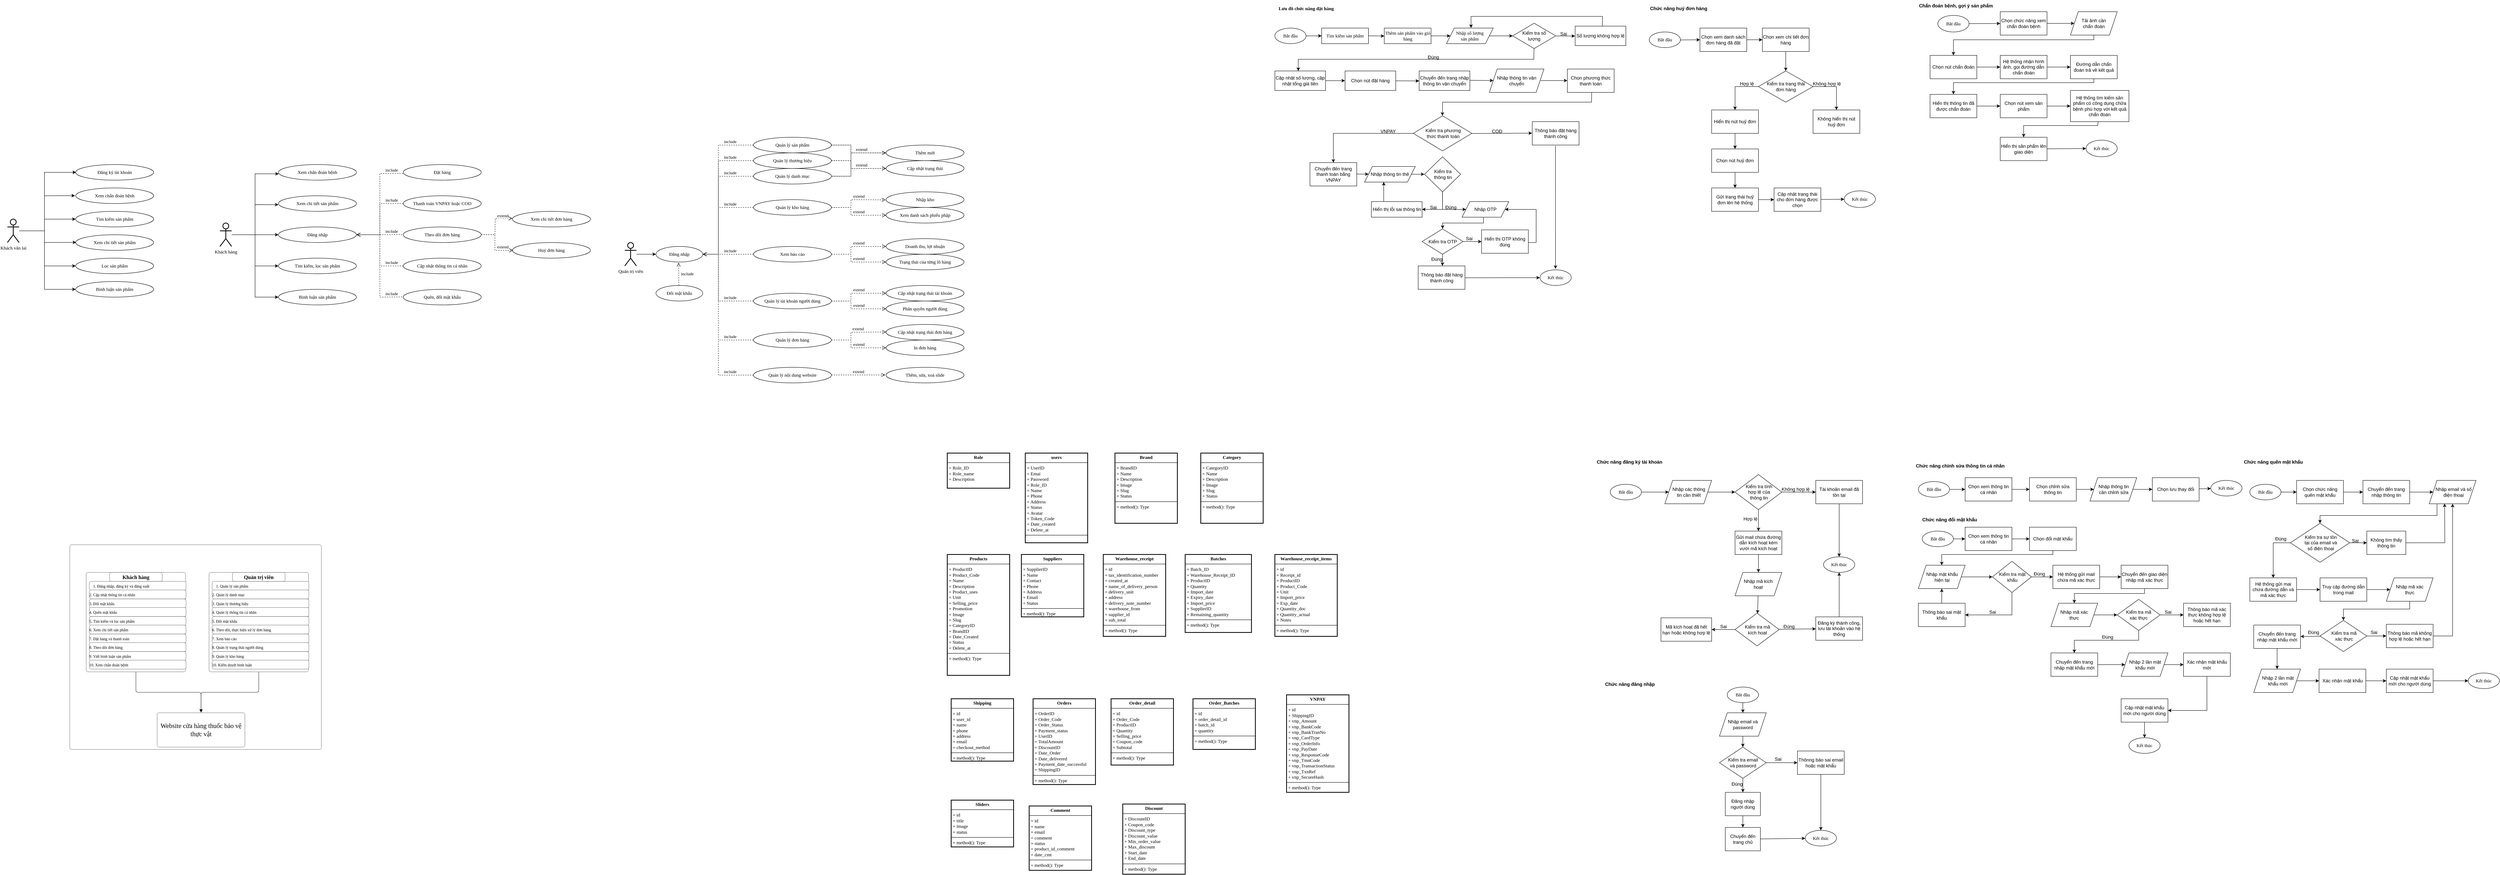 <mxfile version="26.0.4">
  <diagram name="Trang-1" id="pE5sEg5oaD8jX1CC_taO">
    <mxGraphModel dx="4253" dy="2239" grid="1" gridSize="10" guides="1" tooltips="1" connect="0" arrows="1" fold="1" page="1" pageScale="1" pageWidth="827" pageHeight="1169" math="0" shadow="0">
      <root>
        <mxCell id="0" />
        <mxCell id="1" parent="0" />
        <mxCell id="IzhlwgxWlZt_YVq8Qrcj-1" value="&lt;p style=&quot;margin:0px;margin-top:4px;text-align:center;&quot;&gt;&lt;b&gt;Role&lt;/b&gt;&lt;/p&gt;&lt;hr style=&quot;border-style:solid;&quot; size=&quot;1&quot;&gt;&lt;p style=&quot;margin:0px;margin-left:4px;&quot;&gt;+ Role_ID&amp;nbsp;&lt;/p&gt;&lt;p style=&quot;margin:0px;margin-left:4px;&quot;&gt;+ Role_name&lt;/p&gt;&lt;p style=&quot;margin:0px;margin-left:4px;&quot;&gt;+ Description&lt;/p&gt;" style="verticalAlign=top;align=left;overflow=fill;html=1;whiteSpace=wrap;gradientColor=none;fillColor=default;strokeColor=default;strokeWidth=2;perimeterSpacing=10;fontFamily=Times New Roman;" parent="1" vertex="1">
          <mxGeometry width="160" height="90" as="geometry" />
        </mxCell>
        <mxCell id="IzhlwgxWlZt_YVq8Qrcj-3" value="&lt;p style=&quot;margin:0px;margin-top:4px;text-align:center;&quot;&gt;&lt;b&gt;users&lt;/b&gt;&lt;/p&gt;&lt;hr style=&quot;border-style:solid;&quot; size=&quot;1&quot;&gt;&lt;p style=&quot;margin:0px;margin-left:4px;&quot;&gt;+ UserID&lt;/p&gt;&lt;p style=&quot;margin:0px;margin-left:4px;&quot;&gt;+ Emai&lt;/p&gt;&lt;p style=&quot;margin:0px;margin-left:4px;&quot;&gt;+ Password&lt;/p&gt;&lt;p style=&quot;margin:0px;margin-left:4px;&quot;&gt;+ Role_ID&lt;/p&gt;&lt;p style=&quot;margin:0px;margin-left:4px;&quot;&gt;+ Name&lt;/p&gt;&lt;p style=&quot;margin:0px;margin-left:4px;&quot;&gt;+ Phone&lt;/p&gt;&lt;p style=&quot;margin:0px;margin-left:4px;&quot;&gt;+ Address&lt;/p&gt;&lt;p style=&quot;margin:0px;margin-left:4px;&quot;&gt;+ Status&lt;br&gt;+ Avatar&lt;/p&gt;&lt;p style=&quot;margin:0px;margin-left:4px;&quot;&gt;+ Token_Code&lt;br&gt;+ Date_created&lt;/p&gt;&lt;p style=&quot;margin:0px;margin-left:4px;&quot;&gt;+ Delete_at&lt;/p&gt;&lt;hr style=&quot;border-style:solid;&quot; size=&quot;1&quot;&gt;&lt;p style=&quot;margin:0px;margin-left:4px;&quot;&gt;&lt;br&gt;&lt;/p&gt;" style="verticalAlign=top;align=left;overflow=fill;html=1;whiteSpace=wrap;strokeWidth=2;fontFamily=Times New Roman;" parent="1" vertex="1">
          <mxGeometry x="200" width="160" height="230" as="geometry" />
        </mxCell>
        <mxCell id="IzhlwgxWlZt_YVq8Qrcj-4" value="&lt;p style=&quot;margin:0px;margin-top:4px;text-align:center;&quot;&gt;&lt;b&gt;Category&lt;/b&gt;&lt;/p&gt;&lt;hr style=&quot;border-style:solid;&quot; size=&quot;1&quot;&gt;&lt;p style=&quot;margin: 0px 0px 0px 4px;&quot;&gt;+ CategoryID&lt;/p&gt;&lt;p style=&quot;margin: 0px 0px 0px 4px;&quot;&gt;+ Name&lt;/p&gt;&lt;p style=&quot;margin: 0px 0px 0px 4px;&quot;&gt;+ Description&lt;/p&gt;&lt;p style=&quot;margin: 0px 0px 0px 4px;&quot;&gt;+ Image&lt;/p&gt;&lt;p style=&quot;margin: 0px 0px 0px 4px;&quot;&gt;+ Slug&lt;/p&gt;&lt;p style=&quot;margin: 0px 0px 0px 4px;&quot;&gt;+ Status&lt;/p&gt;&lt;hr style=&quot;border-style:solid;&quot; size=&quot;1&quot;&gt;&lt;p style=&quot;margin:0px;margin-left:4px;&quot;&gt;+ method(): Type&lt;/p&gt;" style="verticalAlign=top;align=left;overflow=fill;html=1;whiteSpace=wrap;strokeWidth=2;fontFamily=Times New Roman;" parent="1" vertex="1">
          <mxGeometry x="650" width="160" height="180" as="geometry" />
        </mxCell>
        <mxCell id="IzhlwgxWlZt_YVq8Qrcj-5" value="&lt;p style=&quot;margin:0px;margin-top:4px;text-align:center;&quot;&gt;&lt;b&gt;Discount&lt;/b&gt;&lt;/p&gt;&lt;hr style=&quot;border-style:solid;&quot; size=&quot;1&quot;&gt;&lt;p style=&quot;margin:0px;margin-left:4px;&quot;&gt;+ DiscountID&lt;/p&gt;&lt;p style=&quot;margin:0px;margin-left:4px;&quot;&gt;+&amp;nbsp;&lt;span style=&quot;background-color: transparent; color: light-dark(rgb(0, 0, 0), rgb(255, 255, 255));&quot;&gt;Coupon_code&lt;/span&gt;&lt;/p&gt;&lt;p style=&quot;margin:0px;margin-left:4px;&quot;&gt;+ Discount_type&lt;/p&gt;&lt;p style=&quot;margin:0px;margin-left:4px;&quot;&gt;+ Discount_value&lt;/p&gt;&lt;p style=&quot;margin:0px;margin-left:4px;&quot;&gt;+ Min_order_value&lt;/p&gt;&lt;p style=&quot;margin:0px;margin-left:4px;&quot;&gt;+&amp;nbsp;&lt;span style=&quot;background-color: transparent; color: light-dark(rgb(0, 0, 0), rgb(255, 255, 255));&quot;&gt;Max_discount&lt;/span&gt;&lt;/p&gt;&lt;p style=&quot;margin:0px;margin-left:4px;&quot;&gt;+ Start_date&lt;/p&gt;&lt;p style=&quot;margin:0px;margin-left:4px;&quot;&gt;+ End_date&lt;/p&gt;&lt;hr style=&quot;border-style:solid;&quot; size=&quot;1&quot;&gt;&lt;p style=&quot;margin:0px;margin-left:4px;&quot;&gt;+ method(): Type&lt;/p&gt;" style="verticalAlign=top;align=left;overflow=fill;html=1;whiteSpace=wrap;strokeWidth=2;fontFamily=Times New Roman;" parent="1" vertex="1">
          <mxGeometry x="450" y="900" width="160" height="180" as="geometry" />
        </mxCell>
        <mxCell id="IzhlwgxWlZt_YVq8Qrcj-6" value="&lt;p style=&quot;margin:0px;margin-top:4px;text-align:center;&quot;&gt;&lt;b&gt;VNPAY&lt;/b&gt;&lt;/p&gt;&lt;hr style=&quot;border-style:solid;&quot; size=&quot;1&quot;&gt;&lt;p style=&quot;margin:0px;margin-left:4px;&quot;&gt;+ id&lt;/p&gt;&lt;p style=&quot;margin:0px;margin-left:4px;&quot;&gt;+ ShippingID&lt;/p&gt;&lt;p style=&quot;margin:0px;margin-left:4px;&quot;&gt;+ vnp_Amount&lt;/p&gt;&lt;p style=&quot;margin:0px;margin-left:4px;&quot;&gt;+ vnp_BankCode&lt;/p&gt;&lt;p style=&quot;margin:0px;margin-left:4px;&quot;&gt;+ vnp_BankTranNo&lt;/p&gt;&lt;p style=&quot;margin:0px;margin-left:4px;&quot;&gt;+ vnp_CardType&lt;/p&gt;&lt;p style=&quot;margin:0px;margin-left:4px;&quot;&gt;+ vnp_OrderInfo&lt;/p&gt;&lt;p style=&quot;margin:0px;margin-left:4px;&quot;&gt;+ vnp_PayDate&lt;/p&gt;&lt;p style=&quot;margin:0px;margin-left:4px;&quot;&gt;+ vnp_ResponseCode&lt;/p&gt;&lt;p style=&quot;margin:0px;margin-left:4px;&quot;&gt;+ vnp_TmnCode&lt;/p&gt;&lt;p style=&quot;margin:0px;margin-left:4px;&quot;&gt;+ vnp_TransactionStatus&lt;/p&gt;&lt;p style=&quot;margin:0px;margin-left:4px;&quot;&gt;+ vnp_TxnRef&lt;/p&gt;&lt;p style=&quot;margin:0px;margin-left:4px;&quot;&gt;+ vnp_SecureHash&lt;/p&gt;&lt;hr style=&quot;border-style:solid;&quot; size=&quot;1&quot;&gt;&lt;p style=&quot;margin:0px;margin-left:4px;&quot;&gt;+ method(): Type&lt;/p&gt;" style="verticalAlign=top;align=left;overflow=fill;html=1;whiteSpace=wrap;strokeWidth=2;fontFamily=Times New Roman;" parent="1" vertex="1">
          <mxGeometry x="870" y="620" width="160" height="250" as="geometry" />
        </mxCell>
        <mxCell id="IzhlwgxWlZt_YVq8Qrcj-7" value="&lt;p style=&quot;margin:0px;margin-top:4px;text-align:center;&quot;&gt;&lt;b&gt;Comment&lt;/b&gt;&lt;/p&gt;&lt;hr style=&quot;border-style:solid;&quot; size=&quot;1&quot;&gt;&lt;p style=&quot;margin:0px;margin-left:4px;&quot;&gt;+ id&lt;/p&gt;&lt;p style=&quot;margin:0px;margin-left:4px;&quot;&gt;+ name&lt;/p&gt;&lt;p style=&quot;margin:0px;margin-left:4px;&quot;&gt;+ email&lt;/p&gt;&lt;p style=&quot;margin:0px;margin-left:4px;&quot;&gt;+ comment&lt;/p&gt;&lt;p style=&quot;margin:0px;margin-left:4px;&quot;&gt;+ status&lt;/p&gt;&lt;p style=&quot;margin:0px;margin-left:4px;&quot;&gt;+ product_id_comment&lt;/p&gt;&lt;p style=&quot;margin:0px;margin-left:4px;&quot;&gt;+ date_cmt&lt;/p&gt;&lt;hr style=&quot;border-style:solid;&quot; size=&quot;1&quot;&gt;&lt;p style=&quot;margin:0px;margin-left:4px;&quot;&gt;+ method(): Type&lt;/p&gt;" style="verticalAlign=top;align=left;overflow=fill;html=1;whiteSpace=wrap;strokeWidth=2;fontFamily=Times New Roman;" parent="1" vertex="1">
          <mxGeometry x="210" y="905" width="160" height="165" as="geometry" />
        </mxCell>
        <mxCell id="IzhlwgxWlZt_YVq8Qrcj-8" value="&lt;p style=&quot;margin:0px;margin-top:4px;text-align:center;&quot;&gt;&lt;b&gt;Order_Batches&lt;/b&gt;&lt;/p&gt;&lt;hr style=&quot;border-style:solid;&quot; size=&quot;1&quot;&gt;&lt;p style=&quot;margin:0px;margin-left:4px;&quot;&gt;+ id&lt;br&gt;+ order_detail_id&lt;/p&gt;&lt;p style=&quot;margin:0px;margin-left:4px;&quot;&gt;+ batch_id&lt;/p&gt;&lt;p style=&quot;margin:0px;margin-left:4px;&quot;&gt;+ quantity&lt;/p&gt;&lt;hr style=&quot;border-style:solid;&quot; size=&quot;1&quot;&gt;&lt;p style=&quot;margin:0px;margin-left:4px;&quot;&gt;+ method(): Type&lt;/p&gt;" style="verticalAlign=top;align=left;overflow=fill;html=1;whiteSpace=wrap;strokeWidth=2;fontFamily=Times New Roman;" parent="1" vertex="1">
          <mxGeometry x="630" y="630" width="160" height="130" as="geometry" />
        </mxCell>
        <mxCell id="IzhlwgxWlZt_YVq8Qrcj-9" value="&lt;p style=&quot;margin:0px;margin-top:4px;text-align:center;&quot;&gt;&lt;b&gt;Order_detail&lt;/b&gt;&lt;/p&gt;&lt;hr style=&quot;border-style:solid;&quot; size=&quot;1&quot;&gt;&lt;p style=&quot;margin:0px;margin-left:4px;&quot;&gt;+ id&lt;/p&gt;&lt;p style=&quot;margin:0px;margin-left:4px;&quot;&gt;+ Order_Code&lt;/p&gt;&lt;p style=&quot;margin:0px;margin-left:4px;&quot;&gt;+ ProductID&lt;/p&gt;&lt;p style=&quot;margin:0px;margin-left:4px;&quot;&gt;+ Quantity&lt;/p&gt;&lt;p style=&quot;margin:0px;margin-left:4px;&quot;&gt;+ Selling_price&lt;/p&gt;&lt;p style=&quot;margin:0px;margin-left:4px;&quot;&gt;+ Coupon_code&lt;/p&gt;&lt;p style=&quot;margin:0px;margin-left:4px;&quot;&gt;+ Subtotal&lt;/p&gt;&lt;hr style=&quot;border-style:solid;&quot; size=&quot;1&quot;&gt;&lt;p style=&quot;margin:0px;margin-left:4px;&quot;&gt;+ method(): Type&lt;/p&gt;" style="verticalAlign=top;align=left;overflow=fill;html=1;whiteSpace=wrap;strokeWidth=2;fontFamily=Times New Roman;" parent="1" vertex="1">
          <mxGeometry x="420" y="630" width="160" height="170" as="geometry" />
        </mxCell>
        <mxCell id="IzhlwgxWlZt_YVq8Qrcj-11" value="&lt;p style=&quot;margin:0px;margin-top:4px;text-align:center;&quot;&gt;&lt;b&gt;Warehouse_receipt_items&lt;/b&gt;&lt;/p&gt;&lt;hr style=&quot;border-style:solid;&quot; size=&quot;1&quot;&gt;&lt;p style=&quot;margin:0px;margin-left:4px;&quot;&gt;+ id&lt;/p&gt;&lt;p style=&quot;margin:0px;margin-left:4px;&quot;&gt;+ Receipt_id&lt;/p&gt;&lt;p style=&quot;margin:0px;margin-left:4px;&quot;&gt;+ ProductID&lt;/p&gt;&lt;p style=&quot;margin:0px;margin-left:4px;&quot;&gt;+ Product_Code&lt;/p&gt;&lt;p style=&quot;margin:0px;margin-left:4px;&quot;&gt;+ Unit&lt;/p&gt;&lt;p style=&quot;margin:0px;margin-left:4px;&quot;&gt;+ Import_price&lt;/p&gt;&lt;p style=&quot;margin:0px;margin-left:4px;&quot;&gt;+ Exp_date&lt;/p&gt;&lt;p style=&quot;margin:0px;margin-left:4px;&quot;&gt;+ Quantity_doc&lt;/p&gt;&lt;p style=&quot;margin:0px;margin-left:4px;&quot;&gt;+ Quantity_actual&lt;/p&gt;&lt;p style=&quot;margin:0px;margin-left:4px;&quot;&gt;+ Notes&lt;/p&gt;&lt;hr style=&quot;border-style:solid;&quot; size=&quot;1&quot;&gt;&lt;p style=&quot;margin:0px;margin-left:4px;&quot;&gt;+ method(): Type&lt;/p&gt;" style="verticalAlign=top;align=left;overflow=fill;html=1;whiteSpace=wrap;strokeWidth=2;fontFamily=Times New Roman;" parent="1" vertex="1">
          <mxGeometry x="840" y="260" width="160" height="210" as="geometry" />
        </mxCell>
        <mxCell id="IzhlwgxWlZt_YVq8Qrcj-12" value="&lt;p style=&quot;margin:0px;margin-top:4px;text-align:center;&quot;&gt;&lt;b&gt;Batches&lt;/b&gt;&lt;/p&gt;&lt;hr style=&quot;border-style:solid;&quot; size=&quot;1&quot;&gt;&lt;p style=&quot;margin:0px;margin-left:4px;&quot;&gt;+ Batch_ID&lt;/p&gt;&lt;p style=&quot;margin:0px;margin-left:4px;&quot;&gt;+ Warehouse_Receipt_ID&lt;/p&gt;&lt;p style=&quot;margin:0px;margin-left:4px;&quot;&gt;+ ProductID&lt;/p&gt;&lt;p style=&quot;margin:0px;margin-left:4px;&quot;&gt;+ Quantity&lt;/p&gt;&lt;p style=&quot;margin:0px;margin-left:4px;&quot;&gt;+ Import_date&lt;/p&gt;&lt;p style=&quot;margin:0px;margin-left:4px;&quot;&gt;+ Expiry_date&lt;/p&gt;&lt;p style=&quot;margin:0px;margin-left:4px;&quot;&gt;+ Import_price&lt;/p&gt;&lt;p style=&quot;margin:0px;margin-left:4px;&quot;&gt;+ SupplierID&lt;/p&gt;&lt;p style=&quot;margin:0px;margin-left:4px;&quot;&gt;+ Remaining_quantity&lt;span style=&quot;white-space: pre;&quot;&gt;&#x9;&lt;/span&gt;&lt;/p&gt;&lt;hr style=&quot;border-style:solid;&quot; size=&quot;1&quot;&gt;&lt;p style=&quot;margin:0px;margin-left:4px;&quot;&gt;+ method(): Type&lt;/p&gt;" style="verticalAlign=top;align=left;overflow=fill;html=1;whiteSpace=wrap;strokeWidth=2;fontFamily=Times New Roman;" parent="1" vertex="1">
          <mxGeometry x="610" y="260" width="170" height="200" as="geometry" />
        </mxCell>
        <mxCell id="IzhlwgxWlZt_YVq8Qrcj-13" value="&lt;p style=&quot;margin:0px;margin-top:4px;text-align:center;&quot;&gt;&lt;b&gt;Shipping&lt;/b&gt;&lt;/p&gt;&lt;hr style=&quot;border-style:solid;&quot; size=&quot;1&quot;&gt;&lt;p style=&quot;margin:0px;margin-left:4px;&quot;&gt;+ id&lt;/p&gt;&lt;p style=&quot;margin:0px;margin-left:4px;&quot;&gt;+ user_id&lt;/p&gt;&lt;p style=&quot;margin:0px;margin-left:4px;&quot;&gt;+ name&lt;/p&gt;&lt;p style=&quot;margin:0px;margin-left:4px;&quot;&gt;+ phone&lt;/p&gt;&lt;p style=&quot;margin:0px;margin-left:4px;&quot;&gt;+ address&lt;/p&gt;&lt;p style=&quot;margin:0px;margin-left:4px;&quot;&gt;+ email&lt;/p&gt;&lt;p style=&quot;margin:0px;margin-left:4px;&quot;&gt;+ checkout_method&lt;/p&gt;&lt;hr style=&quot;border-style:solid;&quot; size=&quot;1&quot;&gt;&lt;p style=&quot;margin:0px;margin-left:4px;&quot;&gt;+ method(): Type&lt;/p&gt;" style="verticalAlign=top;align=left;overflow=fill;html=1;whiteSpace=wrap;strokeWidth=2;fontFamily=Times New Roman;" parent="1" vertex="1">
          <mxGeometry x="10" y="630" width="160" height="160" as="geometry" />
        </mxCell>
        <mxCell id="IzhlwgxWlZt_YVq8Qrcj-14" value="&lt;p style=&quot;margin:0px;margin-top:4px;text-align:center;&quot;&gt;&lt;b&gt;Orders&lt;/b&gt;&lt;/p&gt;&lt;hr style=&quot;border-style:solid;&quot; size=&quot;1&quot;&gt;&lt;p style=&quot;margin:0px;margin-left:4px;&quot;&gt;+ OrderID&lt;/p&gt;&lt;p style=&quot;margin:0px;margin-left:4px;&quot;&gt;+ Order_Code&lt;/p&gt;&lt;p style=&quot;margin:0px;margin-left:4px;&quot;&gt;+ Order_Status&lt;/p&gt;&lt;p style=&quot;margin:0px;margin-left:4px;&quot;&gt;+ Payment_status&lt;/p&gt;&lt;p style=&quot;margin:0px;margin-left:4px;&quot;&gt;+ UserID&lt;/p&gt;&lt;p style=&quot;margin:0px;margin-left:4px;&quot;&gt;+ TotalAmount&lt;/p&gt;&lt;p style=&quot;margin:0px;margin-left:4px;&quot;&gt;+ DiscountID&lt;/p&gt;&lt;p style=&quot;margin:0px;margin-left:4px;&quot;&gt;+ Date_Order&lt;/p&gt;&lt;p style=&quot;margin:0px;margin-left:4px;&quot;&gt;+ Date_delivered&lt;/p&gt;&lt;p style=&quot;margin:0px;margin-left:4px;&quot;&gt;+ Payment_date_successful&lt;/p&gt;&lt;p style=&quot;margin:0px;margin-left:4px;&quot;&gt;+ ShippingID&lt;/p&gt;&lt;hr style=&quot;border-style:solid;&quot; size=&quot;1&quot;&gt;&lt;p style=&quot;margin:0px;margin-left:4px;&quot;&gt;+ method(): Type&lt;/p&gt;" style="verticalAlign=top;align=left;overflow=fill;html=1;whiteSpace=wrap;strokeWidth=2;fontFamily=Times New Roman;" parent="1" vertex="1">
          <mxGeometry x="220" y="630" width="160" height="220" as="geometry" />
        </mxCell>
        <mxCell id="IzhlwgxWlZt_YVq8Qrcj-15" value="&lt;p style=&quot;margin:0px;margin-top:4px;text-align:center;&quot;&gt;&lt;b&gt;Suppliers&lt;/b&gt;&lt;/p&gt;&lt;hr style=&quot;border-style:solid;&quot; size=&quot;1&quot;&gt;&lt;p style=&quot;margin:0px;margin-left:4px;&quot;&gt;+ SupplierID&lt;/p&gt;&lt;p style=&quot;margin:0px;margin-left:4px;&quot;&gt;+&amp;nbsp;&lt;span style=&quot;background-color: transparent; color: light-dark(rgb(0, 0, 0), rgb(255, 255, 255));&quot;&gt;Name&lt;/span&gt;&lt;/p&gt;&lt;p style=&quot;margin:0px;margin-left:4px;&quot;&gt;+ Contact&lt;/p&gt;&lt;p style=&quot;margin:0px;margin-left:4px;&quot;&gt;+ Phone&lt;/p&gt;&lt;p style=&quot;margin:0px;margin-left:4px;&quot;&gt;+ Address&lt;/p&gt;&lt;p style=&quot;margin:0px;margin-left:4px;&quot;&gt;+ Email&lt;/p&gt;&lt;p style=&quot;margin:0px;margin-left:4px;&quot;&gt;+ Status&lt;/p&gt;&lt;hr style=&quot;border-style:solid;&quot; size=&quot;1&quot;&gt;&lt;p style=&quot;margin:0px;margin-left:4px;&quot;&gt;+ method(): Type&lt;/p&gt;" style="verticalAlign=top;align=left;overflow=fill;html=1;whiteSpace=wrap;strokeWidth=2;fontFamily=Times New Roman;" parent="1" vertex="1">
          <mxGeometry x="190" y="260" width="160" height="160" as="geometry" />
        </mxCell>
        <mxCell id="IzhlwgxWlZt_YVq8Qrcj-16" value="&lt;p style=&quot;margin:0px;margin-top:4px;text-align:center;&quot;&gt;&lt;b&gt;Products&lt;/b&gt;&lt;/p&gt;&lt;hr style=&quot;border-style:solid;&quot; size=&quot;1&quot;&gt;&lt;p style=&quot;margin:0px;margin-left:4px;&quot;&gt;+ ProductID&lt;/p&gt;&lt;p style=&quot;margin:0px;margin-left:4px;&quot;&gt;+ Product_Code&lt;/p&gt;&lt;p style=&quot;margin:0px;margin-left:4px;&quot;&gt;+ Name&lt;/p&gt;&lt;p style=&quot;margin:0px;margin-left:4px;&quot;&gt;+ Description&lt;/p&gt;&lt;p style=&quot;margin:0px;margin-left:4px;&quot;&gt;+ Product_uses&lt;/p&gt;&lt;p style=&quot;margin:0px;margin-left:4px;&quot;&gt;+ Unit&lt;/p&gt;&lt;p style=&quot;margin:0px;margin-left:4px;&quot;&gt;+ Selling_price&lt;/p&gt;&lt;p style=&quot;margin:0px;margin-left:4px;&quot;&gt;+ Promotion&lt;/p&gt;&lt;p style=&quot;margin:0px;margin-left:4px;&quot;&gt;+ Image&lt;/p&gt;&lt;p style=&quot;margin:0px;margin-left:4px;&quot;&gt;+ Slug&lt;/p&gt;&lt;p style=&quot;margin:0px;margin-left:4px;&quot;&gt;+ CategoryID&lt;/p&gt;&lt;p style=&quot;margin:0px;margin-left:4px;&quot;&gt;+ BrandID&lt;/p&gt;&lt;p style=&quot;margin:0px;margin-left:4px;&quot;&gt;+ Date_Created&lt;/p&gt;&lt;p style=&quot;margin:0px;margin-left:4px;&quot;&gt;+ Status&lt;/p&gt;&lt;p style=&quot;margin:0px;margin-left:4px;&quot;&gt;+ Delete_at&lt;/p&gt;&lt;hr style=&quot;border-style:solid;&quot; size=&quot;1&quot;&gt;&lt;p style=&quot;margin:0px;margin-left:4px;&quot;&gt;+ method(): Type&lt;/p&gt;" style="verticalAlign=top;align=left;overflow=fill;html=1;whiteSpace=wrap;strokeWidth=2;fontFamily=Times New Roman;" parent="1" vertex="1">
          <mxGeometry y="260" width="160" height="310" as="geometry" />
        </mxCell>
        <mxCell id="IzhlwgxWlZt_YVq8Qrcj-17" value="&lt;p style=&quot;margin:0px;margin-top:4px;text-align:center;&quot;&gt;&lt;b&gt;Sliders&lt;/b&gt;&lt;/p&gt;&lt;hr style=&quot;border-style:solid;&quot; size=&quot;1&quot;&gt;&lt;p style=&quot;margin:0px;margin-left:4px;&quot;&gt;+ id&lt;/p&gt;&lt;p style=&quot;margin:0px;margin-left:4px;&quot;&gt;+ title&lt;/p&gt;&lt;p style=&quot;margin:0px;margin-left:4px;&quot;&gt;+ image&lt;/p&gt;&lt;p style=&quot;margin:0px;margin-left:4px;&quot;&gt;+ status&lt;/p&gt;&lt;hr style=&quot;border-style:solid;&quot; size=&quot;1&quot;&gt;&lt;p style=&quot;margin:0px;margin-left:4px;&quot;&gt;+ method(): Type&lt;/p&gt;" style="verticalAlign=top;align=left;overflow=fill;html=1;whiteSpace=wrap;strokeWidth=2;fontFamily=Times New Roman;" parent="1" vertex="1">
          <mxGeometry x="10" y="890" width="160" height="120" as="geometry" />
        </mxCell>
        <mxCell id="IzhlwgxWlZt_YVq8Qrcj-20" value="&lt;p style=&quot;margin:0px;margin-top:4px;text-align:center;&quot;&gt;&lt;b&gt;Brand&lt;/b&gt;&lt;/p&gt;&lt;hr style=&quot;border-style:solid;&quot; size=&quot;1&quot;&gt;&lt;p style=&quot;margin:0px;margin-left:4px;&quot;&gt;+ BrandID&lt;/p&gt;&lt;p style=&quot;margin:0px;margin-left:4px;&quot;&gt;+ Name&lt;/p&gt;&lt;p style=&quot;margin:0px;margin-left:4px;&quot;&gt;+ Description&lt;/p&gt;&lt;p style=&quot;margin:0px;margin-left:4px;&quot;&gt;+ Image&lt;/p&gt;&lt;p style=&quot;margin:0px;margin-left:4px;&quot;&gt;+ Slug&lt;/p&gt;&lt;p style=&quot;margin:0px;margin-left:4px;&quot;&gt;+ Status&lt;/p&gt;&lt;hr style=&quot;border-style:solid;&quot; size=&quot;1&quot;&gt;&lt;p style=&quot;margin:0px;margin-left:4px;&quot;&gt;+ method(): Type&lt;/p&gt;" style="verticalAlign=top;align=left;overflow=fill;html=1;whiteSpace=wrap;strokeWidth=2;fontFamily=Times New Roman;" parent="1" vertex="1">
          <mxGeometry x="430" width="160" height="180" as="geometry" />
        </mxCell>
        <mxCell id="IzhlwgxWlZt_YVq8Qrcj-21" value="&lt;p style=&quot;margin:0px;margin-top:4px;text-align:center;&quot;&gt;&lt;b&gt;Warehouse_receipt&lt;/b&gt;&lt;/p&gt;&lt;hr style=&quot;border-style:solid;&quot; size=&quot;1&quot;&gt;&lt;p style=&quot;margin:0px;margin-left:4px;&quot;&gt;+ id&lt;/p&gt;&lt;p style=&quot;margin:0px;margin-left:4px;&quot;&gt;+ tax_identification_number&lt;/p&gt;&lt;p style=&quot;margin:0px;margin-left:4px;&quot;&gt;+ created_at&lt;/p&gt;&lt;p style=&quot;margin:0px;margin-left:4px;&quot;&gt;+ name_of_delivery_person&lt;/p&gt;&lt;p style=&quot;margin:0px;margin-left:4px;&quot;&gt;+ delivery_unit&lt;/p&gt;&lt;p style=&quot;margin:0px;margin-left:4px;&quot;&gt;+ address&lt;/p&gt;&lt;p style=&quot;margin:0px;margin-left:4px;&quot;&gt;+ delivery_note_number&lt;/p&gt;&lt;p style=&quot;margin:0px;margin-left:4px;&quot;&gt;+ warehouse_from&lt;/p&gt;&lt;p style=&quot;margin:0px;margin-left:4px;&quot;&gt;+ supplier_id&lt;/p&gt;&lt;p style=&quot;margin:0px;margin-left:4px;&quot;&gt;+ sub_total&lt;/p&gt;&lt;hr style=&quot;border-style:solid;&quot; size=&quot;1&quot;&gt;&lt;p style=&quot;margin:0px;margin-left:4px;&quot;&gt;+ method(): Type&lt;/p&gt;" style="verticalAlign=top;align=left;overflow=fill;html=1;whiteSpace=wrap;strokeWidth=2;fontFamily=Times New Roman;" parent="1" vertex="1">
          <mxGeometry x="400" y="260" width="160" height="210" as="geometry" />
        </mxCell>
        <mxCell id="IzhlwgxWlZt_YVq8Qrcj-29" value="" style="html=1;overflow=block;blockSpacing=1;whiteSpace=wrap;fontSize=13;spacing=9;rounded=1;absoluteArcSize=1;arcSize=9;strokeWidth=NaN;lucidId=gHK55-91yOpK;fontFamily=Times New Roman;" parent="1" vertex="1">
          <mxGeometry x="-2250" y="235" width="645" height="525" as="geometry" />
        </mxCell>
        <mxCell id="IzhlwgxWlZt_YVq8Qrcj-30" value="Website cửa hàng thuốc bảo vệ thực vật" style="html=1;overflow=block;blockSpacing=1;whiteSpace=wrap;fontSize=16.7;spacing=3.8;rounded=1;absoluteArcSize=1;arcSize=9;strokeWidth=NaN;lucidId=PHK5d-OQbI.G;fontFamily=Times New Roman;" parent="1" vertex="1">
          <mxGeometry x="-2026" y="666" width="225" height="88" as="geometry" />
        </mxCell>
        <mxCell id="IzhlwgxWlZt_YVq8Qrcj-31" value="" style="html=1;overflow=block;blockSpacing=1;whiteSpace=wrap;fontSize=13;spacing=3.8;rounded=1;absoluteArcSize=1;arcSize=9;strokeWidth=NaN;lucidId=PHK5R~.e3nh~;fontFamily=Times New Roman;" parent="1" vertex="1">
          <mxGeometry x="-2208" y="306" width="255" height="255" as="geometry" />
        </mxCell>
        <mxCell id="IzhlwgxWlZt_YVq8Qrcj-32" value="Khách hàng" style="html=1;overflow=block;blockSpacing=1;whiteSpace=wrap;fontSize=13.3;fontStyle=1;spacing=0;rounded=1;absoluteArcSize=1;arcSize=9;strokeWidth=NaN;lucidId=PHK5O5dc3bnk;fontFamily=Times New Roman;" parent="1" vertex="1">
          <mxGeometry x="-2148" y="306" width="135" height="23" as="geometry" />
        </mxCell>
        <mxCell id="IzhlwgxWlZt_YVq8Qrcj-33" value="&lt;ol style=&quot;margin: 0px; padding-left: 10px;list-style-position: inside; list-style-type:decimal&quot;&gt;&lt;li style=&quot;text-align:left;font-size:10px;&quot;&gt;&lt;span style=&quot;margin-left: 0px;margin-top: -2px;&quot;&gt;&lt;span style=&quot;font-size:10px;&quot;&gt;Đăng nhập, đăng ký và đăng xuất&lt;/span&gt;&lt;/span&gt;&lt;/li&gt;&lt;/ol&gt;" style="html=1;overflow=block;blockSpacing=1;whiteSpace=wrap;fontSize=13;spacing=0;verticalAlign=middle;rounded=1;absoluteArcSize=1;arcSize=9;strokeWidth=NaN;lucidId=PHK5HYV32RHd;fontFamily=Times New Roman;" parent="1" vertex="1">
          <mxGeometry x="-2200" y="329" width="248" height="23" as="geometry" />
        </mxCell>
        <mxCell id="IzhlwgxWlZt_YVq8Qrcj-34" value="2. Cập nhật thông tin cá nhân" style="html=1;overflow=block;blockSpacing=1;whiteSpace=wrap;fontSize=10;align=left;spacing=0;verticalAlign=middle;rounded=1;absoluteArcSize=1;arcSize=9;strokeWidth=NaN;lucidId=PHK5PvF2uPrx;fontFamily=Times New Roman;" parent="1" vertex="1">
          <mxGeometry x="-2200" y="351" width="248" height="23" as="geometry" />
        </mxCell>
        <mxCell id="IzhlwgxWlZt_YVq8Qrcj-35" value="3. Đổi mật khẩu" style="html=1;overflow=block;blockSpacing=1;whiteSpace=wrap;fontSize=10;align=left;spacing=0;verticalAlign=middle;rounded=1;absoluteArcSize=1;arcSize=9;strokeWidth=NaN;lucidId=PHK5T9QeniF8;fontFamily=Times New Roman;" parent="1" vertex="1">
          <mxGeometry x="-2200" y="374" width="248" height="23" as="geometry" />
        </mxCell>
        <mxCell id="IzhlwgxWlZt_YVq8Qrcj-36" value="4. Quên mật khẩu" style="html=1;overflow=block;blockSpacing=1;whiteSpace=wrap;fontSize=10;align=left;spacing=0;verticalAlign=middle;rounded=1;absoluteArcSize=1;arcSize=9;strokeWidth=NaN;lucidId=PHK53Jh7cg8T;fontFamily=Times New Roman;" parent="1" vertex="1">
          <mxGeometry x="-2200" y="396" width="248" height="23" as="geometry" />
        </mxCell>
        <mxCell id="IzhlwgxWlZt_YVq8Qrcj-37" value="5. Tìm kiếm và lọc sản phẩm" style="html=1;overflow=block;blockSpacing=1;whiteSpace=wrap;fontSize=10;align=left;spacing=0;verticalAlign=middle;rounded=1;absoluteArcSize=1;arcSize=9;strokeWidth=NaN;lucidId=PHK51IVj8s.W;fontFamily=Times New Roman;" parent="1" vertex="1">
          <mxGeometry x="-2200" y="419" width="248" height="23" as="geometry" />
        </mxCell>
        <mxCell id="IzhlwgxWlZt_YVq8Qrcj-38" value="6. Xem chi tiết sản phẩm" style="html=1;overflow=block;blockSpacing=1;whiteSpace=wrap;fontSize=10;align=left;spacing=0;verticalAlign=middle;rounded=1;absoluteArcSize=1;arcSize=9;strokeWidth=NaN;lucidId=PHK5-RXt-Pl-;fontFamily=Times New Roman;" parent="1" vertex="1">
          <mxGeometry x="-2200" y="441" width="248" height="23" as="geometry" />
        </mxCell>
        <mxCell id="IzhlwgxWlZt_YVq8Qrcj-39" value="7. Đặt hàng và thanh toán" style="html=1;overflow=block;blockSpacing=1;whiteSpace=wrap;fontSize=10;align=left;spacing=0;verticalAlign=middle;rounded=1;absoluteArcSize=1;arcSize=9;strokeWidth=NaN;lucidId=PHK5~NgWz6ee;fontFamily=Times New Roman;" parent="1" vertex="1">
          <mxGeometry x="-2200" y="464" width="248" height="23" as="geometry" />
        </mxCell>
        <mxCell id="IzhlwgxWlZt_YVq8Qrcj-40" value="8. Theo dõi đơn hàng" style="html=1;overflow=block;blockSpacing=1;whiteSpace=wrap;fontSize=10;align=left;spacing=0;verticalAlign=middle;rounded=1;absoluteArcSize=1;arcSize=9;strokeWidth=NaN;lucidId=PHK5qK9hTX78;fontFamily=Times New Roman;" parent="1" vertex="1">
          <mxGeometry x="-2200" y="486" width="248" height="23" as="geometry" />
        </mxCell>
        <mxCell id="IzhlwgxWlZt_YVq8Qrcj-41" value="9. Viết bình luận sản phẩm" style="html=1;overflow=block;blockSpacing=1;whiteSpace=wrap;fontSize=10;align=left;spacing=0;verticalAlign=middle;rounded=1;absoluteArcSize=1;arcSize=9;strokeWidth=NaN;lucidId=PHK5dvz1vaKm;fontFamily=Times New Roman;" parent="1" vertex="1">
          <mxGeometry x="-2200" y="509" width="248" height="23" as="geometry" />
        </mxCell>
        <mxCell id="IzhlwgxWlZt_YVq8Qrcj-42" value="10. Xem chẩn đoán bệnh" style="html=1;overflow=block;blockSpacing=1;whiteSpace=wrap;fontSize=10;align=left;spacing=0;verticalAlign=middle;rounded=1;absoluteArcSize=1;arcSize=9;strokeWidth=NaN;lucidId=PHK5ykjHq~9O;fontFamily=Times New Roman;" parent="1" vertex="1">
          <mxGeometry x="-2200" y="531" width="248" height="23" as="geometry" />
        </mxCell>
        <mxCell id="IzhlwgxWlZt_YVq8Qrcj-43" value="" style="html=1;overflow=block;blockSpacing=1;whiteSpace=wrap;fontSize=13;spacing=3.8;rounded=1;absoluteArcSize=1;arcSize=9;strokeWidth=NaN;lucidId=PHK56Q2HNP5_;fontFamily=Times New Roman;" parent="1" vertex="1">
          <mxGeometry x="-1893" y="306" width="255" height="255" as="geometry" />
        </mxCell>
        <mxCell id="IzhlwgxWlZt_YVq8Qrcj-44" value="Quản trị viên" style="html=1;overflow=block;blockSpacing=1;whiteSpace=wrap;fontSize=13.3;fontStyle=1;spacing=0;rounded=1;absoluteArcSize=1;arcSize=9;strokeWidth=NaN;lucidId=PHK5AoJIHbtr;fontFamily=Times New Roman;" parent="1" vertex="1">
          <mxGeometry x="-1833" y="306" width="135" height="23" as="geometry" />
        </mxCell>
        <mxCell id="IzhlwgxWlZt_YVq8Qrcj-45" value="&lt;ol style=&quot;margin: 0px; padding-left: 10px;list-style-position: inside; list-style-type:decimal&quot;&gt;&lt;li style=&quot;text-align:left;font-size:10px;&quot;&gt;&lt;span style=&quot;margin-left: 0px;margin-top: -2px;&quot;&gt;&lt;span style=&quot;font-size:10px;&quot;&gt;Quản lý sản phẩm&lt;/span&gt;&lt;/span&gt;&lt;/li&gt;&lt;/ol&gt;" style="html=1;overflow=block;blockSpacing=1;whiteSpace=wrap;fontSize=13;spacing=0;verticalAlign=middle;rounded=1;absoluteArcSize=1;arcSize=9;strokeWidth=NaN;lucidId=PHK5oB8f0D1P;fontFamily=Times New Roman;" parent="1" vertex="1">
          <mxGeometry x="-1885" y="329" width="248" height="23" as="geometry" />
        </mxCell>
        <mxCell id="IzhlwgxWlZt_YVq8Qrcj-46" value="2. Quản lý danh mục" style="html=1;overflow=block;blockSpacing=1;whiteSpace=wrap;fontSize=10;align=left;spacing=0;verticalAlign=middle;rounded=1;absoluteArcSize=1;arcSize=9;strokeWidth=NaN;lucidId=PHK5ilQbEBxg;fontFamily=Times New Roman;" parent="1" vertex="1">
          <mxGeometry x="-1885" y="351" width="248" height="23" as="geometry" />
        </mxCell>
        <mxCell id="IzhlwgxWlZt_YVq8Qrcj-47" value="3. Quản lý thương hiệu" style="html=1;overflow=block;blockSpacing=1;whiteSpace=wrap;fontSize=10;align=left;spacing=0;verticalAlign=middle;rounded=1;absoluteArcSize=1;arcSize=9;strokeWidth=NaN;lucidId=PHK5bl4p2fKh;fontFamily=Times New Roman;" parent="1" vertex="1">
          <mxGeometry x="-1885" y="374" width="248" height="23" as="geometry" />
        </mxCell>
        <mxCell id="IzhlwgxWlZt_YVq8Qrcj-48" value="4. Quản lý thông tin cá nhân" style="html=1;overflow=block;blockSpacing=1;whiteSpace=wrap;fontSize=10;align=left;spacing=0;verticalAlign=middle;rounded=1;absoluteArcSize=1;arcSize=9;strokeWidth=NaN;lucidId=PHK5uuH7iCL6;fontFamily=Times New Roman;" parent="1" vertex="1">
          <mxGeometry x="-1885" y="396" width="248" height="23" as="geometry" />
        </mxCell>
        <mxCell id="IzhlwgxWlZt_YVq8Qrcj-49" value="5. Đổi mật khẩu" style="html=1;overflow=block;blockSpacing=1;whiteSpace=wrap;fontSize=10;align=left;spacing=0;verticalAlign=middle;rounded=1;absoluteArcSize=1;arcSize=9;strokeWidth=NaN;lucidId=PHK5pq2_XI-M;fontFamily=Times New Roman;" parent="1" vertex="1">
          <mxGeometry x="-1885" y="419" width="248" height="23" as="geometry" />
        </mxCell>
        <mxCell id="IzhlwgxWlZt_YVq8Qrcj-50" value="6. Theo dõi, thực hiện xử lý đơn hàng" style="html=1;overflow=block;blockSpacing=1;whiteSpace=wrap;fontSize=10;align=left;spacing=0;verticalAlign=middle;rounded=1;absoluteArcSize=1;arcSize=9;strokeWidth=NaN;lucidId=PHK5X4pFG0n-;fontFamily=Times New Roman;" parent="1" vertex="1">
          <mxGeometry x="-1885" y="441" width="248" height="23" as="geometry" />
        </mxCell>
        <mxCell id="IzhlwgxWlZt_YVq8Qrcj-51" value="7. Xem báo cáo" style="html=1;overflow=block;blockSpacing=1;whiteSpace=wrap;fontSize=10;align=left;spacing=0;verticalAlign=middle;rounded=1;absoluteArcSize=1;arcSize=9;strokeWidth=NaN;lucidId=PHK5H3x5.sgP;fontFamily=Times New Roman;" parent="1" vertex="1">
          <mxGeometry x="-1885" y="464" width="248" height="23" as="geometry" />
        </mxCell>
        <mxCell id="IzhlwgxWlZt_YVq8Qrcj-52" value="8. Quản lý trạng thái người dùng" style="html=1;overflow=block;blockSpacing=1;whiteSpace=wrap;fontSize=10;align=left;spacing=0;verticalAlign=middle;rounded=1;absoluteArcSize=1;arcSize=9;strokeWidth=NaN;lucidId=PHK5vzc2fNwn;fontFamily=Times New Roman;" parent="1" vertex="1">
          <mxGeometry x="-1885" y="486" width="248" height="23" as="geometry" />
        </mxCell>
        <mxCell id="IzhlwgxWlZt_YVq8Qrcj-53" value="9. Quản lý kho hàng" style="html=1;overflow=block;blockSpacing=1;whiteSpace=wrap;fontSize=10;align=left;spacing=0;verticalAlign=middle;rounded=1;absoluteArcSize=1;arcSize=9;strokeWidth=NaN;lucidId=PHK5iA11lIWj;fontFamily=Times New Roman;" parent="1" vertex="1">
          <mxGeometry x="-1885" y="509" width="248" height="23" as="geometry" />
        </mxCell>
        <mxCell id="IzhlwgxWlZt_YVq8Qrcj-54" value="10. Kiểm duyệt bình luận" style="html=1;overflow=block;blockSpacing=1;whiteSpace=wrap;fontSize=10;align=left;spacing=0;verticalAlign=middle;rounded=1;absoluteArcSize=1;arcSize=9;strokeWidth=NaN;lucidId=PHK5LpbxA-NA;fontFamily=Times New Roman;" parent="1" vertex="1">
          <mxGeometry x="-1885" y="531" width="248" height="23" as="geometry" />
        </mxCell>
        <mxCell id="IzhlwgxWlZt_YVq8Qrcj-55" value="" style="html=1;jettySize=18;whiteSpace=wrap;fontSize=13;strokeOpacity=100;strokeWidth=0.8;rounded=1;arcSize=12;edgeStyle=orthogonalEdgeStyle;startArrow=none;endArrow=block;endFill=1;exitX=0.5;exitY=1.003;exitPerimeter=0;entryX=0.5;entryY=-0.009;entryPerimeter=0;lucidId=PHK5JoykW4pZ;fontFamily=Times New Roman;" parent="1" source="IzhlwgxWlZt_YVq8Qrcj-31" target="IzhlwgxWlZt_YVq8Qrcj-30" edge="1">
          <mxGeometry width="100" height="100" relative="1" as="geometry">
            <Array as="points" />
          </mxGeometry>
        </mxCell>
        <mxCell id="IzhlwgxWlZt_YVq8Qrcj-56" value="" style="html=1;jettySize=18;whiteSpace=wrap;fontSize=13;strokeOpacity=100;strokeWidth=0.8;rounded=1;arcSize=12;edgeStyle=orthogonalEdgeStyle;startArrow=none;endArrow=block;endFill=1;exitX=0.5;exitY=1.003;exitPerimeter=0;entryX=0.5;entryY=-0.009;entryPerimeter=0;lucidId=PHK5.-L2PZD-;fontFamily=Times New Roman;" parent="1" source="IzhlwgxWlZt_YVq8Qrcj-43" target="IzhlwgxWlZt_YVq8Qrcj-30" edge="1">
          <mxGeometry width="100" height="100" relative="1" as="geometry">
            <Array as="points" />
          </mxGeometry>
        </mxCell>
        <mxCell id="IzhlwgxWlZt_YVq8Qrcj-57" value="Khách vãn lai" style="shape=umlActor;verticalLabelPosition=bottom;verticalAlign=top;html=1;strokeWidth=2;fontFamily=Times New Roman;" parent="1" vertex="1">
          <mxGeometry x="-2410" y="-600" width="30" height="60" as="geometry" />
        </mxCell>
        <mxCell id="IzhlwgxWlZt_YVq8Qrcj-59" value="Đăng ký tài khoản" style="ellipse;whiteSpace=wrap;html=1;fontFamily=Times New Roman;" parent="1" vertex="1">
          <mxGeometry x="-2235" y="-740" width="200" height="40" as="geometry" />
        </mxCell>
        <mxCell id="IzhlwgxWlZt_YVq8Qrcj-60" value="Xem chẩn đoán bệnh&lt;span style=&quot;color: rgba(0, 0, 0, 0); font-size: 0px; text-align: start;&quot;&gt;%3CmxGraphModel%3E%3Croot%3E%3CmxCell%20id%3D%220%22%2F%3E%3CmxCell%20id%3D%221%22%20parent%3D%220%22%2F%3E%3CmxCell%20id%3D%222%22%20value%3D%22%C4%90%C4%83ng%20k%C3%BD%20t%C3%A0i%20kho%E1%BA%A3n%22%20style%3D%22ellipse%3BwhiteSpace%3Dwrap%3Bhtml%3D1%3B%22%20vertex%3D%221%22%20parent%3D%221%22%3E%3CmxGeometry%20x%3D%22-1080%22%20y%3D%22-680%22%20width%3D%22200%22%20height%3D%2240%22%20as%3D%22geometry%22%2F%3E%3C%2FmxCell%3E%3C%2Froot%3E%3C%2FmxGraphModel%3E&lt;/span&gt;" style="ellipse;whiteSpace=wrap;html=1;fontFamily=Times New Roman;" parent="1" vertex="1">
          <mxGeometry x="-2235" y="-680" width="200" height="40" as="geometry" />
        </mxCell>
        <mxCell id="IzhlwgxWlZt_YVq8Qrcj-61" value="Tìm kiếm&amp;nbsp;&lt;span style=&quot;color: rgba(0, 0, 0, 0); font-size: 0px; text-align: start;&quot;&gt;%3CmxGraphModel%3E%3Croot%3E%3CmxCell%20id%3D%220%22%2F%3E%3CmxCell%20id%3D%221%22%20parent%3D%220%22%2F%3E%3CmxCell%20id%3D%222%22%20value%3D%22Xem%20ch%E1%BA%A9n%20%C4%91o%C3%A1n%20b%E1%BB%87nh%26lt%3Bspan%20style%3D%26quot%3Bcolor%3A%20rgba(0%2C%200%2C%200%2C%200)%3B%20font-family%3A%20monospace%3B%20font-size%3A%200px%3B%20text-align%3A%20start%3B%20text-wrap-mode%3A%20nowrap%3B%26quot%3B%26gt%3B%253CmxGraphModel%253E%253Croot%253E%253CmxCell%2520id%253D%25220%2522%252F%253E%253CmxCell%2520id%253D%25221%2522%2520parent%253D%25220%2522%252F%253E%253CmxCell%2520id%253D%25222%2522%2520value%253D%2522%25C4%2590%25C4%2583ng%2520k%25C3%25BD%2520t%25C3%25A0i%2520kho%25E1%25BA%25A3n%2522%2520style%253D%2522ellipse%253BwhiteSpace%253Dwrap%253Bhtml%253D1%253B%2522%2520vertex%253D%25221%2522%2520parent%253D%25221%2522%253E%253CmxGeometry%2520x%253D%2522-1080%2522%2520y%253D%2522-680%2522%2520width%253D%2522200%2522%2520height%253D%252240%2522%2520as%253D%2522geometry%2522%252F%253E%253C%252FmxCell%253E%253C%252Froot%253E%253C%252FmxGraphModel%253E%26lt%3B%2Fspan%26gt%3B%22%20style%3D%22ellipse%3BwhiteSpace%3Dwrap%3Bhtml%3D1%3B%22%20vertex%3D%221%22%20parent%3D%221%22%3E%3CmxGeometry%20x%3D%22-1080%22%20y%3D%22-614%22%20width%3D%22200%22%20height%3D%2240%22%20as%3D%22geometry%22%2F%3E%3C%2FmxCell%3E%3C%2Froot%3E%3C%2FmxGraphModel%3E&lt;/span&gt;sản phẩm" style="ellipse;whiteSpace=wrap;html=1;fontFamily=Times New Roman;" parent="1" vertex="1">
          <mxGeometry x="-2235" y="-620" width="200" height="40" as="geometry" />
        </mxCell>
        <mxCell id="IzhlwgxWlZt_YVq8Qrcj-62" value="Xem chi tiết sản phẩm" style="ellipse;whiteSpace=wrap;html=1;fontFamily=Times New Roman;" parent="1" vertex="1">
          <mxGeometry x="-2235" y="-560" width="200" height="40" as="geometry" />
        </mxCell>
        <mxCell id="IzhlwgxWlZt_YVq8Qrcj-63" value="Lọc sản phẩm" style="ellipse;whiteSpace=wrap;html=1;fontFamily=Times New Roman;" parent="1" vertex="1">
          <mxGeometry x="-2235" y="-500" width="200" height="40" as="geometry" />
        </mxCell>
        <mxCell id="IzhlwgxWlZt_YVq8Qrcj-64" value="Bình luận sản phẩm" style="ellipse;whiteSpace=wrap;html=1;fontFamily=Times New Roman;" parent="1" vertex="1">
          <mxGeometry x="-2235" y="-440" width="200" height="40" as="geometry" />
        </mxCell>
        <mxCell id="IzhlwgxWlZt_YVq8Qrcj-65" value="" style="endArrow=classic;html=1;rounded=0;entryX=0;entryY=0.5;entryDx=0;entryDy=0;entryPerimeter=0;fontFamily=Times New Roman;" parent="1" source="IzhlwgxWlZt_YVq8Qrcj-57" target="IzhlwgxWlZt_YVq8Qrcj-61" edge="1">
          <mxGeometry width="50" height="50" relative="1" as="geometry">
            <mxPoint x="-2395" y="-580" as="sourcePoint" />
            <mxPoint x="-2315" y="-580" as="targetPoint" />
            <Array as="points">
              <mxPoint x="-2315" y="-570" />
              <mxPoint x="-2315" y="-600" />
            </Array>
          </mxGeometry>
        </mxCell>
        <mxCell id="IzhlwgxWlZt_YVq8Qrcj-67" value="" style="endArrow=classic;html=1;rounded=0;entryX=0.007;entryY=0.49;entryDx=0;entryDy=0;entryPerimeter=0;fontFamily=Times New Roman;" parent="1" source="IzhlwgxWlZt_YVq8Qrcj-57" target="IzhlwgxWlZt_YVq8Qrcj-62" edge="1">
          <mxGeometry width="50" height="50" relative="1" as="geometry">
            <mxPoint x="-2135" y="-620" as="sourcePoint" />
            <mxPoint x="-2085" y="-670" as="targetPoint" />
            <Array as="points">
              <mxPoint x="-2315" y="-570" />
              <mxPoint x="-2315" y="-540" />
            </Array>
          </mxGeometry>
        </mxCell>
        <mxCell id="IzhlwgxWlZt_YVq8Qrcj-68" value="" style="endArrow=classic;html=1;rounded=0;entryX=-0.009;entryY=0.494;entryDx=0;entryDy=0;entryPerimeter=0;fontFamily=Times New Roman;" parent="1" source="IzhlwgxWlZt_YVq8Qrcj-57" target="IzhlwgxWlZt_YVq8Qrcj-60" edge="1">
          <mxGeometry width="50" height="50" relative="1" as="geometry">
            <mxPoint x="-2375" y="-570" as="sourcePoint" />
            <mxPoint x="-2185" y="-620" as="targetPoint" />
            <Array as="points">
              <mxPoint x="-2315" y="-570" />
              <mxPoint x="-2315" y="-660" />
            </Array>
          </mxGeometry>
        </mxCell>
        <mxCell id="IzhlwgxWlZt_YVq8Qrcj-70" value="" style="endArrow=classic;html=1;rounded=0;fontFamily=Times New Roman;" parent="1" source="IzhlwgxWlZt_YVq8Qrcj-57" edge="1">
          <mxGeometry width="50" height="50" relative="1" as="geometry">
            <mxPoint x="-2315" y="-720" as="sourcePoint" />
            <mxPoint x="-2234" y="-720" as="targetPoint" />
            <Array as="points">
              <mxPoint x="-2315" y="-570" />
              <mxPoint x="-2315" y="-660" />
              <mxPoint x="-2315" y="-720" />
            </Array>
          </mxGeometry>
        </mxCell>
        <mxCell id="IzhlwgxWlZt_YVq8Qrcj-71" value="" style="endArrow=classic;html=1;rounded=0;entryX=0;entryY=0.5;entryDx=0;entryDy=0;entryPerimeter=0;fontFamily=Times New Roman;" parent="1" source="IzhlwgxWlZt_YVq8Qrcj-57" target="IzhlwgxWlZt_YVq8Qrcj-63" edge="1">
          <mxGeometry width="50" height="50" relative="1" as="geometry">
            <mxPoint x="-2235" y="-480" as="sourcePoint" />
            <mxPoint x="-2185" y="-530" as="targetPoint" />
            <Array as="points">
              <mxPoint x="-2315" y="-570" />
              <mxPoint x="-2315" y="-480" />
            </Array>
          </mxGeometry>
        </mxCell>
        <mxCell id="IzhlwgxWlZt_YVq8Qrcj-72" value="" style="endArrow=classic;html=1;rounded=0;entryX=0;entryY=0.5;entryDx=0;entryDy=0;entryPerimeter=0;fontFamily=Times New Roman;" parent="1" source="IzhlwgxWlZt_YVq8Qrcj-57" target="IzhlwgxWlZt_YVq8Qrcj-64" edge="1">
          <mxGeometry width="50" height="50" relative="1" as="geometry">
            <mxPoint x="-2235" y="-480" as="sourcePoint" />
            <mxPoint x="-2185" y="-530" as="targetPoint" />
            <Array as="points">
              <mxPoint x="-2315" y="-570" />
              <mxPoint x="-2315" y="-420" />
            </Array>
          </mxGeometry>
        </mxCell>
        <mxCell id="IzhlwgxWlZt_YVq8Qrcj-93" style="edgeStyle=orthogonalEdgeStyle;rounded=0;orthogonalLoop=1;jettySize=auto;html=1;fontFamily=Times New Roman;" parent="1" source="IzhlwgxWlZt_YVq8Qrcj-75" target="IzhlwgxWlZt_YVq8Qrcj-78" edge="1">
          <mxGeometry relative="1" as="geometry">
            <Array as="points">
              <mxPoint x="-1775" y="-560" />
              <mxPoint x="-1775" y="-480" />
            </Array>
          </mxGeometry>
        </mxCell>
        <mxCell id="IzhlwgxWlZt_YVq8Qrcj-95" style="edgeStyle=orthogonalEdgeStyle;rounded=0;orthogonalLoop=1;jettySize=auto;html=1;fontFamily=Times New Roman;" parent="1" source="IzhlwgxWlZt_YVq8Qrcj-75" target="IzhlwgxWlZt_YVq8Qrcj-79" edge="1">
          <mxGeometry relative="1" as="geometry">
            <Array as="points">
              <mxPoint x="-1775" y="-560" />
              <mxPoint x="-1775" y="-400" />
            </Array>
          </mxGeometry>
        </mxCell>
        <mxCell id="IzhlwgxWlZt_YVq8Qrcj-96" style="edgeStyle=orthogonalEdgeStyle;rounded=0;orthogonalLoop=1;jettySize=auto;html=1;fontFamily=Times New Roman;" parent="1" source="IzhlwgxWlZt_YVq8Qrcj-75" target="IzhlwgxWlZt_YVq8Qrcj-80" edge="1">
          <mxGeometry relative="1" as="geometry" />
        </mxCell>
        <mxCell id="IzhlwgxWlZt_YVq8Qrcj-75" value="Khách hàng" style="shape=umlActor;verticalLabelPosition=bottom;verticalAlign=top;html=1;strokeWidth=2;fontFamily=Times New Roman;" parent="1" vertex="1">
          <mxGeometry x="-1865" y="-590" width="30" height="60" as="geometry" />
        </mxCell>
        <mxCell id="IzhlwgxWlZt_YVq8Qrcj-76" value="Xem chẩn đoán bệnh" style="ellipse;whiteSpace=wrap;html=1;fontFamily=Times New Roman;" parent="1" vertex="1">
          <mxGeometry x="-1715" y="-740" width="200" height="40" as="geometry" />
        </mxCell>
        <mxCell id="IzhlwgxWlZt_YVq8Qrcj-77" value="Xem chi tiết sản phẩm" style="ellipse;whiteSpace=wrap;html=1;fontFamily=Times New Roman;" parent="1" vertex="1">
          <mxGeometry x="-1715" y="-660" width="200" height="40" as="geometry" />
        </mxCell>
        <mxCell id="IzhlwgxWlZt_YVq8Qrcj-78" value="Tìm kiếm, lọc sản phẩm" style="ellipse;whiteSpace=wrap;html=1;fontFamily=Times New Roman;" parent="1" vertex="1">
          <mxGeometry x="-1715" y="-500" width="200" height="40" as="geometry" />
        </mxCell>
        <mxCell id="IzhlwgxWlZt_YVq8Qrcj-79" value="Bình luận sản phẩm" style="ellipse;whiteSpace=wrap;html=1;fontFamily=Times New Roman;" parent="1" vertex="1">
          <mxGeometry x="-1715" y="-420" width="200" height="40" as="geometry" />
        </mxCell>
        <mxCell id="IzhlwgxWlZt_YVq8Qrcj-80" value="Đăng nhập" style="ellipse;whiteSpace=wrap;html=1;fontFamily=Times New Roman;" parent="1" vertex="1">
          <mxGeometry x="-1715" y="-580" width="200" height="40" as="geometry" />
        </mxCell>
        <mxCell id="IzhlwgxWlZt_YVq8Qrcj-81" value="Cập nhật thông tin cá nhân" style="ellipse;whiteSpace=wrap;html=1;fontFamily=Times New Roman;" parent="1" vertex="1">
          <mxGeometry x="-1395" y="-500" width="200" height="40" as="geometry" />
        </mxCell>
        <mxCell id="IzhlwgxWlZt_YVq8Qrcj-82" value="Đặt hàng" style="ellipse;whiteSpace=wrap;html=1;fontFamily=Times New Roman;" parent="1" vertex="1">
          <mxGeometry x="-1395" y="-740" width="200" height="40" as="geometry" />
        </mxCell>
        <mxCell id="IzhlwgxWlZt_YVq8Qrcj-83" value="Thanh toán VNPAY hoặc COD" style="ellipse;whiteSpace=wrap;html=1;fontFamily=Times New Roman;" parent="1" vertex="1">
          <mxGeometry x="-1395" y="-660" width="200" height="40" as="geometry" />
        </mxCell>
        <mxCell id="IzhlwgxWlZt_YVq8Qrcj-84" value="Theo dõi đơn hàng" style="ellipse;whiteSpace=wrap;html=1;fontFamily=Times New Roman;" parent="1" vertex="1">
          <mxGeometry x="-1395" y="-580" width="200" height="40" as="geometry" />
        </mxCell>
        <mxCell id="IzhlwgxWlZt_YVq8Qrcj-85" value="Quên, đổi mật khẩu" style="ellipse;whiteSpace=wrap;html=1;fontFamily=Times New Roman;" parent="1" vertex="1">
          <mxGeometry x="-1395" y="-420" width="200" height="40" as="geometry" />
        </mxCell>
        <mxCell id="IzhlwgxWlZt_YVq8Qrcj-86" value="Xem chi tiết đơn hàng" style="ellipse;whiteSpace=wrap;html=1;fontFamily=Times New Roman;" parent="1" vertex="1">
          <mxGeometry x="-1115" y="-620" width="200" height="40" as="geometry" />
        </mxCell>
        <mxCell id="IzhlwgxWlZt_YVq8Qrcj-87" value="Huỷ đơn hàng" style="ellipse;whiteSpace=wrap;html=1;fontFamily=Times New Roman;" parent="1" vertex="1">
          <mxGeometry x="-1115" y="-540" width="200" height="40" as="geometry" />
        </mxCell>
        <mxCell id="IzhlwgxWlZt_YVq8Qrcj-89" style="edgeStyle=orthogonalEdgeStyle;rounded=0;orthogonalLoop=1;jettySize=auto;html=1;entryX=0.004;entryY=0.595;entryDx=0;entryDy=0;entryPerimeter=0;fontFamily=Times New Roman;" parent="1" source="IzhlwgxWlZt_YVq8Qrcj-75" target="IzhlwgxWlZt_YVq8Qrcj-76" edge="1">
          <mxGeometry relative="1" as="geometry" />
        </mxCell>
        <mxCell id="IzhlwgxWlZt_YVq8Qrcj-90" style="edgeStyle=orthogonalEdgeStyle;rounded=0;orthogonalLoop=1;jettySize=auto;html=1;entryX=0;entryY=0.571;entryDx=0;entryDy=0;entryPerimeter=0;fontFamily=Times New Roman;" parent="1" source="IzhlwgxWlZt_YVq8Qrcj-75" target="IzhlwgxWlZt_YVq8Qrcj-77" edge="1">
          <mxGeometry relative="1" as="geometry" />
        </mxCell>
        <mxCell id="IzhlwgxWlZt_YVq8Qrcj-100" value="include" style="html=1;verticalAlign=bottom;endArrow=open;dashed=1;endSize=8;curved=0;rounded=0;exitX=0;exitY=0.5;exitDx=0;exitDy=0;exitPerimeter=0;fontFamily=Times New Roman;" parent="1" source="IzhlwgxWlZt_YVq8Qrcj-83" edge="1">
          <mxGeometry x="-0.7" relative="1" as="geometry">
            <mxPoint x="-1385" y="-600" as="sourcePoint" />
            <mxPoint x="-1515" y="-560" as="targetPoint" />
            <Array as="points">
              <mxPoint x="-1455" y="-640" />
              <mxPoint x="-1455" y="-560" />
            </Array>
            <mxPoint as="offset" />
          </mxGeometry>
        </mxCell>
        <mxCell id="IzhlwgxWlZt_YVq8Qrcj-101" value="include" style="html=1;verticalAlign=bottom;endArrow=open;dashed=1;endSize=8;curved=0;rounded=0;exitX=-0.004;exitY=0.573;exitDx=0;exitDy=0;exitPerimeter=0;fontFamily=Times New Roman;" parent="1" source="IzhlwgxWlZt_YVq8Qrcj-82" edge="1">
          <mxGeometry x="-0.789" relative="1" as="geometry">
            <mxPoint x="-1385" y="-600" as="sourcePoint" />
            <mxPoint x="-1515" y="-560" as="targetPoint" />
            <Array as="points">
              <mxPoint x="-1455" y="-717" />
              <mxPoint x="-1455" y="-560" />
            </Array>
            <mxPoint as="offset" />
          </mxGeometry>
        </mxCell>
        <mxCell id="IzhlwgxWlZt_YVq8Qrcj-102" value="include" style="html=1;verticalAlign=bottom;endArrow=open;dashed=1;endSize=8;curved=0;rounded=0;exitX=-0.014;exitY=0.49;exitDx=0;exitDy=0;exitPerimeter=0;fontFamily=Times New Roman;" parent="1" source="IzhlwgxWlZt_YVq8Qrcj-84" edge="1">
          <mxGeometry x="-0.536" relative="1" as="geometry">
            <mxPoint x="-1385" y="-600" as="sourcePoint" />
            <mxPoint x="-1515" y="-560" as="targetPoint" />
            <Array as="points">
              <mxPoint x="-1455" y="-560" />
            </Array>
            <mxPoint as="offset" />
          </mxGeometry>
        </mxCell>
        <mxCell id="IzhlwgxWlZt_YVq8Qrcj-103" value="include" style="html=1;verticalAlign=bottom;endArrow=open;dashed=1;endSize=8;curved=0;rounded=0;exitX=0;exitY=0.5;exitDx=0;exitDy=0;exitPerimeter=0;fontFamily=Times New Roman;" parent="1" source="IzhlwgxWlZt_YVq8Qrcj-81" edge="1">
          <mxGeometry x="-0.7" relative="1" as="geometry">
            <mxPoint x="-1385" y="-510" as="sourcePoint" />
            <mxPoint x="-1515" y="-560" as="targetPoint" />
            <Array as="points">
              <mxPoint x="-1455" y="-480" />
              <mxPoint x="-1455" y="-560" />
            </Array>
            <mxPoint as="offset" />
          </mxGeometry>
        </mxCell>
        <mxCell id="IzhlwgxWlZt_YVq8Qrcj-104" value="include" style="html=1;verticalAlign=bottom;endArrow=open;dashed=1;endSize=8;curved=0;rounded=0;exitX=-0.014;exitY=0.484;exitDx=0;exitDy=0;exitPerimeter=0;fontFamily=Times New Roman;" parent="1" source="IzhlwgxWlZt_YVq8Qrcj-85" edge="1">
          <mxGeometry x="-0.804" relative="1" as="geometry">
            <mxPoint x="-1385" y="-510" as="sourcePoint" />
            <mxPoint x="-1515" y="-560" as="targetPoint" />
            <Array as="points">
              <mxPoint x="-1455" y="-400" />
              <mxPoint x="-1455" y="-560" />
            </Array>
            <mxPoint as="offset" />
          </mxGeometry>
        </mxCell>
        <mxCell id="IzhlwgxWlZt_YVq8Qrcj-105" value="extend" style="html=1;verticalAlign=bottom;endArrow=open;dashed=1;endSize=8;curved=0;rounded=0;entryX=0;entryY=0.454;entryDx=0;entryDy=0;entryPerimeter=0;exitX=1;exitY=0.485;exitDx=0;exitDy=0;exitPerimeter=0;fontFamily=Times New Roman;" parent="1" source="IzhlwgxWlZt_YVq8Qrcj-84" target="IzhlwgxWlZt_YVq8Qrcj-86" edge="1">
          <mxGeometry x="0.587" y="-2" relative="1" as="geometry">
            <mxPoint x="-1080.6" y="-690" as="sourcePoint" />
            <mxPoint x="-1160" y="-649.68" as="targetPoint" />
            <Array as="points">
              <mxPoint x="-1160" y="-560" />
              <mxPoint x="-1159" y="-602" />
            </Array>
            <mxPoint as="offset" />
          </mxGeometry>
        </mxCell>
        <mxCell id="IzhlwgxWlZt_YVq8Qrcj-106" value="extend" style="html=1;verticalAlign=bottom;endArrow=open;dashed=1;endSize=8;curved=0;rounded=0;entryX=0.009;entryY=0.5;entryDx=0;entryDy=0;entryPerimeter=0;exitX=1;exitY=0.491;exitDx=0;exitDy=0;exitPerimeter=0;fontFamily=Times New Roman;" parent="1" source="IzhlwgxWlZt_YVq8Qrcj-84" target="IzhlwgxWlZt_YVq8Qrcj-87" edge="1">
          <mxGeometry x="0.56" relative="1" as="geometry">
            <mxPoint x="-1194" y="-560" as="sourcePoint" />
            <mxPoint x="-1120" y="-520" as="targetPoint" />
            <Array as="points">
              <mxPoint x="-1160" y="-560" />
              <mxPoint x="-1160" y="-520" />
            </Array>
            <mxPoint as="offset" />
          </mxGeometry>
        </mxCell>
        <mxCell id="IzhlwgxWlZt_YVq8Qrcj-135" style="edgeStyle=orthogonalEdgeStyle;rounded=0;orthogonalLoop=1;jettySize=auto;html=1;fontFamily=Times New Roman;" parent="1" source="IzhlwgxWlZt_YVq8Qrcj-108" target="IzhlwgxWlZt_YVq8Qrcj-109" edge="1">
          <mxGeometry relative="1" as="geometry" />
        </mxCell>
        <mxCell id="IzhlwgxWlZt_YVq8Qrcj-108" value="Quản trị viên" style="shape=umlActor;verticalLabelPosition=bottom;verticalAlign=top;html=1;strokeWidth=2;fontFamily=Times New Roman;" parent="1" vertex="1">
          <mxGeometry x="-827" y="-540" width="30" height="60" as="geometry" />
        </mxCell>
        <mxCell id="IzhlwgxWlZt_YVq8Qrcj-109" value="Đăng nhập" style="ellipse;whiteSpace=wrap;html=1;fontFamily=Times New Roman;" parent="1" vertex="1">
          <mxGeometry x="-747" y="-530" width="120" height="40" as="geometry" />
        </mxCell>
        <mxCell id="IzhlwgxWlZt_YVq8Qrcj-110" value="Quản lý sản phẩm" style="ellipse;whiteSpace=wrap;html=1;fontFamily=Times New Roman;" parent="1" vertex="1">
          <mxGeometry x="-497" y="-810" width="200" height="40" as="geometry" />
        </mxCell>
        <mxCell id="IzhlwgxWlZt_YVq8Qrcj-112" value="Quản lý thương hiệu" style="ellipse;whiteSpace=wrap;html=1;fontFamily=Times New Roman;" parent="1" vertex="1">
          <mxGeometry x="-497" y="-770" width="200" height="40" as="geometry" />
        </mxCell>
        <mxCell id="IzhlwgxWlZt_YVq8Qrcj-113" value="Quản lý danh mục" style="ellipse;whiteSpace=wrap;html=1;fontFamily=Times New Roman;" parent="1" vertex="1">
          <mxGeometry x="-497" y="-730" width="200" height="40" as="geometry" />
        </mxCell>
        <mxCell id="IzhlwgxWlZt_YVq8Qrcj-114" value="Quản lý kho hàng" style="ellipse;whiteSpace=wrap;html=1;fontFamily=Times New Roman;" parent="1" vertex="1">
          <mxGeometry x="-497" y="-650" width="200" height="40" as="geometry" />
        </mxCell>
        <mxCell id="IzhlwgxWlZt_YVq8Qrcj-115" value="Đổi mật khẩu" style="ellipse;whiteSpace=wrap;html=1;fontFamily=Times New Roman;" parent="1" vertex="1">
          <mxGeometry x="-747" y="-430" width="120" height="40" as="geometry" />
        </mxCell>
        <mxCell id="IzhlwgxWlZt_YVq8Qrcj-116" value="Xem báo cáo" style="ellipse;whiteSpace=wrap;html=1;fontFamily=Times New Roman;" parent="1" vertex="1">
          <mxGeometry x="-497" y="-530" width="200" height="40" as="geometry" />
        </mxCell>
        <mxCell id="IzhlwgxWlZt_YVq8Qrcj-117" value="Quản lý tài khoản người dùng" style="ellipse;whiteSpace=wrap;html=1;fontFamily=Times New Roman;" parent="1" vertex="1">
          <mxGeometry x="-497" y="-410" width="200" height="40" as="geometry" />
        </mxCell>
        <mxCell id="IzhlwgxWlZt_YVq8Qrcj-118" value="Quản lý đơn hàng" style="ellipse;whiteSpace=wrap;html=1;fontFamily=Times New Roman;" parent="1" vertex="1">
          <mxGeometry x="-497" y="-310" width="200" height="40" as="geometry" />
        </mxCell>
        <mxCell id="IzhlwgxWlZt_YVq8Qrcj-119" value="Quản lý nội dung website" style="ellipse;whiteSpace=wrap;html=1;fontFamily=Times New Roman;" parent="1" vertex="1">
          <mxGeometry x="-497" y="-220" width="200" height="40" as="geometry" />
        </mxCell>
        <mxCell id="IzhlwgxWlZt_YVq8Qrcj-120" value="Thêm mới" style="ellipse;whiteSpace=wrap;html=1;fontFamily=Times New Roman;" parent="1" vertex="1">
          <mxGeometry x="-157" y="-790" width="200" height="40" as="geometry" />
        </mxCell>
        <mxCell id="IzhlwgxWlZt_YVq8Qrcj-121" value="Cập nhật trạng thái" style="ellipse;whiteSpace=wrap;html=1;fontFamily=Times New Roman;" parent="1" vertex="1">
          <mxGeometry x="-157" y="-750" width="200" height="40" as="geometry" />
        </mxCell>
        <mxCell id="IzhlwgxWlZt_YVq8Qrcj-124" value="Nhập kho" style="ellipse;whiteSpace=wrap;html=1;fontFamily=Times New Roman;" parent="1" vertex="1">
          <mxGeometry x="-157" y="-670" width="200" height="40" as="geometry" />
        </mxCell>
        <mxCell id="IzhlwgxWlZt_YVq8Qrcj-125" value="Xem danh sách phiếu phập" style="ellipse;whiteSpace=wrap;html=1;fontFamily=Times New Roman;" parent="1" vertex="1">
          <mxGeometry x="-157" y="-630" width="200" height="40" as="geometry" />
        </mxCell>
        <mxCell id="IzhlwgxWlZt_YVq8Qrcj-126" value="Doanh thu, lợi nhuận" style="ellipse;whiteSpace=wrap;html=1;fontFamily=Times New Roman;" parent="1" vertex="1">
          <mxGeometry x="-157" y="-550" width="200" height="40" as="geometry" />
        </mxCell>
        <mxCell id="IzhlwgxWlZt_YVq8Qrcj-127" value="Trạng thái của từng lô hàng" style="ellipse;whiteSpace=wrap;html=1;fontFamily=Times New Roman;" parent="1" vertex="1">
          <mxGeometry x="-157" y="-510" width="200" height="40" as="geometry" />
        </mxCell>
        <mxCell id="IzhlwgxWlZt_YVq8Qrcj-128" value="Cập nhật trạng thái tài khoản" style="ellipse;whiteSpace=wrap;html=1;fontFamily=Times New Roman;" parent="1" vertex="1">
          <mxGeometry x="-157" y="-430" width="200" height="40" as="geometry" />
        </mxCell>
        <mxCell id="IzhlwgxWlZt_YVq8Qrcj-129" value="Phân quyền người dùng" style="ellipse;whiteSpace=wrap;html=1;fontFamily=Times New Roman;" parent="1" vertex="1">
          <mxGeometry x="-157" y="-390" width="200" height="40" as="geometry" />
        </mxCell>
        <mxCell id="IzhlwgxWlZt_YVq8Qrcj-130" value="Cập nhật trạng thái đơn hàng" style="ellipse;whiteSpace=wrap;html=1;fontFamily=Times New Roman;" parent="1" vertex="1">
          <mxGeometry x="-157" y="-330" width="200" height="40" as="geometry" />
        </mxCell>
        <mxCell id="IzhlwgxWlZt_YVq8Qrcj-131" value="In đơn hàng" style="ellipse;whiteSpace=wrap;html=1;fontFamily=Times New Roman;" parent="1" vertex="1">
          <mxGeometry x="-157" y="-290" width="200" height="40" as="geometry" />
        </mxCell>
        <mxCell id="IzhlwgxWlZt_YVq8Qrcj-132" value="Thêm, sửa, xoá slide" style="ellipse;whiteSpace=wrap;html=1;fontFamily=Times New Roman;" parent="1" vertex="1">
          <mxGeometry x="-157" y="-220" width="200" height="40" as="geometry" />
        </mxCell>
        <mxCell id="IzhlwgxWlZt_YVq8Qrcj-136" value="include" style="html=1;verticalAlign=bottom;endArrow=open;dashed=1;endSize=8;curved=0;rounded=0;entryX=1;entryY=0.5;entryDx=0;entryDy=0;entryPerimeter=0;fontFamily=Times New Roman;" parent="1" source="IzhlwgxWlZt_YVq8Qrcj-110" target="IzhlwgxWlZt_YVq8Qrcj-109" edge="1">
          <mxGeometry x="-0.707" relative="1" as="geometry">
            <mxPoint x="-587" y="-790" as="sourcePoint" />
            <mxPoint x="-727" y="-590" as="targetPoint" />
            <Array as="points">
              <mxPoint x="-587" y="-790" />
              <mxPoint x="-587" y="-510" />
            </Array>
            <mxPoint as="offset" />
          </mxGeometry>
        </mxCell>
        <mxCell id="IzhlwgxWlZt_YVq8Qrcj-137" value="include" style="html=1;verticalAlign=bottom;endArrow=open;dashed=1;endSize=8;curved=0;rounded=0;exitX=0;exitY=0.498;exitDx=0;exitDy=0;exitPerimeter=0;fontFamily=Times New Roman;" parent="1" source="IzhlwgxWlZt_YVq8Qrcj-112" edge="1">
          <mxGeometry x="-0.676" relative="1" as="geometry">
            <mxPoint x="-517" y="-710" as="sourcePoint" />
            <mxPoint x="-627" y="-510" as="targetPoint" />
            <Array as="points">
              <mxPoint x="-587" y="-750" />
              <mxPoint x="-587" y="-510" />
            </Array>
            <mxPoint as="offset" />
          </mxGeometry>
        </mxCell>
        <mxCell id="IzhlwgxWlZt_YVq8Qrcj-138" value="include" style="html=1;verticalAlign=bottom;endArrow=open;dashed=1;endSize=8;curved=0;rounded=0;fontFamily=Times New Roman;" parent="1" source="IzhlwgxWlZt_YVq8Qrcj-113" edge="1">
          <mxGeometry x="-0.636" relative="1" as="geometry">
            <mxPoint x="-517" y="-710" as="sourcePoint" />
            <mxPoint x="-627" y="-510" as="targetPoint" />
            <Array as="points">
              <mxPoint x="-587" y="-710" />
              <mxPoint x="-587" y="-510" />
            </Array>
            <mxPoint as="offset" />
          </mxGeometry>
        </mxCell>
        <mxCell id="IzhlwgxWlZt_YVq8Qrcj-139" value="include" style="html=1;verticalAlign=bottom;endArrow=open;dashed=1;endSize=8;curved=0;rounded=0;exitX=0;exitY=0.5;exitDx=0;exitDy=0;exitPerimeter=0;fontFamily=Times New Roman;" parent="1" source="IzhlwgxWlZt_YVq8Qrcj-114" edge="1">
          <mxGeometry x="-0.52" relative="1" as="geometry">
            <mxPoint x="-517" y="-590" as="sourcePoint" />
            <mxPoint x="-627" y="-510" as="targetPoint" />
            <Array as="points">
              <mxPoint x="-587" y="-630" />
              <mxPoint x="-587" y="-510" />
            </Array>
            <mxPoint as="offset" />
          </mxGeometry>
        </mxCell>
        <mxCell id="IzhlwgxWlZt_YVq8Qrcj-140" value="include" style="html=1;verticalAlign=bottom;endArrow=open;dashed=1;endSize=8;curved=0;rounded=0;exitX=0;exitY=0.5;exitDx=0;exitDy=0;exitPerimeter=0;fontFamily=Times New Roman;" parent="1" source="IzhlwgxWlZt_YVq8Qrcj-116" target="IzhlwgxWlZt_YVq8Qrcj-109" edge="1">
          <mxGeometry x="-0.077" relative="1" as="geometry">
            <mxPoint x="-517" y="-480" as="sourcePoint" />
            <mxPoint x="-597" y="-480" as="targetPoint" />
            <mxPoint as="offset" />
          </mxGeometry>
        </mxCell>
        <mxCell id="IzhlwgxWlZt_YVq8Qrcj-141" value="include" style="html=1;verticalAlign=bottom;endArrow=open;dashed=1;endSize=8;curved=0;rounded=0;exitX=0;exitY=0.5;exitDx=0;exitDy=0;exitPerimeter=0;fontFamily=Times New Roman;" parent="1" source="IzhlwgxWlZt_YVq8Qrcj-117" edge="1">
          <mxGeometry x="-0.52" relative="1" as="geometry">
            <mxPoint x="-517" y="-420" as="sourcePoint" />
            <mxPoint x="-627" y="-510" as="targetPoint" />
            <Array as="points">
              <mxPoint x="-587" y="-390" />
              <mxPoint x="-587" y="-510" />
            </Array>
            <mxPoint as="offset" />
          </mxGeometry>
        </mxCell>
        <mxCell id="IzhlwgxWlZt_YVq8Qrcj-142" value="include" style="html=1;verticalAlign=bottom;endArrow=open;dashed=1;endSize=8;curved=0;rounded=0;exitX=0;exitY=0.5;exitDx=0;exitDy=0;exitPerimeter=0;fontFamily=Times New Roman;" parent="1" source="IzhlwgxWlZt_YVq8Qrcj-118" edge="1">
          <mxGeometry x="-0.657" relative="1" as="geometry">
            <mxPoint x="-557" y="-310.14" as="sourcePoint" />
            <mxPoint x="-627" y="-510" as="targetPoint" />
            <Array as="points">
              <mxPoint x="-587" y="-290" />
              <mxPoint x="-587" y="-510" />
            </Array>
            <mxPoint as="offset" />
          </mxGeometry>
        </mxCell>
        <mxCell id="IzhlwgxWlZt_YVq8Qrcj-143" value="include" style="html=1;verticalAlign=bottom;endArrow=open;dashed=1;endSize=8;curved=0;rounded=0;exitX=0;exitY=0.5;exitDx=0;exitDy=0;exitPerimeter=0;fontFamily=Times New Roman;" parent="1" source="IzhlwgxWlZt_YVq8Qrcj-119" edge="1">
          <mxGeometry x="-0.727" relative="1" as="geometry">
            <mxPoint x="-527" y="-190" as="sourcePoint" />
            <mxPoint x="-627" y="-510" as="targetPoint" />
            <Array as="points">
              <mxPoint x="-587" y="-200" />
              <mxPoint x="-587" y="-510" />
            </Array>
            <mxPoint as="offset" />
          </mxGeometry>
        </mxCell>
        <mxCell id="IzhlwgxWlZt_YVq8Qrcj-144" value="extend" style="html=1;verticalAlign=bottom;endArrow=open;dashed=1;endSize=8;curved=0;rounded=0;exitX=1;exitY=0.5;exitDx=0;exitDy=0;exitPerimeter=0;entryX=0;entryY=0.501;entryDx=0;entryDy=0;entryPerimeter=0;fontFamily=Times New Roman;" parent="1" source="IzhlwgxWlZt_YVq8Qrcj-110" target="IzhlwgxWlZt_YVq8Qrcj-120" edge="1">
          <mxGeometry x="0.217" relative="1" as="geometry">
            <mxPoint x="-197" y="-700" as="sourcePoint" />
            <mxPoint x="-17" y="-800" as="targetPoint" />
            <Array as="points">
              <mxPoint x="-247" y="-790" />
              <mxPoint x="-247" y="-770" />
            </Array>
            <mxPoint as="offset" />
          </mxGeometry>
        </mxCell>
        <mxCell id="IzhlwgxWlZt_YVq8Qrcj-145" value="" style="html=1;verticalAlign=bottom;endArrow=open;dashed=1;endSize=8;curved=0;rounded=0;exitX=1;exitY=0.5;exitDx=0;exitDy=0;exitPerimeter=0;entryX=-0.002;entryY=0.501;entryDx=0;entryDy=0;entryPerimeter=0;fontFamily=Times New Roman;" parent="1" source="IzhlwgxWlZt_YVq8Qrcj-112" target="IzhlwgxWlZt_YVq8Qrcj-120" edge="1">
          <mxGeometry x="-0.739" relative="1" as="geometry">
            <mxPoint x="-197" y="-700" as="sourcePoint" />
            <mxPoint x="-17" y="-800" as="targetPoint" />
            <Array as="points">
              <mxPoint x="-247" y="-750" />
              <mxPoint x="-247" y="-770" />
            </Array>
            <mxPoint as="offset" />
          </mxGeometry>
        </mxCell>
        <mxCell id="IzhlwgxWlZt_YVq8Qrcj-146" value="" style="html=1;verticalAlign=bottom;endArrow=open;dashed=1;endSize=8;curved=0;rounded=0;exitX=1.012;exitY=0.494;exitDx=0;exitDy=0;exitPerimeter=0;entryX=-0.001;entryY=0.503;entryDx=0;entryDy=0;entryPerimeter=0;fontFamily=Times New Roman;" parent="1" source="IzhlwgxWlZt_YVq8Qrcj-113" target="IzhlwgxWlZt_YVq8Qrcj-120" edge="1">
          <mxGeometry x="-0.794" relative="1" as="geometry">
            <mxPoint x="-117" y="-710" as="sourcePoint" />
            <mxPoint x="-17" y="-800" as="targetPoint" />
            <Array as="points">
              <mxPoint x="-247" y="-710" />
              <mxPoint x="-247" y="-730" />
              <mxPoint x="-247" y="-770" />
            </Array>
            <mxPoint as="offset" />
          </mxGeometry>
        </mxCell>
        <mxCell id="IzhlwgxWlZt_YVq8Qrcj-147" value="" style="html=1;verticalAlign=bottom;endArrow=open;dashed=1;endSize=8;curved=0;rounded=0;exitX=0.991;exitY=0.506;exitDx=0;exitDy=0;exitPerimeter=0;entryX=0;entryY=0.5;entryDx=0;entryDy=0;entryPerimeter=0;fontFamily=Times New Roman;" parent="1" source="IzhlwgxWlZt_YVq8Qrcj-110" target="IzhlwgxWlZt_YVq8Qrcj-121" edge="1">
          <mxGeometry x="-0.766" relative="1" as="geometry">
            <mxPoint x="-117" y="-710" as="sourcePoint" />
            <mxPoint x="-197" y="-710" as="targetPoint" />
            <Array as="points">
              <mxPoint x="-247" y="-790" />
              <mxPoint x="-247" y="-730" />
            </Array>
            <mxPoint as="offset" />
          </mxGeometry>
        </mxCell>
        <mxCell id="IzhlwgxWlZt_YVq8Qrcj-148" value="extend" style="html=1;verticalAlign=bottom;endArrow=open;dashed=1;endSize=8;curved=0;rounded=0;exitX=0.997;exitY=0.491;exitDx=0;exitDy=0;exitPerimeter=0;entryX=-0.002;entryY=0.499;entryDx=0;entryDy=0;entryPerimeter=0;fontFamily=Times New Roman;" parent="1" source="IzhlwgxWlZt_YVq8Qrcj-112" target="IzhlwgxWlZt_YVq8Qrcj-121" edge="1">
          <mxGeometry x="0.219" relative="1" as="geometry">
            <mxPoint x="-117" y="-710" as="sourcePoint" />
            <mxPoint x="-87" y="-730" as="targetPoint" />
            <Array as="points">
              <mxPoint x="-247" y="-750" />
              <mxPoint x="-247" y="-730" />
            </Array>
            <mxPoint as="offset" />
          </mxGeometry>
        </mxCell>
        <mxCell id="IzhlwgxWlZt_YVq8Qrcj-149" value="" style="html=1;verticalAlign=bottom;endArrow=open;dashed=1;endSize=8;curved=0;rounded=0;exitX=1.001;exitY=0.503;exitDx=0;exitDy=0;exitPerimeter=0;entryX=0;entryY=0.5;entryDx=0;entryDy=0;entryPerimeter=0;fontFamily=Times New Roman;" parent="1" source="IzhlwgxWlZt_YVq8Qrcj-113" target="IzhlwgxWlZt_YVq8Qrcj-121" edge="1">
          <mxGeometry x="-0.393" y="-20" relative="1" as="geometry">
            <mxPoint x="-117" y="-710" as="sourcePoint" />
            <mxPoint x="-87" y="-730" as="targetPoint" />
            <Array as="points">
              <mxPoint x="-247" y="-710" />
              <mxPoint x="-247" y="-730" />
            </Array>
            <mxPoint x="-20" y="20" as="offset" />
          </mxGeometry>
        </mxCell>
        <mxCell id="IzhlwgxWlZt_YVq8Qrcj-150" value="extend" style="html=1;verticalAlign=bottom;endArrow=open;dashed=1;endSize=8;curved=0;rounded=0;entryX=-0.005;entryY=0.514;entryDx=0;entryDy=0;entryPerimeter=0;fontFamily=Times New Roman;" parent="1" target="IzhlwgxWlZt_YVq8Qrcj-124" edge="1">
          <mxGeometry x="0.132" relative="1" as="geometry">
            <mxPoint x="-297" y="-630" as="sourcePoint" />
            <mxPoint x="-46.8" y="-679.76" as="targetPoint" />
            <Array as="points">
              <mxPoint x="-247" y="-630" />
              <mxPoint x="-247" y="-650" />
            </Array>
            <mxPoint as="offset" />
          </mxGeometry>
        </mxCell>
        <mxCell id="IzhlwgxWlZt_YVq8Qrcj-151" value="extend" style="html=1;verticalAlign=bottom;endArrow=open;dashed=1;endSize=8;curved=0;rounded=0;exitX=0.998;exitY=0.506;exitDx=0;exitDy=0;exitPerimeter=0;entryX=0;entryY=0.5;entryDx=0;entryDy=0;entryPerimeter=0;fontFamily=Times New Roman;" parent="1" source="IzhlwgxWlZt_YVq8Qrcj-114" target="IzhlwgxWlZt_YVq8Qrcj-125" edge="1">
          <mxGeometry x="0.127" relative="1" as="geometry">
            <mxPoint x="-87" y="-610" as="sourcePoint" />
            <mxPoint x="-37" y="-611" as="targetPoint" />
            <Array as="points">
              <mxPoint x="-247" y="-630" />
              <mxPoint x="-247" y="-610" />
            </Array>
            <mxPoint as="offset" />
          </mxGeometry>
        </mxCell>
        <mxCell id="IzhlwgxWlZt_YVq8Qrcj-152" value="extend" style="html=1;verticalAlign=bottom;endArrow=open;dashed=1;endSize=8;curved=0;rounded=0;exitX=1;exitY=0.5;exitDx=0;exitDy=0;exitPerimeter=0;entryX=0;entryY=0.5;entryDx=0;entryDy=0;entryPerimeter=0;fontFamily=Times New Roman;" parent="1" source="IzhlwgxWlZt_YVq8Qrcj-116" target="IzhlwgxWlZt_YVq8Qrcj-126" edge="1">
          <mxGeometry x="0.125" relative="1" as="geometry">
            <mxPoint x="-297" y="-509" as="sourcePoint" />
            <mxPoint x="-167" y="-580" as="targetPoint" />
            <Array as="points">
              <mxPoint x="-247" y="-510" />
              <mxPoint x="-247" y="-530" />
            </Array>
            <mxPoint as="offset" />
          </mxGeometry>
        </mxCell>
        <mxCell id="IzhlwgxWlZt_YVq8Qrcj-153" value="extend" style="html=1;verticalAlign=bottom;endArrow=open;dashed=1;endSize=8;curved=0;rounded=0;entryX=0;entryY=0.5;entryDx=0;entryDy=0;entryPerimeter=0;fontFamily=Times New Roman;" parent="1" target="IzhlwgxWlZt_YVq8Qrcj-127" edge="1">
          <mxGeometry x="0.125" relative="1" as="geometry">
            <mxPoint x="-297" y="-510" as="sourcePoint" />
            <mxPoint x="-247" y="-540" as="targetPoint" />
            <Array as="points">
              <mxPoint x="-247" y="-510" />
              <mxPoint x="-247" y="-490" />
            </Array>
            <mxPoint as="offset" />
          </mxGeometry>
        </mxCell>
        <mxCell id="IzhlwgxWlZt_YVq8Qrcj-154" value="extend" style="html=1;verticalAlign=bottom;endArrow=open;dashed=1;endSize=8;curved=0;rounded=0;exitX=1;exitY=0.5;exitDx=0;exitDy=0;exitPerimeter=0;entryX=0;entryY=0.5;entryDx=0;entryDy=0;entryPerimeter=0;fontFamily=Times New Roman;" parent="1" source="IzhlwgxWlZt_YVq8Qrcj-117" target="IzhlwgxWlZt_YVq8Qrcj-128" edge="1">
          <mxGeometry x="0.125" relative="1" as="geometry">
            <mxPoint x="-77" y="-430" as="sourcePoint" />
            <mxPoint x="-157" y="-430" as="targetPoint" />
            <Array as="points">
              <mxPoint x="-247" y="-390" />
              <mxPoint x="-247" y="-410" />
            </Array>
            <mxPoint as="offset" />
          </mxGeometry>
        </mxCell>
        <mxCell id="IzhlwgxWlZt_YVq8Qrcj-155" value="extend" style="html=1;verticalAlign=bottom;endArrow=open;dashed=1;endSize=8;curved=0;rounded=0;entryX=0;entryY=0.5;entryDx=0;entryDy=0;entryPerimeter=0;exitX=0.998;exitY=0.504;exitDx=0;exitDy=0;exitPerimeter=0;fontFamily=Times New Roman;" parent="1" source="IzhlwgxWlZt_YVq8Qrcj-117" target="IzhlwgxWlZt_YVq8Qrcj-129" edge="1">
          <mxGeometry x="0.127" relative="1" as="geometry">
            <mxPoint x="-297" y="-390" as="sourcePoint" />
            <mxPoint x="-157" y="-430" as="targetPoint" />
            <Array as="points">
              <mxPoint x="-247" y="-390" />
              <mxPoint x="-247" y="-370" />
            </Array>
            <mxPoint as="offset" />
          </mxGeometry>
        </mxCell>
        <mxCell id="IzhlwgxWlZt_YVq8Qrcj-156" value="extend" style="html=1;verticalAlign=bottom;endArrow=open;dashed=1;endSize=8;curved=0;rounded=0;entryX=0.001;entryY=0.484;entryDx=0;entryDy=0;entryPerimeter=0;exitX=1;exitY=0.5;exitDx=0;exitDy=0;exitPerimeter=0;fontFamily=Times New Roman;" parent="1" source="IzhlwgxWlZt_YVq8Qrcj-118" target="IzhlwgxWlZt_YVq8Qrcj-130" edge="1">
          <mxGeometry x="0.106" relative="1" as="geometry">
            <mxPoint x="-117" y="-290" as="sourcePoint" />
            <mxPoint x="-197" y="-290" as="targetPoint" />
            <Array as="points">
              <mxPoint x="-247" y="-290" />
              <mxPoint x="-247" y="-310" />
            </Array>
            <mxPoint as="offset" />
          </mxGeometry>
        </mxCell>
        <mxCell id="IzhlwgxWlZt_YVq8Qrcj-157" value="extend" style="html=1;verticalAlign=bottom;endArrow=open;dashed=1;endSize=8;curved=0;rounded=0;entryX=0;entryY=0.5;entryDx=0;entryDy=0;entryPerimeter=0;fontFamily=Times New Roman;" parent="1" target="IzhlwgxWlZt_YVq8Qrcj-131" edge="1">
          <mxGeometry x="0.121" relative="1" as="geometry">
            <mxPoint x="-297" y="-290" as="sourcePoint" />
            <mxPoint x="-197" y="-290" as="targetPoint" />
            <Array as="points">
              <mxPoint x="-247" y="-290" />
              <mxPoint x="-247" y="-270" />
            </Array>
            <mxPoint as="offset" />
          </mxGeometry>
        </mxCell>
        <mxCell id="IzhlwgxWlZt_YVq8Qrcj-159" value="extend" style="html=1;verticalAlign=bottom;endArrow=open;dashed=1;endSize=8;curved=0;rounded=0;exitX=1;exitY=0.49;exitDx=0;exitDy=0;exitPerimeter=0;entryX=-0.011;entryY=0.49;entryDx=0;entryDy=0;entryPerimeter=0;fontFamily=Times New Roman;" parent="1" source="IzhlwgxWlZt_YVq8Qrcj-119" target="IzhlwgxWlZt_YVq8Qrcj-132" edge="1">
          <mxGeometry relative="1" as="geometry">
            <mxPoint x="-17" y="-350" as="sourcePoint" />
            <mxPoint x="-97" y="-350" as="targetPoint" />
          </mxGeometry>
        </mxCell>
        <mxCell id="yC_qaxHzSBQnUGeiCh1E-7" value="include" style="html=1;verticalAlign=bottom;endArrow=open;dashed=1;endSize=8;curved=0;rounded=0;entryX=0.485;entryY=1.046;entryDx=0;entryDy=0;entryPerimeter=0;exitX=0.489;exitY=-0.001;exitDx=0;exitDy=0;exitPerimeter=0;fontFamily=Times New Roman;" parent="1" source="IzhlwgxWlZt_YVq8Qrcj-115" target="IzhlwgxWlZt_YVq8Qrcj-109" edge="1">
          <mxGeometry x="-0.29" y="-21" relative="1" as="geometry">
            <mxPoint x="-687" y="-390" as="sourcePoint" />
            <mxPoint x="-657" y="-510" as="targetPoint" />
            <mxPoint as="offset" />
          </mxGeometry>
        </mxCell>
        <mxCell id="Cv81spR7-_gtOrQXNN0A-77" value="Bắt đầu" style="ellipse;whiteSpace=wrap;html=1;fontFamily=Times New Roman;" parent="1" vertex="1">
          <mxGeometry x="840" y="-1090" width="80" height="40" as="geometry" />
        </mxCell>
        <mxCell id="Cv81spR7-_gtOrQXNN0A-78" value="Tìm kiếm sản phẩm" style="rounded=0;whiteSpace=wrap;html=1;fontFamily=Times New Roman;" parent="1" vertex="1">
          <mxGeometry x="960" y="-1090" width="120" height="40" as="geometry" />
        </mxCell>
        <mxCell id="Cv81spR7-_gtOrQXNN0A-79" value="&lt;b&gt;Lưu đồ chức năng đặt hàng&lt;/b&gt;" style="text;html=1;align=center;verticalAlign=middle;resizable=0;points=[];autosize=1;strokeColor=none;fillColor=none;fontFamily=Times New Roman;" parent="1" vertex="1">
          <mxGeometry x="840" y="-1155" width="160" height="30" as="geometry" />
        </mxCell>
        <mxCell id="Cv81spR7-_gtOrQXNN0A-83" value="Thêm sản phẩm vào giỏ hàng" style="rounded=0;whiteSpace=wrap;html=1;fontFamily=Times New Roman;" parent="1" vertex="1">
          <mxGeometry x="1120.5" y="-1090" width="120" height="40" as="geometry" />
        </mxCell>
        <mxCell id="Cv81spR7-_gtOrQXNN0A-84" value="&lt;font&gt;Nhập số lượng sản phẩm&lt;/font&gt;" style="shape=parallelogram;perimeter=parallelogramPerimeter;whiteSpace=wrap;html=1;fixedSize=1;fontFamily=Times New Roman;spacingLeft=16;spacingRight=16;" parent="1" vertex="1">
          <mxGeometry x="1280" y="-1090" width="120" height="40" as="geometry" />
        </mxCell>
        <mxCell id="Cv81spR7-_gtOrQXNN0A-85" value="Kiểm tra số lượng" style="rhombus;whiteSpace=wrap;html=1;spacingLeft=9;spacingRight=9;" parent="1" vertex="1">
          <mxGeometry x="1450" y="-1102.5" width="110" height="65" as="geometry" />
        </mxCell>
        <mxCell id="Cv81spR7-_gtOrQXNN0A-88" value="Cập nhật số lượng, cập nhật tổng giá tiền" style="rounded=0;whiteSpace=wrap;html=1;" parent="1" vertex="1">
          <mxGeometry x="840" y="-980" width="130" height="50" as="geometry" />
        </mxCell>
        <mxCell id="Cv81spR7-_gtOrQXNN0A-89" value="Số lượng không hợp lệ" style="rounded=0;whiteSpace=wrap;html=1;" parent="1" vertex="1">
          <mxGeometry x="1610" y="-1095" width="130" height="50" as="geometry" />
        </mxCell>
        <mxCell id="Cv81spR7-_gtOrQXNN0A-90" value="Chọn nút đặt hàng" style="rounded=0;whiteSpace=wrap;html=1;" parent="1" vertex="1">
          <mxGeometry x="1020" y="-980" width="130" height="50" as="geometry" />
        </mxCell>
        <mxCell id="Cv81spR7-_gtOrQXNN0A-91" value="Chuyển đến trang nhập thông tin vận chuyển" style="rounded=0;whiteSpace=wrap;html=1;" parent="1" vertex="1">
          <mxGeometry x="1210" y="-980" width="130" height="50" as="geometry" />
        </mxCell>
        <mxCell id="Cv81spR7-_gtOrQXNN0A-92" value="Nhập thông tin vận chuyển" style="shape=parallelogram;perimeter=parallelogramPerimeter;whiteSpace=wrap;html=1;fixedSize=1;" parent="1" vertex="1">
          <mxGeometry x="1390" y="-985" width="140" height="60" as="geometry" />
        </mxCell>
        <mxCell id="Cv81spR7-_gtOrQXNN0A-93" value="Chọn phương thức thanh toán" style="rounded=0;whiteSpace=wrap;html=1;" parent="1" vertex="1">
          <mxGeometry x="1590" y="-985" width="120" height="60" as="geometry" />
        </mxCell>
        <mxCell id="Cv81spR7-_gtOrQXNN0A-94" value="Kiểm tra phương thức thanh toán" style="rhombus;whiteSpace=wrap;html=1;spacingLeft=23;spacingRight=20;" parent="1" vertex="1">
          <mxGeometry x="1195" y="-865" width="150" height="90" as="geometry" />
        </mxCell>
        <mxCell id="Cv81spR7-_gtOrQXNN0A-97" value="Chuyển đến trang thanh toán bằng VNPAY" style="rounded=0;whiteSpace=wrap;html=1;" parent="1" vertex="1">
          <mxGeometry x="930" y="-745" width="120" height="60" as="geometry" />
        </mxCell>
        <mxCell id="Cv81spR7-_gtOrQXNN0A-99" value="Nhập thông tin thẻ" style="shape=parallelogram;perimeter=parallelogramPerimeter;whiteSpace=wrap;html=1;fixedSize=1;" parent="1" vertex="1">
          <mxGeometry x="1070" y="-735" width="130" height="40" as="geometry" />
        </mxCell>
        <mxCell id="Cv81spR7-_gtOrQXNN0A-100" value="Kiểm tra thông tin" style="rhombus;whiteSpace=wrap;html=1;spacingLeft=15;spacingRight=14;" parent="1" vertex="1">
          <mxGeometry x="1223.75" y="-760" width="92.5" height="90" as="geometry" />
        </mxCell>
        <mxCell id="Cv81spR7-_gtOrQXNN0A-101" value="Kiểm tra OTP" style="rhombus;whiteSpace=wrap;html=1;" parent="1" vertex="1">
          <mxGeometry x="1217.5" y="-575" width="105" height="65" as="geometry" />
        </mxCell>
        <mxCell id="Cv81spR7-_gtOrQXNN0A-103" value="Nhập OTP" style="shape=parallelogram;perimeter=parallelogramPerimeter;whiteSpace=wrap;html=1;fixedSize=1;" parent="1" vertex="1">
          <mxGeometry x="1320" y="-645" width="120" height="40" as="geometry" />
        </mxCell>
        <mxCell id="Cv81spR7-_gtOrQXNN0A-105" value="Hiển thị lỗi sai thông tin" style="rounded=0;whiteSpace=wrap;html=1;" parent="1" vertex="1">
          <mxGeometry x="1087.5" y="-645" width="130" height="40" as="geometry" />
        </mxCell>
        <mxCell id="Cv81spR7-_gtOrQXNN0A-106" value="Hiển thị OTP không đúng" style="rounded=0;whiteSpace=wrap;html=1;" parent="1" vertex="1">
          <mxGeometry x="1370" y="-572.5" width="120" height="60" as="geometry" />
        </mxCell>
        <mxCell id="Cv81spR7-_gtOrQXNN0A-107" value="Thông báo đặt hàng thành công" style="rounded=0;whiteSpace=wrap;html=1;" parent="1" vertex="1">
          <mxGeometry x="1207.5" y="-480" width="120" height="60" as="geometry" />
        </mxCell>
        <mxCell id="Cv81spR7-_gtOrQXNN0A-111" value="Kết thúc" style="ellipse;whiteSpace=wrap;html=1;fontFamily=Times New Roman;" parent="1" vertex="1">
          <mxGeometry x="1520" y="-470" width="80" height="40" as="geometry" />
        </mxCell>
        <mxCell id="Cv81spR7-_gtOrQXNN0A-112" value="" style="endArrow=classic;html=1;rounded=0;exitX=1;exitY=0.5;exitDx=0;exitDy=0;exitPerimeter=0;" parent="1" source="Cv81spR7-_gtOrQXNN0A-77" target="Cv81spR7-_gtOrQXNN0A-78" edge="1">
          <mxGeometry width="50" height="50" relative="1" as="geometry">
            <mxPoint x="980" y="-987.5" as="sourcePoint" />
            <mxPoint x="1030" y="-1037.5" as="targetPoint" />
          </mxGeometry>
        </mxCell>
        <mxCell id="Cv81spR7-_gtOrQXNN0A-113" value="" style="endArrow=classic;html=1;rounded=0;exitX=1;exitY=0.5;exitDx=0;exitDy=0;exitPerimeter=0;entryX=0.002;entryY=0.51;entryDx=0;entryDy=0;entryPerimeter=0;" parent="1" target="Cv81spR7-_gtOrQXNN0A-83" edge="1">
          <mxGeometry width="50" height="50" relative="1" as="geometry">
            <mxPoint x="1080" y="-1070.17" as="sourcePoint" />
            <mxPoint x="1120" y="-1070.17" as="targetPoint" />
          </mxGeometry>
        </mxCell>
        <mxCell id="Cv81spR7-_gtOrQXNN0A-114" value="" style="endArrow=classic;html=1;rounded=0;" parent="1" source="Cv81spR7-_gtOrQXNN0A-83" target="Cv81spR7-_gtOrQXNN0A-84" edge="1">
          <mxGeometry width="50" height="50" relative="1" as="geometry">
            <mxPoint x="1310" y="-980" as="sourcePoint" />
            <mxPoint x="1360" y="-1030" as="targetPoint" />
          </mxGeometry>
        </mxCell>
        <mxCell id="Cv81spR7-_gtOrQXNN0A-118" value="" style="endArrow=classic;html=1;rounded=0;" parent="1" source="Cv81spR7-_gtOrQXNN0A-84" target="Cv81spR7-_gtOrQXNN0A-85" edge="1">
          <mxGeometry width="50" height="50" relative="1" as="geometry">
            <mxPoint x="1380" y="-1020" as="sourcePoint" />
            <mxPoint x="1430" y="-1070" as="targetPoint" />
          </mxGeometry>
        </mxCell>
        <mxCell id="Cv81spR7-_gtOrQXNN0A-119" value="" style="endArrow=classic;html=1;rounded=0;exitX=1.007;exitY=0.502;exitDx=0;exitDy=0;exitPerimeter=0;entryX=-0.002;entryY=0.509;entryDx=0;entryDy=0;entryPerimeter=0;" parent="1" source="Cv81spR7-_gtOrQXNN0A-85" target="Cv81spR7-_gtOrQXNN0A-89" edge="1">
          <mxGeometry width="50" height="50" relative="1" as="geometry">
            <mxPoint x="1570" y="-1010" as="sourcePoint" />
            <mxPoint x="1620" y="-1060" as="targetPoint" />
          </mxGeometry>
        </mxCell>
        <mxCell id="Cv81spR7-_gtOrQXNN0A-120" value="" style="endArrow=classic;html=1;rounded=0;exitX=0.537;exitY=-0.009;exitDx=0;exitDy=0;exitPerimeter=0;entryX=0.525;entryY=-0.01;entryDx=0;entryDy=0;entryPerimeter=0;" parent="1" source="Cv81spR7-_gtOrQXNN0A-89" target="Cv81spR7-_gtOrQXNN0A-84" edge="1">
          <mxGeometry width="50" height="50" relative="1" as="geometry">
            <mxPoint x="1670" y="-1110" as="sourcePoint" />
            <mxPoint x="1290" y="-1130" as="targetPoint" />
            <Array as="points">
              <mxPoint x="1680" y="-1120" />
              <mxPoint x="1490" y="-1120" />
              <mxPoint x="1343" y="-1120" />
            </Array>
          </mxGeometry>
        </mxCell>
        <mxCell id="Cv81spR7-_gtOrQXNN0A-121" value="" style="endArrow=classic;html=1;rounded=0;exitX=0.495;exitY=1.006;exitDx=0;exitDy=0;exitPerimeter=0;entryX=0.462;entryY=0;entryDx=0;entryDy=0;entryPerimeter=0;" parent="1" source="Cv81spR7-_gtOrQXNN0A-85" target="Cv81spR7-_gtOrQXNN0A-88" edge="1">
          <mxGeometry width="50" height="50" relative="1" as="geometry">
            <mxPoint x="1480" y="-960" as="sourcePoint" />
            <mxPoint x="1400" y="-1010" as="targetPoint" />
            <Array as="points">
              <mxPoint x="1504" y="-1010" />
              <mxPoint x="900" y="-1010" />
            </Array>
          </mxGeometry>
        </mxCell>
        <mxCell id="Cv81spR7-_gtOrQXNN0A-123" value="" style="endArrow=classic;html=1;rounded=0;exitX=1;exitY=0.497;exitDx=0;exitDy=0;exitPerimeter=0;entryX=-0.002;entryY=0.497;entryDx=0;entryDy=0;entryPerimeter=0;" parent="1" source="Cv81spR7-_gtOrQXNN0A-88" target="Cv81spR7-_gtOrQXNN0A-90" edge="1">
          <mxGeometry width="50" height="50" relative="1" as="geometry">
            <mxPoint x="990" y="-910" as="sourcePoint" />
            <mxPoint x="1040" y="-960" as="targetPoint" />
          </mxGeometry>
        </mxCell>
        <mxCell id="Cv81spR7-_gtOrQXNN0A-124" value="" style="endArrow=classic;html=1;rounded=0;exitX=1.001;exitY=0.504;exitDx=0;exitDy=0;exitPerimeter=0;entryX=-0.001;entryY=0.51;entryDx=0;entryDy=0;entryPerimeter=0;" parent="1" source="Cv81spR7-_gtOrQXNN0A-90" target="Cv81spR7-_gtOrQXNN0A-91" edge="1">
          <mxGeometry width="50" height="50" relative="1" as="geometry">
            <mxPoint x="1160" y="-910" as="sourcePoint" />
            <mxPoint x="1210" y="-960" as="targetPoint" />
          </mxGeometry>
        </mxCell>
        <mxCell id="Cv81spR7-_gtOrQXNN0A-125" value="" style="endArrow=classic;html=1;rounded=0;exitX=1.007;exitY=0.48;exitDx=0;exitDy=0;exitPerimeter=0;" parent="1" source="Cv81spR7-_gtOrQXNN0A-91" target="Cv81spR7-_gtOrQXNN0A-92" edge="1">
          <mxGeometry width="50" height="50" relative="1" as="geometry">
            <mxPoint x="1370" y="-910" as="sourcePoint" />
            <mxPoint x="1420" y="-960" as="targetPoint" />
          </mxGeometry>
        </mxCell>
        <mxCell id="Cv81spR7-_gtOrQXNN0A-126" value="" style="endArrow=classic;html=1;rounded=0;exitX=0.94;exitY=0.493;exitDx=0;exitDy=0;exitPerimeter=0;entryX=0;entryY=0.493;entryDx=0;entryDy=0;entryPerimeter=0;" parent="1" source="Cv81spR7-_gtOrQXNN0A-92" target="Cv81spR7-_gtOrQXNN0A-93" edge="1">
          <mxGeometry width="50" height="50" relative="1" as="geometry">
            <mxPoint x="1570" y="-920" as="sourcePoint" />
            <mxPoint x="1620" y="-970" as="targetPoint" />
          </mxGeometry>
        </mxCell>
        <mxCell id="Cv81spR7-_gtOrQXNN0A-127" value="" style="endArrow=classic;html=1;rounded=0;exitX=0.52;exitY=0.998;exitDx=0;exitDy=0;exitPerimeter=0;entryX=0.498;entryY=-0.002;entryDx=0;entryDy=0;entryPerimeter=0;" parent="1" source="Cv81spR7-_gtOrQXNN0A-93" target="Cv81spR7-_gtOrQXNN0A-94" edge="1">
          <mxGeometry width="50" height="50" relative="1" as="geometry">
            <mxPoint x="1600.461" y="-890" as="sourcePoint" />
            <mxPoint x="1540" y="-890" as="targetPoint" />
            <Array as="points">
              <mxPoint x="1652" y="-900" />
              <mxPoint x="1270" y="-900" />
            </Array>
          </mxGeometry>
        </mxCell>
        <mxCell id="Cv81spR7-_gtOrQXNN0A-129" value="" style="endArrow=classic;html=1;rounded=0;exitX=0.003;exitY=0.501;exitDx=0;exitDy=0;exitPerimeter=0;entryX=0.501;entryY=0.003;entryDx=0;entryDy=0;entryPerimeter=0;" parent="1" source="Cv81spR7-_gtOrQXNN0A-94" target="Cv81spR7-_gtOrQXNN0A-97" edge="1">
          <mxGeometry width="50" height="50" relative="1" as="geometry">
            <mxPoint x="1250" y="-835" as="sourcePoint" />
            <mxPoint x="990" y="-820" as="targetPoint" />
            <Array as="points">
              <mxPoint x="990" y="-820" />
              <mxPoint x="990" y="-750" />
            </Array>
          </mxGeometry>
        </mxCell>
        <mxCell id="Cv81spR7-_gtOrQXNN0A-131" value="" style="endArrow=classic;html=1;rounded=0;exitX=1;exitY=0.504;exitDx=0;exitDy=0;exitPerimeter=0;entryX=-0.004;entryY=0.492;entryDx=0;entryDy=0;entryPerimeter=0;" parent="1" source="Cv81spR7-_gtOrQXNN0A-94" target="Cv81spR7-_gtOrQXNN0A-151" edge="1">
          <mxGeometry width="50" height="50" relative="1" as="geometry">
            <mxPoint x="1320" y="-805" as="sourcePoint" />
            <mxPoint x="1498.44" y="-820.18" as="targetPoint" />
          </mxGeometry>
        </mxCell>
        <mxCell id="Cv81spR7-_gtOrQXNN0A-134" value="" style="endArrow=classic;html=1;rounded=0;exitX=0.996;exitY=0.489;exitDx=0;exitDy=0;exitPerimeter=0;" parent="1" source="Cv81spR7-_gtOrQXNN0A-97" target="Cv81spR7-_gtOrQXNN0A-99" edge="1">
          <mxGeometry width="50" height="50" relative="1" as="geometry">
            <mxPoint x="1040" y="-730" as="sourcePoint" />
            <mxPoint x="1090" y="-780" as="targetPoint" />
          </mxGeometry>
        </mxCell>
        <mxCell id="Cv81spR7-_gtOrQXNN0A-135" value="" style="endArrow=classic;html=1;rounded=0;entryX=-0.003;entryY=0.498;entryDx=0;entryDy=0;entryPerimeter=0;" parent="1" source="Cv81spR7-_gtOrQXNN0A-99" target="Cv81spR7-_gtOrQXNN0A-100" edge="1">
          <mxGeometry width="50" height="50" relative="1" as="geometry">
            <mxPoint x="1160" y="-730" as="sourcePoint" />
            <mxPoint x="1220" y="-715" as="targetPoint" />
          </mxGeometry>
        </mxCell>
        <mxCell id="Cv81spR7-_gtOrQXNN0A-137" value="" style="endArrow=classic;html=1;rounded=0;exitX=0.498;exitY=1.005;exitDx=0;exitDy=0;exitPerimeter=0;" parent="1" source="Cv81spR7-_gtOrQXNN0A-100" target="Cv81spR7-_gtOrQXNN0A-142" edge="1">
          <mxGeometry width="50" height="50" relative="1" as="geometry">
            <mxPoint x="1240" y="-700" as="sourcePoint" />
            <mxPoint x="1290" y="-750" as="targetPoint" />
            <Array as="points">
              <mxPoint x="1270" y="-625" />
            </Array>
          </mxGeometry>
        </mxCell>
        <mxCell id="Cv81spR7-_gtOrQXNN0A-141" value="" style="endArrow=classic;html=1;rounded=0;exitX=0.498;exitY=1.005;exitDx=0;exitDy=0;exitPerimeter=0;" parent="1" source="Cv81spR7-_gtOrQXNN0A-100" target="Cv81spR7-_gtOrQXNN0A-103" edge="1">
          <mxGeometry width="50" height="50" relative="1" as="geometry">
            <mxPoint x="1300" y="-630" as="sourcePoint" />
            <mxPoint x="1390" y="-650" as="targetPoint" />
            <Array as="points">
              <mxPoint x="1270" y="-625" />
            </Array>
          </mxGeometry>
        </mxCell>
        <mxCell id="Cv81spR7-_gtOrQXNN0A-142" value="Hiển thị lỗi sai thông tin" style="rounded=0;whiteSpace=wrap;html=1;" parent="1" vertex="1">
          <mxGeometry x="1087.5" y="-645" width="130" height="40" as="geometry" />
        </mxCell>
        <mxCell id="Cv81spR7-_gtOrQXNN0A-144" value="" style="endArrow=classic;html=1;rounded=0;exitX=0.456;exitY=1.008;exitDx=0;exitDy=0;exitPerimeter=0;entryX=0.502;entryY=-0.005;entryDx=0;entryDy=0;entryPerimeter=0;" parent="1" source="Cv81spR7-_gtOrQXNN0A-103" target="Cv81spR7-_gtOrQXNN0A-101" edge="1">
          <mxGeometry width="50" height="50" relative="1" as="geometry">
            <mxPoint x="1377.36" y="-588.8" as="sourcePoint" />
            <mxPoint x="1340" y="-570" as="targetPoint" />
            <Array as="points">
              <mxPoint x="1375" y="-590" />
              <mxPoint x="1270" y="-590" />
            </Array>
          </mxGeometry>
        </mxCell>
        <mxCell id="Cv81spR7-_gtOrQXNN0A-145" value="" style="endArrow=classic;html=1;rounded=0;exitX=0.501;exitY=0.996;exitDx=0;exitDy=0;exitPerimeter=0;entryX=0.518;entryY=-0.001;entryDx=0;entryDy=0;entryPerimeter=0;" parent="1" source="Cv81spR7-_gtOrQXNN0A-101" target="Cv81spR7-_gtOrQXNN0A-107" edge="1">
          <mxGeometry width="50" height="50" relative="1" as="geometry">
            <mxPoint x="1310" y="-490" as="sourcePoint" />
            <mxPoint x="1360" y="-540" as="targetPoint" />
          </mxGeometry>
        </mxCell>
        <mxCell id="Cv81spR7-_gtOrQXNN0A-146" value="" style="endArrow=classic;html=1;rounded=0;exitX=1.005;exitY=0.499;exitDx=0;exitDy=0;exitPerimeter=0;entryX=0;entryY=0.5;entryDx=0;entryDy=0;entryPerimeter=0;" parent="1" source="Cv81spR7-_gtOrQXNN0A-101" target="Cv81spR7-_gtOrQXNN0A-106" edge="1">
          <mxGeometry width="50" height="50" relative="1" as="geometry">
            <mxPoint x="1360" y="-540" as="sourcePoint" />
            <mxPoint x="1410" y="-590" as="targetPoint" />
          </mxGeometry>
        </mxCell>
        <mxCell id="Cv81spR7-_gtOrQXNN0A-147" value="" style="endArrow=classic;html=1;rounded=0;exitX=1;exitY=0.542;exitDx=0;exitDy=0;exitPerimeter=0;" parent="1" source="Cv81spR7-_gtOrQXNN0A-106" target="Cv81spR7-_gtOrQXNN0A-103" edge="1">
          <mxGeometry width="50" height="50" relative="1" as="geometry">
            <mxPoint x="1510" y="-530" as="sourcePoint" />
            <mxPoint x="1462" y="-630" as="targetPoint" />
            <Array as="points">
              <mxPoint x="1510" y="-540" />
              <mxPoint x="1510" y="-625" />
            </Array>
          </mxGeometry>
        </mxCell>
        <mxCell id="Cv81spR7-_gtOrQXNN0A-150" value="" style="endArrow=classic;html=1;rounded=0;exitX=1.001;exitY=0.506;exitDx=0;exitDy=0;exitPerimeter=0;entryX=-0.006;entryY=0.504;entryDx=0;entryDy=0;entryPerimeter=0;" parent="1" source="Cv81spR7-_gtOrQXNN0A-107" target="Cv81spR7-_gtOrQXNN0A-111" edge="1">
          <mxGeometry width="50" height="50" relative="1" as="geometry">
            <mxPoint x="1360" y="-460" as="sourcePoint" />
            <mxPoint x="1410" y="-510" as="targetPoint" />
          </mxGeometry>
        </mxCell>
        <mxCell id="Cv81spR7-_gtOrQXNN0A-151" value="Thông báo đặt hàng thành công" style="rounded=0;whiteSpace=wrap;html=1;" parent="1" vertex="1">
          <mxGeometry x="1500" y="-850" width="120" height="60" as="geometry" />
        </mxCell>
        <mxCell id="Cv81spR7-_gtOrQXNN0A-153" value="" style="endArrow=classic;html=1;rounded=0;exitX=0.496;exitY=1.034;exitDx=0;exitDy=0;exitPerimeter=0;entryX=0.495;entryY=-0.063;entryDx=0;entryDy=0;entryPerimeter=0;" parent="1" source="Cv81spR7-_gtOrQXNN0A-151" target="Cv81spR7-_gtOrQXNN0A-111" edge="1">
          <mxGeometry width="50" height="50" relative="1" as="geometry">
            <mxPoint x="1540" y="-600" as="sourcePoint" />
            <mxPoint x="1560" y="-500" as="targetPoint" />
          </mxGeometry>
        </mxCell>
        <mxCell id="Cv81spR7-_gtOrQXNN0A-154" value="" style="endArrow=classic;html=1;rounded=0;exitX=0.243;exitY=-0.018;exitDx=0;exitDy=0;exitPerimeter=0;entryX=0.378;entryY=0.994;entryDx=0;entryDy=0;entryPerimeter=0;" parent="1" source="Cv81spR7-_gtOrQXNN0A-142" target="Cv81spR7-_gtOrQXNN0A-99" edge="1">
          <mxGeometry width="50" height="50" relative="1" as="geometry">
            <mxPoint x="1100" y="-660" as="sourcePoint" />
            <mxPoint x="1080" y="-690" as="targetPoint" />
          </mxGeometry>
        </mxCell>
        <mxCell id="Cv81spR7-_gtOrQXNN0A-155" value="COD" style="text;html=1;align=center;verticalAlign=middle;whiteSpace=wrap;rounded=0;" parent="1" vertex="1">
          <mxGeometry x="1380" y="-840" width="60" height="30" as="geometry" />
        </mxCell>
        <mxCell id="Cv81spR7-_gtOrQXNN0A-157" value="VNPAY" style="text;html=1;align=center;verticalAlign=middle;resizable=0;points=[];autosize=1;strokeColor=none;fillColor=none;" parent="1" vertex="1">
          <mxGeometry x="1100" y="-840" width="60" height="30" as="geometry" />
        </mxCell>
        <mxCell id="Cv81spR7-_gtOrQXNN0A-158" value="Đúng" style="text;html=1;align=center;verticalAlign=middle;resizable=0;points=[];autosize=1;strokeColor=none;fillColor=none;" parent="1" vertex="1">
          <mxGeometry x="1266.25" y="-645" width="50" height="30" as="geometry" />
        </mxCell>
        <mxCell id="Cv81spR7-_gtOrQXNN0A-160" value="Sai" style="text;html=1;align=center;verticalAlign=middle;resizable=0;points=[];autosize=1;strokeColor=none;fillColor=none;" parent="1" vertex="1">
          <mxGeometry x="1226.25" y="-645" width="40" height="30" as="geometry" />
        </mxCell>
        <mxCell id="Cv81spR7-_gtOrQXNN0A-161" value="Sai" style="text;html=1;align=center;verticalAlign=middle;resizable=0;points=[];autosize=1;strokeColor=none;fillColor=none;spacingLeft=-4;spacing=-2;" parent="1" vertex="1">
          <mxGeometry x="1325" y="-560" width="30" height="20" as="geometry" />
        </mxCell>
        <mxCell id="Cv81spR7-_gtOrQXNN0A-162" value="Đúng" style="text;html=1;align=center;verticalAlign=middle;resizable=0;points=[];autosize=1;strokeColor=none;fillColor=none;" parent="1" vertex="1">
          <mxGeometry x="1230" y="-512.5" width="50" height="30" as="geometry" />
        </mxCell>
        <mxCell id="Cv81spR7-_gtOrQXNN0A-163" value="Sai" style="text;html=1;align=center;verticalAlign=middle;resizable=0;points=[];autosize=1;strokeColor=none;fillColor=none;" parent="1" vertex="1">
          <mxGeometry x="1560" y="-1090" width="40" height="30" as="geometry" />
        </mxCell>
        <mxCell id="Cv81spR7-_gtOrQXNN0A-164" value="Đúng" style="text;html=1;align=center;verticalAlign=middle;resizable=0;points=[];autosize=1;strokeColor=none;fillColor=none;" parent="1" vertex="1">
          <mxGeometry x="1221.25" y="-1030" width="50" height="30" as="geometry" />
        </mxCell>
        <mxCell id="Cv81spR7-_gtOrQXNN0A-165" value="&lt;b&gt;Chức năng huỷ đơn hàng&lt;/b&gt;" style="text;html=1;align=center;verticalAlign=middle;resizable=0;points=[];autosize=1;strokeColor=none;fillColor=none;" parent="1" vertex="1">
          <mxGeometry x="1790" y="-1155" width="170" height="30" as="geometry" />
        </mxCell>
        <mxCell id="Cv81spR7-_gtOrQXNN0A-167" value="Bắt đầu" style="ellipse;whiteSpace=wrap;html=1;fontFamily=Times New Roman;" parent="1" vertex="1">
          <mxGeometry x="1800" y="-1080" width="80" height="40" as="geometry" />
        </mxCell>
        <mxCell id="Cv81spR7-_gtOrQXNN0A-168" value="Chọn xem danh sách đơn hàng đã đặt" style="rounded=0;whiteSpace=wrap;html=1;" parent="1" vertex="1">
          <mxGeometry x="1930" y="-1090" width="120" height="60" as="geometry" />
        </mxCell>
        <mxCell id="Cv81spR7-_gtOrQXNN0A-169" value="Chọn xem chi tiết đơn hàng" style="rounded=0;whiteSpace=wrap;html=1;" parent="1" vertex="1">
          <mxGeometry x="2090" y="-1090" width="120" height="60" as="geometry" />
        </mxCell>
        <mxCell id="Cv81spR7-_gtOrQXNN0A-170" value="Kiểm tra trạng thái đơn hàng" style="rhombus;whiteSpace=wrap;html=1;spacingLeft=16;spacingRight=15;" parent="1" vertex="1">
          <mxGeometry x="2080" y="-980" width="140" height="80" as="geometry" />
        </mxCell>
        <mxCell id="Cv81spR7-_gtOrQXNN0A-171" value="Hiển thị nút huỷ đơn" style="rounded=0;whiteSpace=wrap;html=1;" parent="1" vertex="1">
          <mxGeometry x="1960" y="-880" width="120" height="60" as="geometry" />
        </mxCell>
        <mxCell id="Cv81spR7-_gtOrQXNN0A-172" value="Không hiển thị nút huỷ đơn" style="rounded=0;whiteSpace=wrap;html=1;" parent="1" vertex="1">
          <mxGeometry x="2220" y="-880" width="120" height="60" as="geometry" />
        </mxCell>
        <mxCell id="Cv81spR7-_gtOrQXNN0A-173" value="Chọn nút huỷ đơn" style="rounded=0;whiteSpace=wrap;html=1;" parent="1" vertex="1">
          <mxGeometry x="1960" y="-780" width="120" height="60" as="geometry" />
        </mxCell>
        <mxCell id="Cv81spR7-_gtOrQXNN0A-174" value="Gửi trạng thái huỷ đơn lên hệ thống" style="rounded=0;whiteSpace=wrap;html=1;" parent="1" vertex="1">
          <mxGeometry x="1960" y="-680" width="120" height="60" as="geometry" />
        </mxCell>
        <mxCell id="Cv81spR7-_gtOrQXNN0A-175" value="Cập nhật trạng thái cho đơn hàng được chọn" style="rounded=0;whiteSpace=wrap;html=1;" parent="1" vertex="1">
          <mxGeometry x="2120" y="-680" width="120" height="60" as="geometry" />
        </mxCell>
        <mxCell id="Cv81spR7-_gtOrQXNN0A-176" value="Kết thúc" style="ellipse;whiteSpace=wrap;html=1;fontFamily=Times New Roman;" parent="1" vertex="1">
          <mxGeometry x="2300" y="-672.5" width="80" height="42.5" as="geometry" />
        </mxCell>
        <mxCell id="Cv81spR7-_gtOrQXNN0A-177" value="" style="endArrow=classic;html=1;rounded=0;" parent="1" source="Cv81spR7-_gtOrQXNN0A-167" target="Cv81spR7-_gtOrQXNN0A-168" edge="1">
          <mxGeometry width="50" height="50" relative="1" as="geometry">
            <mxPoint x="1890" y="-1010" as="sourcePoint" />
            <mxPoint x="1910" y="-1060" as="targetPoint" />
          </mxGeometry>
        </mxCell>
        <mxCell id="Cv81spR7-_gtOrQXNN0A-178" value="" style="endArrow=classic;html=1;rounded=0;" parent="1" source="Cv81spR7-_gtOrQXNN0A-168" target="Cv81spR7-_gtOrQXNN0A-169" edge="1">
          <mxGeometry width="50" height="50" relative="1" as="geometry">
            <mxPoint x="2050" y="-980" as="sourcePoint" />
            <mxPoint x="2100" y="-1030" as="targetPoint" />
          </mxGeometry>
        </mxCell>
        <mxCell id="Cv81spR7-_gtOrQXNN0A-180" value="" style="endArrow=classic;html=1;rounded=0;" parent="1" source="Cv81spR7-_gtOrQXNN0A-169" target="Cv81spR7-_gtOrQXNN0A-170" edge="1">
          <mxGeometry width="50" height="50" relative="1" as="geometry">
            <mxPoint x="2150" y="-1010" as="sourcePoint" />
            <mxPoint x="2130" y="-1035" as="targetPoint" />
          </mxGeometry>
        </mxCell>
        <mxCell id="Cv81spR7-_gtOrQXNN0A-181" value="" style="endArrow=classic;html=1;rounded=0;" parent="1" source="Cv81spR7-_gtOrQXNN0A-170" target="Cv81spR7-_gtOrQXNN0A-171" edge="1">
          <mxGeometry width="50" height="50" relative="1" as="geometry">
            <mxPoint x="1990" y="-970" as="sourcePoint" />
            <mxPoint x="2090" y="-960" as="targetPoint" />
            <Array as="points">
              <mxPoint x="2020" y="-940" />
            </Array>
          </mxGeometry>
        </mxCell>
        <mxCell id="Cv81spR7-_gtOrQXNN0A-182" value="" style="endArrow=classic;html=1;rounded=0;" parent="1" source="Cv81spR7-_gtOrQXNN0A-170" target="Cv81spR7-_gtOrQXNN0A-172" edge="1">
          <mxGeometry width="50" height="50" relative="1" as="geometry">
            <mxPoint x="2180" y="-890" as="sourcePoint" />
            <mxPoint x="2230" y="-940" as="targetPoint" />
            <Array as="points">
              <mxPoint x="2280" y="-940" />
            </Array>
          </mxGeometry>
        </mxCell>
        <mxCell id="Cv81spR7-_gtOrQXNN0A-183" value="" style="endArrow=classic;html=1;rounded=0;" parent="1" source="Cv81spR7-_gtOrQXNN0A-171" target="Cv81spR7-_gtOrQXNN0A-173" edge="1">
          <mxGeometry width="50" height="50" relative="1" as="geometry">
            <mxPoint x="2020" y="-810" as="sourcePoint" />
            <mxPoint x="2070" y="-860" as="targetPoint" />
          </mxGeometry>
        </mxCell>
        <mxCell id="Cv81spR7-_gtOrQXNN0A-184" value="" style="endArrow=classic;html=1;rounded=0;" parent="1" source="Cv81spR7-_gtOrQXNN0A-173" target="Cv81spR7-_gtOrQXNN0A-174" edge="1">
          <mxGeometry width="50" height="50" relative="1" as="geometry">
            <mxPoint x="2125" y="-705" as="sourcePoint" />
            <mxPoint x="2175" y="-755" as="targetPoint" />
          </mxGeometry>
        </mxCell>
        <mxCell id="Cv81spR7-_gtOrQXNN0A-185" value="" style="endArrow=classic;html=1;rounded=0;" parent="1" source="Cv81spR7-_gtOrQXNN0A-174" target="Cv81spR7-_gtOrQXNN0A-175" edge="1">
          <mxGeometry width="50" height="50" relative="1" as="geometry">
            <mxPoint x="2100" y="-720" as="sourcePoint" />
            <mxPoint x="2150" y="-770" as="targetPoint" />
          </mxGeometry>
        </mxCell>
        <mxCell id="Cv81spR7-_gtOrQXNN0A-186" value="" style="endArrow=classic;html=1;rounded=0;" parent="1" source="Cv81spR7-_gtOrQXNN0A-175" target="Cv81spR7-_gtOrQXNN0A-176" edge="1">
          <mxGeometry width="50" height="50" relative="1" as="geometry">
            <mxPoint x="2100" y="-720" as="sourcePoint" />
            <mxPoint x="2150" y="-770" as="targetPoint" />
          </mxGeometry>
        </mxCell>
        <mxCell id="Cv81spR7-_gtOrQXNN0A-187" value="Không hợp lệ" style="text;html=1;align=center;verticalAlign=middle;resizable=0;points=[];autosize=1;strokeColor=none;fillColor=none;spacing=0;spacingTop=-5;" parent="1" vertex="1">
          <mxGeometry x="2210" y="-955" width="90" height="20" as="geometry" />
        </mxCell>
        <mxCell id="Cv81spR7-_gtOrQXNN0A-188" value="Hợp lệ" style="text;html=1;align=center;verticalAlign=middle;resizable=0;points=[];autosize=1;strokeColor=none;fillColor=none;spacingTop=-5;" parent="1" vertex="1">
          <mxGeometry x="2020" y="-955" width="60" height="20" as="geometry" />
        </mxCell>
        <mxCell id="Cv81spR7-_gtOrQXNN0A-190" value="&lt;b&gt;Chức năng đăng ký tài khoản&lt;/b&gt;" style="text;html=1;align=center;verticalAlign=middle;resizable=0;points=[];autosize=1;strokeColor=none;fillColor=none;" parent="1" vertex="1">
          <mxGeometry x="1654" y="8" width="190" height="30" as="geometry" />
        </mxCell>
        <mxCell id="Cv81spR7-_gtOrQXNN0A-191" value="Bắt đầu" style="ellipse;whiteSpace=wrap;html=1;fontFamily=Times New Roman;" parent="1" vertex="1">
          <mxGeometry x="1700" y="80" width="80" height="40" as="geometry" />
        </mxCell>
        <mxCell id="Cv81spR7-_gtOrQXNN0A-192" value="Nhập các thông tin cần thiết" style="shape=parallelogram;perimeter=parallelogramPerimeter;whiteSpace=wrap;html=1;fixedSize=1;spacingLeft=15;spacingRight=12;" parent="1" vertex="1">
          <mxGeometry x="1840" y="70" width="120" height="60" as="geometry" />
        </mxCell>
        <mxCell id="Cv81spR7-_gtOrQXNN0A-193" value="Kiểm tra tính hợp lệ của thông tin" style="rhombus;whiteSpace=wrap;html=1;spacingLeft=19;spacingRight=16;" parent="1" vertex="1">
          <mxGeometry x="2020" y="55" width="120" height="90" as="geometry" />
        </mxCell>
        <mxCell id="Cv81spR7-_gtOrQXNN0A-194" value="Gửi mail chứa đường dẫn kích hoạt kèm vưới mã kích hoạt" style="rounded=0;whiteSpace=wrap;html=1;" parent="1" vertex="1">
          <mxGeometry x="2020" y="200" width="120" height="60" as="geometry" />
        </mxCell>
        <mxCell id="Cv81spR7-_gtOrQXNN0A-195" value="Nhập mã kích hoạt" style="shape=parallelogram;perimeter=parallelogramPerimeter;whiteSpace=wrap;html=1;fixedSize=1;spacingLeft=13;spacingRight=14;" parent="1" vertex="1">
          <mxGeometry x="2020" y="306" width="120" height="60" as="geometry" />
        </mxCell>
        <mxCell id="Cv81spR7-_gtOrQXNN0A-196" value="Kiểm tra mã kích hoạt" style="rhombus;whiteSpace=wrap;html=1;spacingLeft=15;spacingRight=13;" parent="1" vertex="1">
          <mxGeometry x="2020" y="410.5" width="113" height="84" as="geometry" />
        </mxCell>
        <mxCell id="Cv81spR7-_gtOrQXNN0A-197" value="Mã kích hoạt đã hết hạn hoặc không hợp lệ" style="rounded=0;whiteSpace=wrap;html=1;" parent="1" vertex="1">
          <mxGeometry x="1830" y="422.5" width="130" height="60" as="geometry" />
        </mxCell>
        <mxCell id="Cv81spR7-_gtOrQXNN0A-198" value="Đăng ký thành công, lưu tài khoản vào hệ thống" style="rounded=0;whiteSpace=wrap;html=1;" parent="1" vertex="1">
          <mxGeometry x="2227" y="420" width="120" height="60" as="geometry" />
        </mxCell>
        <mxCell id="Cv81spR7-_gtOrQXNN0A-199" value="Tài khoản email đã tồn tại" style="rounded=0;whiteSpace=wrap;html=1;" parent="1" vertex="1">
          <mxGeometry x="2227" y="70" width="120" height="60" as="geometry" />
        </mxCell>
        <mxCell id="Cv81spR7-_gtOrQXNN0A-200" value="Kết thúc" style="ellipse;whiteSpace=wrap;html=1;fontFamily=Times New Roman;" parent="1" vertex="1">
          <mxGeometry x="2247" y="266" width="80" height="40" as="geometry" />
        </mxCell>
        <mxCell id="Cv81spR7-_gtOrQXNN0A-201" value="" style="endArrow=classic;html=1;rounded=0;" parent="1" source="Cv81spR7-_gtOrQXNN0A-191" target="Cv81spR7-_gtOrQXNN0A-192" edge="1">
          <mxGeometry width="50" height="50" relative="1" as="geometry">
            <mxPoint x="1790" y="210" as="sourcePoint" />
            <mxPoint x="1840" y="160" as="targetPoint" />
          </mxGeometry>
        </mxCell>
        <mxCell id="Cv81spR7-_gtOrQXNN0A-202" value="" style="endArrow=classic;html=1;rounded=0;" parent="1" source="Cv81spR7-_gtOrQXNN0A-192" target="Cv81spR7-_gtOrQXNN0A-193" edge="1">
          <mxGeometry width="50" height="50" relative="1" as="geometry">
            <mxPoint x="1920" y="190" as="sourcePoint" />
            <mxPoint x="1970" y="140" as="targetPoint" />
          </mxGeometry>
        </mxCell>
        <mxCell id="Cv81spR7-_gtOrQXNN0A-203" value="" style="endArrow=classic;html=1;rounded=0;" parent="1" source="Cv81spR7-_gtOrQXNN0A-193" target="Cv81spR7-_gtOrQXNN0A-199" edge="1">
          <mxGeometry width="50" height="50" relative="1" as="geometry">
            <mxPoint x="2030" y="210" as="sourcePoint" />
            <mxPoint x="2080" y="160" as="targetPoint" />
          </mxGeometry>
        </mxCell>
        <mxCell id="Cv81spR7-_gtOrQXNN0A-204" value="" style="endArrow=classic;html=1;rounded=0;" parent="1" source="Cv81spR7-_gtOrQXNN0A-193" target="Cv81spR7-_gtOrQXNN0A-194" edge="1">
          <mxGeometry width="50" height="50" relative="1" as="geometry">
            <mxPoint x="2030" y="210" as="sourcePoint" />
            <mxPoint x="2080" y="160" as="targetPoint" />
          </mxGeometry>
        </mxCell>
        <mxCell id="Cv81spR7-_gtOrQXNN0A-205" value="" style="endArrow=classic;html=1;rounded=0;" parent="1" source="Cv81spR7-_gtOrQXNN0A-194" target="Cv81spR7-_gtOrQXNN0A-195" edge="1">
          <mxGeometry width="50" height="50" relative="1" as="geometry">
            <mxPoint x="2030" y="340" as="sourcePoint" />
            <mxPoint x="2080" y="290" as="targetPoint" />
          </mxGeometry>
        </mxCell>
        <mxCell id="Cv81spR7-_gtOrQXNN0A-207" value="" style="endArrow=classic;html=1;rounded=0;" parent="1" source="Cv81spR7-_gtOrQXNN0A-195" target="Cv81spR7-_gtOrQXNN0A-196" edge="1">
          <mxGeometry width="50" height="50" relative="1" as="geometry">
            <mxPoint x="1930" y="361" as="sourcePoint" />
            <mxPoint x="1980" y="311" as="targetPoint" />
          </mxGeometry>
        </mxCell>
        <mxCell id="Cv81spR7-_gtOrQXNN0A-208" value="" style="endArrow=classic;html=1;rounded=0;" parent="1" source="Cv81spR7-_gtOrQXNN0A-196" target="Cv81spR7-_gtOrQXNN0A-198" edge="1">
          <mxGeometry width="50" height="50" relative="1" as="geometry">
            <mxPoint x="2155" y="390" as="sourcePoint" />
            <mxPoint x="2205" y="340" as="targetPoint" />
          </mxGeometry>
        </mxCell>
        <mxCell id="Cv81spR7-_gtOrQXNN0A-210" value="" style="endArrow=classic;html=1;rounded=0;" parent="1" source="Cv81spR7-_gtOrQXNN0A-198" target="Cv81spR7-_gtOrQXNN0A-200" edge="1">
          <mxGeometry width="50" height="50" relative="1" as="geometry">
            <mxPoint x="2170" y="290" as="sourcePoint" />
            <mxPoint x="2220" y="240" as="targetPoint" />
          </mxGeometry>
        </mxCell>
        <mxCell id="Cv81spR7-_gtOrQXNN0A-211" value="" style="endArrow=classic;html=1;rounded=0;" parent="1" source="Cv81spR7-_gtOrQXNN0A-199" target="Cv81spR7-_gtOrQXNN0A-200" edge="1">
          <mxGeometry width="50" height="50" relative="1" as="geometry">
            <mxPoint x="2170" y="290" as="sourcePoint" />
            <mxPoint x="2220" y="240" as="targetPoint" />
          </mxGeometry>
        </mxCell>
        <mxCell id="Cv81spR7-_gtOrQXNN0A-212" value="" style="endArrow=classic;html=1;rounded=0;" parent="1" source="Cv81spR7-_gtOrQXNN0A-196" target="Cv81spR7-_gtOrQXNN0A-197" edge="1">
          <mxGeometry width="50" height="50" relative="1" as="geometry">
            <mxPoint x="1960" y="460" as="sourcePoint" />
            <mxPoint x="2010" y="410" as="targetPoint" />
          </mxGeometry>
        </mxCell>
        <mxCell id="Cv81spR7-_gtOrQXNN0A-213" value="Sai" style="text;html=1;align=center;verticalAlign=middle;resizable=0;points=[];autosize=1;strokeColor=none;fillColor=none;" parent="1" vertex="1">
          <mxGeometry x="1970" y="430" width="40" height="30" as="geometry" />
        </mxCell>
        <mxCell id="Cv81spR7-_gtOrQXNN0A-214" value="Đúng" style="text;html=1;align=center;verticalAlign=middle;resizable=0;points=[];autosize=1;strokeColor=none;fillColor=none;" parent="1" vertex="1">
          <mxGeometry x="2133" y="430" width="50" height="30" as="geometry" />
        </mxCell>
        <mxCell id="Cv81spR7-_gtOrQXNN0A-215" value="Hợp lệ" style="text;html=1;align=center;verticalAlign=middle;resizable=0;points=[];autosize=1;strokeColor=none;fillColor=none;" parent="1" vertex="1">
          <mxGeometry x="2032" y="156" width="54" height="26" as="geometry" />
        </mxCell>
        <mxCell id="Cv81spR7-_gtOrQXNN0A-216" value="Không hợp lệ" style="text;html=1;align=center;verticalAlign=middle;resizable=0;points=[];autosize=1;strokeColor=none;fillColor=none;" parent="1" vertex="1">
          <mxGeometry x="2130" y="80" width="90" height="26" as="geometry" />
        </mxCell>
        <mxCell id="Cv81spR7-_gtOrQXNN0A-217" value="&lt;b&gt;Chức năng đăng nhập&lt;/b&gt;" style="text;html=1;align=center;verticalAlign=middle;resizable=0;points=[];autosize=1;strokeColor=none;fillColor=none;" parent="1" vertex="1">
          <mxGeometry x="1675" y="578" width="150" height="30" as="geometry" />
        </mxCell>
        <mxCell id="Cv81spR7-_gtOrQXNN0A-218" value="Bắt đầu" style="ellipse;whiteSpace=wrap;html=1;fontFamily=Times New Roman;" parent="1" vertex="1">
          <mxGeometry x="2000" y="600" width="80" height="40" as="geometry" />
        </mxCell>
        <mxCell id="Cv81spR7-_gtOrQXNN0A-219" value="Nhập email và password" style="shape=parallelogram;perimeter=parallelogramPerimeter;whiteSpace=wrap;html=1;fixedSize=1;" parent="1" vertex="1">
          <mxGeometry x="1980" y="666" width="120" height="60" as="geometry" />
        </mxCell>
        <mxCell id="Cv81spR7-_gtOrQXNN0A-220" value="Kiểm tra email và password" style="rhombus;whiteSpace=wrap;html=1;spacingLeft=17;spacingRight=16;" parent="1" vertex="1">
          <mxGeometry x="1980" y="754" width="120" height="80" as="geometry" />
        </mxCell>
        <mxCell id="Cv81spR7-_gtOrQXNN0A-221" value="Thônng báo sai email hoặc mật khẩu" style="rounded=0;whiteSpace=wrap;html=1;" parent="1" vertex="1">
          <mxGeometry x="2180" y="764" width="120" height="60" as="geometry" />
        </mxCell>
        <mxCell id="Cv81spR7-_gtOrQXNN0A-222" value="Đăng nhập người dùng" style="rounded=0;whiteSpace=wrap;html=1;" parent="1" vertex="1">
          <mxGeometry x="1995" y="870" width="90" height="60" as="geometry" />
        </mxCell>
        <mxCell id="Cv81spR7-_gtOrQXNN0A-223" value="Chuyển đến trang chủ" style="rounded=0;whiteSpace=wrap;html=1;" parent="1" vertex="1">
          <mxGeometry x="1995" y="960" width="90" height="60" as="geometry" />
        </mxCell>
        <mxCell id="Cv81spR7-_gtOrQXNN0A-225" value="Kết thúc" style="ellipse;whiteSpace=wrap;html=1;fontFamily=Times New Roman;" parent="1" vertex="1">
          <mxGeometry x="2200" y="967.5" width="80" height="40" as="geometry" />
        </mxCell>
        <mxCell id="Cv81spR7-_gtOrQXNN0A-226" value="" style="endArrow=classic;html=1;rounded=0;" parent="1" source="Cv81spR7-_gtOrQXNN0A-218" target="Cv81spR7-_gtOrQXNN0A-219" edge="1">
          <mxGeometry width="50" height="50" relative="1" as="geometry">
            <mxPoint x="2060" y="840" as="sourcePoint" />
            <mxPoint x="2110" y="790" as="targetPoint" />
          </mxGeometry>
        </mxCell>
        <mxCell id="Cv81spR7-_gtOrQXNN0A-227" value="" style="endArrow=classic;html=1;rounded=0;" parent="1" source="Cv81spR7-_gtOrQXNN0A-219" target="Cv81spR7-_gtOrQXNN0A-220" edge="1">
          <mxGeometry width="50" height="50" relative="1" as="geometry">
            <mxPoint x="2060" y="840" as="sourcePoint" />
            <mxPoint x="2110" y="790" as="targetPoint" />
          </mxGeometry>
        </mxCell>
        <mxCell id="Cv81spR7-_gtOrQXNN0A-228" value="" style="endArrow=classic;html=1;rounded=0;" parent="1" source="Cv81spR7-_gtOrQXNN0A-220" target="Cv81spR7-_gtOrQXNN0A-222" edge="1">
          <mxGeometry width="50" height="50" relative="1" as="geometry">
            <mxPoint x="2060" y="840" as="sourcePoint" />
            <mxPoint x="2110" y="790" as="targetPoint" />
          </mxGeometry>
        </mxCell>
        <mxCell id="Cv81spR7-_gtOrQXNN0A-230" value="" style="endArrow=classic;html=1;rounded=0;" parent="1" source="Cv81spR7-_gtOrQXNN0A-222" target="Cv81spR7-_gtOrQXNN0A-223" edge="1">
          <mxGeometry width="50" height="50" relative="1" as="geometry">
            <mxPoint x="2060" y="840" as="sourcePoint" />
            <mxPoint x="2110" y="790" as="targetPoint" />
          </mxGeometry>
        </mxCell>
        <mxCell id="Cv81spR7-_gtOrQXNN0A-231" value="" style="endArrow=classic;html=1;rounded=0;" parent="1" source="Cv81spR7-_gtOrQXNN0A-223" target="Cv81spR7-_gtOrQXNN0A-225" edge="1">
          <mxGeometry width="50" height="50" relative="1" as="geometry">
            <mxPoint x="2060" y="840" as="sourcePoint" />
            <mxPoint x="2110" y="790" as="targetPoint" />
          </mxGeometry>
        </mxCell>
        <mxCell id="Cv81spR7-_gtOrQXNN0A-232" value="" style="endArrow=classic;html=1;rounded=0;" parent="1" source="Cv81spR7-_gtOrQXNN0A-220" target="Cv81spR7-_gtOrQXNN0A-221" edge="1">
          <mxGeometry width="50" height="50" relative="1" as="geometry">
            <mxPoint x="2060" y="840" as="sourcePoint" />
            <mxPoint x="2110" y="790" as="targetPoint" />
          </mxGeometry>
        </mxCell>
        <mxCell id="Cv81spR7-_gtOrQXNN0A-233" value="" style="endArrow=classic;html=1;rounded=0;" parent="1" source="Cv81spR7-_gtOrQXNN0A-221" target="Cv81spR7-_gtOrQXNN0A-225" edge="1">
          <mxGeometry width="50" height="50" relative="1" as="geometry">
            <mxPoint x="2060" y="840" as="sourcePoint" />
            <mxPoint x="2110" y="790" as="targetPoint" />
          </mxGeometry>
        </mxCell>
        <mxCell id="Cv81spR7-_gtOrQXNN0A-234" value="Sai" style="text;html=1;align=center;verticalAlign=middle;resizable=0;points=[];autosize=1;strokeColor=none;fillColor=none;" parent="1" vertex="1">
          <mxGeometry x="2110" y="770" width="40" height="30" as="geometry" />
        </mxCell>
        <mxCell id="Cv81spR7-_gtOrQXNN0A-235" value="Đúng" style="text;html=1;align=center;verticalAlign=middle;resizable=0;points=[];autosize=1;strokeColor=none;fillColor=none;" parent="1" vertex="1">
          <mxGeometry x="2000" y="834" width="50" height="30" as="geometry" />
        </mxCell>
        <mxCell id="Cv81spR7-_gtOrQXNN0A-237" value="Chọn xem thông tin cá nhân" style="rounded=0;whiteSpace=wrap;html=1;" parent="1" vertex="1">
          <mxGeometry x="2610" y="63" width="120" height="60" as="geometry" />
        </mxCell>
        <mxCell id="Cv81spR7-_gtOrQXNN0A-238" value="Bắt đầu" style="ellipse;whiteSpace=wrap;html=1;fontFamily=Times New Roman;" parent="1" vertex="1">
          <mxGeometry x="2490" y="73" width="80" height="40" as="geometry" />
        </mxCell>
        <mxCell id="Cv81spR7-_gtOrQXNN0A-239" value="&lt;b&gt;Chức năng chỉnh sửa thông tin cá nhân&lt;/b&gt;" style="text;html=1;align=center;verticalAlign=middle;resizable=0;points=[];autosize=1;strokeColor=none;fillColor=none;" parent="1" vertex="1">
          <mxGeometry x="2474" y="20" width="245" height="26" as="geometry" />
        </mxCell>
        <mxCell id="Cv81spR7-_gtOrQXNN0A-240" value="Chọn chỉnh sửa thông tin" style="whiteSpace=wrap;html=1;" parent="1" vertex="1">
          <mxGeometry x="2775" y="63" width="120" height="60" as="geometry" />
        </mxCell>
        <mxCell id="Cv81spR7-_gtOrQXNN0A-242" value="Nhập thông tin cần chỉnh sửa" style="shape=parallelogram;perimeter=parallelogramPerimeter;whiteSpace=wrap;html=1;fixedSize=1;spacingLeft=14;spacingRight=12;" parent="1" vertex="1">
          <mxGeometry x="2930" y="63" width="120" height="60" as="geometry" />
        </mxCell>
        <mxCell id="Cv81spR7-_gtOrQXNN0A-243" value="Chọn lưu thay đổi" style="whiteSpace=wrap;html=1;" parent="1" vertex="1">
          <mxGeometry x="3090" y="63" width="120" height="60" as="geometry" />
        </mxCell>
        <mxCell id="Cv81spR7-_gtOrQXNN0A-244" value="Kết thúc" style="ellipse;whiteSpace=wrap;html=1;fontFamily=Times New Roman;" parent="1" vertex="1">
          <mxGeometry x="3240" y="70" width="80" height="40" as="geometry" />
        </mxCell>
        <mxCell id="Cv81spR7-_gtOrQXNN0A-245" value="" style="endArrow=classic;html=1;rounded=0;" parent="1" source="Cv81spR7-_gtOrQXNN0A-238" target="Cv81spR7-_gtOrQXNN0A-237" edge="1">
          <mxGeometry width="50" height="50" relative="1" as="geometry">
            <mxPoint x="2540" y="160" as="sourcePoint" />
            <mxPoint x="2590" y="110" as="targetPoint" />
          </mxGeometry>
        </mxCell>
        <mxCell id="Cv81spR7-_gtOrQXNN0A-246" value="" style="endArrow=classic;html=1;rounded=0;" parent="1" source="Cv81spR7-_gtOrQXNN0A-237" target="Cv81spR7-_gtOrQXNN0A-240" edge="1">
          <mxGeometry width="50" height="50" relative="1" as="geometry">
            <mxPoint x="2840" y="140" as="sourcePoint" />
            <mxPoint x="2890" y="90" as="targetPoint" />
          </mxGeometry>
        </mxCell>
        <mxCell id="Cv81spR7-_gtOrQXNN0A-247" value="" style="endArrow=classic;html=1;rounded=0;" parent="1" source="Cv81spR7-_gtOrQXNN0A-240" target="Cv81spR7-_gtOrQXNN0A-242" edge="1">
          <mxGeometry width="50" height="50" relative="1" as="geometry">
            <mxPoint x="2840" y="140" as="sourcePoint" />
            <mxPoint x="2890" y="90" as="targetPoint" />
          </mxGeometry>
        </mxCell>
        <mxCell id="Cv81spR7-_gtOrQXNN0A-248" value="" style="endArrow=classic;html=1;rounded=0;" parent="1" source="Cv81spR7-_gtOrQXNN0A-242" target="Cv81spR7-_gtOrQXNN0A-243" edge="1">
          <mxGeometry width="50" height="50" relative="1" as="geometry">
            <mxPoint x="3020" y="195" as="sourcePoint" />
            <mxPoint x="3070" y="145" as="targetPoint" />
          </mxGeometry>
        </mxCell>
        <mxCell id="Cv81spR7-_gtOrQXNN0A-249" value="" style="endArrow=classic;html=1;rounded=0;" parent="1" source="Cv81spR7-_gtOrQXNN0A-243" target="Cv81spR7-_gtOrQXNN0A-244" edge="1">
          <mxGeometry width="50" height="50" relative="1" as="geometry">
            <mxPoint x="3220" y="170" as="sourcePoint" />
            <mxPoint x="3270" y="120" as="targetPoint" />
          </mxGeometry>
        </mxCell>
        <mxCell id="Cv81spR7-_gtOrQXNN0A-250" value="&lt;b&gt;Chức năng đổi mật khẩu&lt;/b&gt;" style="text;html=1;align=center;verticalAlign=middle;resizable=0;points=[];autosize=1;strokeColor=none;fillColor=none;" parent="1" vertex="1">
          <mxGeometry x="2490" y="156" width="160" height="30" as="geometry" />
        </mxCell>
        <mxCell id="Cv81spR7-_gtOrQXNN0A-251" value="Bắt đầu" style="ellipse;whiteSpace=wrap;html=1;fontFamily=Times New Roman;" parent="1" vertex="1">
          <mxGeometry x="2500" y="200" width="80" height="40" as="geometry" />
        </mxCell>
        <mxCell id="Cv81spR7-_gtOrQXNN0A-252" value="Chọn xem thông tin cá nhân" style="rounded=0;whiteSpace=wrap;html=1;" parent="1" vertex="1">
          <mxGeometry x="2610" y="190" width="120" height="60" as="geometry" />
        </mxCell>
        <mxCell id="Cv81spR7-_gtOrQXNN0A-253" value="Chọn đổi mật khẩu" style="whiteSpace=wrap;html=1;" parent="1" vertex="1">
          <mxGeometry x="2775" y="190" width="120" height="60" as="geometry" />
        </mxCell>
        <mxCell id="Cv81spR7-_gtOrQXNN0A-254" value="Nhập mật khẩu hiện tại" style="shape=parallelogram;perimeter=parallelogramPerimeter;whiteSpace=wrap;html=1;fixedSize=1;spacingLeft=13;spacingRight=11;" parent="1" vertex="1">
          <mxGeometry x="2490" y="287.5" width="120" height="60" as="geometry" />
        </mxCell>
        <mxCell id="Cv81spR7-_gtOrQXNN0A-255" value="Kiểm tra mật khẩu" style="rhombus;whiteSpace=wrap;html=1;spacingLeft=5;spacingRight=3;" parent="1" vertex="1">
          <mxGeometry x="2680" y="277.5" width="100" height="80" as="geometry" />
        </mxCell>
        <mxCell id="Cv81spR7-_gtOrQXNN0A-256" value="Hệ thống gửi mail chứa mã xác thực" style="rounded=0;whiteSpace=wrap;html=1;" parent="1" vertex="1">
          <mxGeometry x="2835" y="287.5" width="120" height="60" as="geometry" />
        </mxCell>
        <mxCell id="Cv81spR7-_gtOrQXNN0A-257" value="Chuyển đến giao diện nhập mã xác thực" style="rounded=0;whiteSpace=wrap;html=1;" parent="1" vertex="1">
          <mxGeometry x="3010" y="287.5" width="120" height="60" as="geometry" />
        </mxCell>
        <mxCell id="Cv81spR7-_gtOrQXNN0A-258" value="Nhâp mã xác thực" style="shape=parallelogram;perimeter=parallelogramPerimeter;whiteSpace=wrap;html=1;fixedSize=1;spacingLeft=13;spacingRight=14;" parent="1" vertex="1">
          <mxGeometry x="2830" y="385" width="120" height="60" as="geometry" />
        </mxCell>
        <mxCell id="Cv81spR7-_gtOrQXNN0A-259" value="Kiểm tra mã xác thực" style="rhombus;whiteSpace=wrap;html=1;spacingLeft=13;spacingRight=13;" parent="1" vertex="1">
          <mxGeometry x="3000" y="375" width="110" height="80" as="geometry" />
        </mxCell>
        <mxCell id="Cv81spR7-_gtOrQXNN0A-260" value="Chuyển đến trang nhập mật khẩu mới" style="rounded=0;whiteSpace=wrap;html=1;" parent="1" vertex="1">
          <mxGeometry x="2830" y="512.5" width="120" height="60" as="geometry" />
        </mxCell>
        <mxCell id="Cv81spR7-_gtOrQXNN0A-261" value="Nhập 2 lần mật khẩu mới" style="shape=parallelogram;perimeter=parallelogramPerimeter;whiteSpace=wrap;html=1;fixedSize=1;spacingLeft=10;spacingRight=7;" parent="1" vertex="1">
          <mxGeometry x="3010" y="512.5" width="120" height="60" as="geometry" />
        </mxCell>
        <mxCell id="Cv81spR7-_gtOrQXNN0A-262" value="Xác nhận mật khẩu mới" style="rounded=0;whiteSpace=wrap;html=1;" parent="1" vertex="1">
          <mxGeometry x="3170" y="512.5" width="120" height="60" as="geometry" />
        </mxCell>
        <mxCell id="Cv81spR7-_gtOrQXNN0A-263" value="Cập nhật mật khẩu mới cho người dùng" style="rounded=0;whiteSpace=wrap;html=1;" parent="1" vertex="1">
          <mxGeometry x="3010" y="630" width="120" height="60" as="geometry" />
        </mxCell>
        <mxCell id="Cv81spR7-_gtOrQXNN0A-264" value="Kết thúc" style="ellipse;whiteSpace=wrap;html=1;fontFamily=Times New Roman;" parent="1" vertex="1">
          <mxGeometry x="3030" y="730" width="80" height="40" as="geometry" />
        </mxCell>
        <mxCell id="Cv81spR7-_gtOrQXNN0A-265" value="Thông báo mã xác thực không hợp lệ hoặc hết hạn" style="whiteSpace=wrap;html=1;" parent="1" vertex="1">
          <mxGeometry x="3170" y="385" width="120" height="60" as="geometry" />
        </mxCell>
        <mxCell id="Cv81spR7-_gtOrQXNN0A-266" value="Thông báo sai mật khẩu" style="whiteSpace=wrap;html=1;" parent="1" vertex="1">
          <mxGeometry x="2490" y="385" width="120" height="60" as="geometry" />
        </mxCell>
        <mxCell id="Cv81spR7-_gtOrQXNN0A-267" value="" style="endArrow=classic;html=1;rounded=0;" parent="1" source="Cv81spR7-_gtOrQXNN0A-251" target="Cv81spR7-_gtOrQXNN0A-252" edge="1">
          <mxGeometry width="50" height="50" relative="1" as="geometry">
            <mxPoint x="2590" y="260" as="sourcePoint" />
            <mxPoint x="2640" y="210" as="targetPoint" />
          </mxGeometry>
        </mxCell>
        <mxCell id="Cv81spR7-_gtOrQXNN0A-268" value="" style="endArrow=classic;html=1;rounded=0;" parent="1" source="Cv81spR7-_gtOrQXNN0A-252" target="Cv81spR7-_gtOrQXNN0A-253" edge="1">
          <mxGeometry width="50" height="50" relative="1" as="geometry">
            <mxPoint x="2710" y="280" as="sourcePoint" />
            <mxPoint x="2760" y="230" as="targetPoint" />
          </mxGeometry>
        </mxCell>
        <mxCell id="Cv81spR7-_gtOrQXNN0A-269" value="" style="endArrow=classic;html=1;rounded=0;" parent="1" source="Cv81spR7-_gtOrQXNN0A-253" target="Cv81spR7-_gtOrQXNN0A-254" edge="1">
          <mxGeometry width="50" height="50" relative="1" as="geometry">
            <mxPoint x="2730" y="340" as="sourcePoint" />
            <mxPoint x="2780" y="290" as="targetPoint" />
            <Array as="points">
              <mxPoint x="2835" y="260" />
              <mxPoint x="2550" y="260" />
            </Array>
          </mxGeometry>
        </mxCell>
        <mxCell id="Cv81spR7-_gtOrQXNN0A-270" value="" style="endArrow=classic;html=1;rounded=0;" parent="1" source="Cv81spR7-_gtOrQXNN0A-254" target="Cv81spR7-_gtOrQXNN0A-255" edge="1">
          <mxGeometry width="50" height="50" relative="1" as="geometry">
            <mxPoint x="2730" y="340" as="sourcePoint" />
            <mxPoint x="2780" y="290" as="targetPoint" />
          </mxGeometry>
        </mxCell>
        <mxCell id="Cv81spR7-_gtOrQXNN0A-271" value="" style="endArrow=classic;html=1;rounded=0;" parent="1" source="Cv81spR7-_gtOrQXNN0A-255" target="Cv81spR7-_gtOrQXNN0A-256" edge="1">
          <mxGeometry width="50" height="50" relative="1" as="geometry">
            <mxPoint x="2810" y="340" as="sourcePoint" />
            <mxPoint x="2860" y="290" as="targetPoint" />
          </mxGeometry>
        </mxCell>
        <mxCell id="Cv81spR7-_gtOrQXNN0A-272" value="" style="endArrow=classic;html=1;rounded=0;" parent="1" source="Cv81spR7-_gtOrQXNN0A-255" target="Cv81spR7-_gtOrQXNN0A-266" edge="1">
          <mxGeometry width="50" height="50" relative="1" as="geometry">
            <mxPoint x="2690" y="442" as="sourcePoint" />
            <mxPoint x="2740" y="382" as="targetPoint" />
            <Array as="points">
              <mxPoint x="2730" y="415" />
            </Array>
          </mxGeometry>
        </mxCell>
        <mxCell id="Cv81spR7-_gtOrQXNN0A-273" value="" style="endArrow=classic;html=1;rounded=0;" parent="1" source="Cv81spR7-_gtOrQXNN0A-266" target="Cv81spR7-_gtOrQXNN0A-254" edge="1">
          <mxGeometry width="50" height="50" relative="1" as="geometry">
            <mxPoint x="2680" y="396" as="sourcePoint" />
            <mxPoint x="2730" y="346" as="targetPoint" />
          </mxGeometry>
        </mxCell>
        <mxCell id="Cv81spR7-_gtOrQXNN0A-274" value="" style="endArrow=classic;html=1;rounded=0;" parent="1" source="Cv81spR7-_gtOrQXNN0A-256" target="Cv81spR7-_gtOrQXNN0A-257" edge="1">
          <mxGeometry width="50" height="50" relative="1" as="geometry">
            <mxPoint x="2930" y="380" as="sourcePoint" />
            <mxPoint x="2980" y="330" as="targetPoint" />
          </mxGeometry>
        </mxCell>
        <mxCell id="Cv81spR7-_gtOrQXNN0A-275" value="" style="endArrow=classic;html=1;rounded=0;" parent="1" source="Cv81spR7-_gtOrQXNN0A-257" target="Cv81spR7-_gtOrQXNN0A-258" edge="1">
          <mxGeometry width="50" height="50" relative="1" as="geometry">
            <mxPoint x="2965" y="410.5" as="sourcePoint" />
            <mxPoint x="3015" y="360.5" as="targetPoint" />
            <Array as="points">
              <mxPoint x="3070" y="360" />
              <mxPoint x="2890" y="360" />
            </Array>
          </mxGeometry>
        </mxCell>
        <mxCell id="Cv81spR7-_gtOrQXNN0A-276" value="" style="endArrow=classic;html=1;rounded=0;" parent="1" source="Cv81spR7-_gtOrQXNN0A-258" target="Cv81spR7-_gtOrQXNN0A-259" edge="1">
          <mxGeometry width="50" height="50" relative="1" as="geometry">
            <mxPoint x="2980" y="390" as="sourcePoint" />
            <mxPoint x="3030" y="340" as="targetPoint" />
          </mxGeometry>
        </mxCell>
        <mxCell id="Cv81spR7-_gtOrQXNN0A-277" value="" style="endArrow=classic;html=1;rounded=0;" parent="1" source="Cv81spR7-_gtOrQXNN0A-259" target="Cv81spR7-_gtOrQXNN0A-265" edge="1">
          <mxGeometry width="50" height="50" relative="1" as="geometry">
            <mxPoint x="2980" y="390" as="sourcePoint" />
            <mxPoint x="3030" y="340" as="targetPoint" />
          </mxGeometry>
        </mxCell>
        <mxCell id="Cv81spR7-_gtOrQXNN0A-278" value="" style="endArrow=classic;html=1;rounded=0;" parent="1" source="Cv81spR7-_gtOrQXNN0A-259" target="Cv81spR7-_gtOrQXNN0A-260" edge="1">
          <mxGeometry width="50" height="50" relative="1" as="geometry">
            <mxPoint x="2920" y="470" as="sourcePoint" />
            <mxPoint x="2970" y="420" as="targetPoint" />
            <Array as="points">
              <mxPoint x="3055" y="480" />
              <mxPoint x="2890" y="480" />
            </Array>
          </mxGeometry>
        </mxCell>
        <mxCell id="Cv81spR7-_gtOrQXNN0A-279" value="" style="endArrow=classic;html=1;rounded=0;" parent="1" source="Cv81spR7-_gtOrQXNN0A-260" target="Cv81spR7-_gtOrQXNN0A-261" edge="1">
          <mxGeometry width="50" height="50" relative="1" as="geometry">
            <mxPoint x="2980" y="510" as="sourcePoint" />
            <mxPoint x="3030" y="460" as="targetPoint" />
          </mxGeometry>
        </mxCell>
        <mxCell id="Cv81spR7-_gtOrQXNN0A-280" value="" style="endArrow=classic;html=1;rounded=0;" parent="1" source="Cv81spR7-_gtOrQXNN0A-261" target="Cv81spR7-_gtOrQXNN0A-262" edge="1">
          <mxGeometry width="50" height="50" relative="1" as="geometry">
            <mxPoint x="2980" y="510" as="sourcePoint" />
            <mxPoint x="3030" y="460" as="targetPoint" />
          </mxGeometry>
        </mxCell>
        <mxCell id="Cv81spR7-_gtOrQXNN0A-281" value="" style="endArrow=classic;html=1;rounded=0;" parent="1" source="Cv81spR7-_gtOrQXNN0A-262" target="Cv81spR7-_gtOrQXNN0A-263" edge="1">
          <mxGeometry width="50" height="50" relative="1" as="geometry">
            <mxPoint x="3080" y="580" as="sourcePoint" />
            <mxPoint x="3130" y="530" as="targetPoint" />
            <Array as="points">
              <mxPoint x="3230" y="660" />
            </Array>
          </mxGeometry>
        </mxCell>
        <mxCell id="Cv81spR7-_gtOrQXNN0A-282" value="" style="endArrow=classic;html=1;rounded=0;" parent="1" source="Cv81spR7-_gtOrQXNN0A-263" target="Cv81spR7-_gtOrQXNN0A-264" edge="1">
          <mxGeometry width="50" height="50" relative="1" as="geometry">
            <mxPoint x="2960" y="670" as="sourcePoint" />
            <mxPoint x="3010" y="620" as="targetPoint" />
          </mxGeometry>
        </mxCell>
        <mxCell id="Cv81spR7-_gtOrQXNN0A-283" value="Sai" style="text;html=1;align=center;verticalAlign=middle;resizable=0;points=[];autosize=1;strokeColor=none;fillColor=none;" parent="1" vertex="1">
          <mxGeometry x="3110" y="392.5" width="40" height="30" as="geometry" />
        </mxCell>
        <mxCell id="Cv81spR7-_gtOrQXNN0A-284" value="Đúng" style="text;html=1;align=center;verticalAlign=middle;resizable=0;points=[];autosize=1;strokeColor=none;fillColor=none;" parent="1" vertex="1">
          <mxGeometry x="2950" y="457" width="50" height="30" as="geometry" />
        </mxCell>
        <mxCell id="Cv81spR7-_gtOrQXNN0A-285" value="Đúng" style="text;html=1;align=center;verticalAlign=middle;resizable=0;points=[];autosize=1;strokeColor=none;fillColor=none;spacing=0;" parent="1" vertex="1">
          <mxGeometry x="2775" y="300" width="50" height="20" as="geometry" />
        </mxCell>
        <mxCell id="Cv81spR7-_gtOrQXNN0A-286" value="Sai" style="text;html=1;align=center;verticalAlign=middle;resizable=0;points=[];autosize=1;strokeColor=none;fillColor=none;" parent="1" vertex="1">
          <mxGeometry x="2660" y="392.5" width="40" height="30" as="geometry" />
        </mxCell>
        <mxCell id="Cv81spR7-_gtOrQXNN0A-287" value="Bắt đầu" style="ellipse;whiteSpace=wrap;html=1;fontFamily=Times New Roman;" parent="1" vertex="1">
          <mxGeometry x="3340" y="80" width="80" height="40" as="geometry" />
        </mxCell>
        <mxCell id="Cv81spR7-_gtOrQXNN0A-288" value="&lt;b&gt;Chức năng quên mật khẩu&lt;/b&gt;" style="text;html=1;align=center;verticalAlign=middle;resizable=0;points=[];autosize=1;strokeColor=none;fillColor=none;" parent="1" vertex="1">
          <mxGeometry x="3315" y="8" width="170" height="30" as="geometry" />
        </mxCell>
        <mxCell id="Cv81spR7-_gtOrQXNN0A-289" value="Chọn chức năng quên mật khẩu" style="whiteSpace=wrap;html=1;" parent="1" vertex="1">
          <mxGeometry x="3460" y="70" width="120" height="60" as="geometry" />
        </mxCell>
        <mxCell id="Cv81spR7-_gtOrQXNN0A-290" value="Chuyển đến trang nhập thông tin" style="whiteSpace=wrap;html=1;" parent="1" vertex="1">
          <mxGeometry x="3630" y="70" width="120" height="60" as="geometry" />
        </mxCell>
        <mxCell id="Cv81spR7-_gtOrQXNN0A-291" value="Nhập email và số điện thoại" style="shape=parallelogram;perimeter=parallelogramPerimeter;whiteSpace=wrap;html=1;fixedSize=1;spacingLeft=5;" parent="1" vertex="1">
          <mxGeometry x="3800" y="70" width="120" height="60" as="geometry" />
        </mxCell>
        <mxCell id="Cv81spR7-_gtOrQXNN0A-292" value="Kiểm tra sự tồn tại của email và số điện thoại" style="rhombus;whiteSpace=wrap;html=1;spacingLeft=29;spacingRight=25;" parent="1" vertex="1">
          <mxGeometry x="3444" y="180" width="152" height="100" as="geometry" />
        </mxCell>
        <mxCell id="Cv81spR7-_gtOrQXNN0A-293" value="Không tìm thấy thông tin" style="whiteSpace=wrap;html=1;" parent="1" vertex="1">
          <mxGeometry x="3640" y="200" width="100" height="60" as="geometry" />
        </mxCell>
        <mxCell id="Cv81spR7-_gtOrQXNN0A-294" value="Hệ thống gửi mai chứa đường dẫn và mã xác thực" style="whiteSpace=wrap;html=1;" parent="1" vertex="1">
          <mxGeometry x="3340" y="320" width="120" height="60" as="geometry" />
        </mxCell>
        <mxCell id="Cv81spR7-_gtOrQXNN0A-295" value="Truy cập đường dẫn trong mail" style="whiteSpace=wrap;html=1;" parent="1" vertex="1">
          <mxGeometry x="3520" y="320" width="120" height="60" as="geometry" />
        </mxCell>
        <mxCell id="Cv81spR7-_gtOrQXNN0A-297" value="Nhập mã xác thực" style="shape=parallelogram;perimeter=parallelogramPerimeter;whiteSpace=wrap;html=1;fixedSize=1;spacingLeft=12;spacingRight=12;" parent="1" vertex="1">
          <mxGeometry x="3690" y="320" width="120" height="60" as="geometry" />
        </mxCell>
        <mxCell id="Cv81spR7-_gtOrQXNN0A-298" value="Kiểm tra mã xác thực" style="rhombus;whiteSpace=wrap;html=1;spacingLeft=23;spacingRight=20;" parent="1" vertex="1">
          <mxGeometry x="3520" y="429" width="120" height="80" as="geometry" />
        </mxCell>
        <mxCell id="Cv81spR7-_gtOrQXNN0A-299" value="Thông báo mã không hợp lệ hoặc hết hạn" style="whiteSpace=wrap;html=1;" parent="1" vertex="1">
          <mxGeometry x="3690" y="439" width="120" height="60" as="geometry" />
        </mxCell>
        <mxCell id="Cv81spR7-_gtOrQXNN0A-300" value="" style="endArrow=classic;html=1;rounded=0;" parent="1" source="Cv81spR7-_gtOrQXNN0A-299" target="Cv81spR7-_gtOrQXNN0A-291" edge="1">
          <mxGeometry width="50" height="50" relative="1" as="geometry">
            <mxPoint x="3710" y="380" as="sourcePoint" />
            <mxPoint x="3760" y="330" as="targetPoint" />
            <Array as="points">
              <mxPoint x="3860" y="469" />
            </Array>
          </mxGeometry>
        </mxCell>
        <mxCell id="Cv81spR7-_gtOrQXNN0A-301" value="Chuyển đến trang nhập mật khẩu mới" style="whiteSpace=wrap;html=1;" parent="1" vertex="1">
          <mxGeometry x="3350" y="441" width="120" height="60" as="geometry" />
        </mxCell>
        <mxCell id="Cv81spR7-_gtOrQXNN0A-302" value="Nhập 2 lần mật khẩu mới" style="shape=parallelogram;perimeter=parallelogramPerimeter;whiteSpace=wrap;html=1;fixedSize=1;spacingLeft=12;spacingRight=8;" parent="1" vertex="1">
          <mxGeometry x="3350" y="554" width="120" height="60" as="geometry" />
        </mxCell>
        <mxCell id="Cv81spR7-_gtOrQXNN0A-303" value="Xác nhận mật khẩu" style="rounded=0;whiteSpace=wrap;html=1;" parent="1" vertex="1">
          <mxGeometry x="3517.5" y="554" width="120" height="60" as="geometry" />
        </mxCell>
        <mxCell id="Cv81spR7-_gtOrQXNN0A-304" value="Cập nhật mật khẩu mới cho người dùng" style="whiteSpace=wrap;html=1;" parent="1" vertex="1">
          <mxGeometry x="3690" y="554" width="120" height="60" as="geometry" />
        </mxCell>
        <mxCell id="Cv81spR7-_gtOrQXNN0A-306" value="Kết thúc" style="ellipse;whiteSpace=wrap;html=1;fontFamily=Times New Roman;" parent="1" vertex="1">
          <mxGeometry x="3900" y="564" width="80" height="40" as="geometry" />
        </mxCell>
        <mxCell id="Cv81spR7-_gtOrQXNN0A-307" value="" style="endArrow=classic;html=1;rounded=0;" parent="1" source="Cv81spR7-_gtOrQXNN0A-287" target="Cv81spR7-_gtOrQXNN0A-289" edge="1">
          <mxGeometry width="50" height="50" relative="1" as="geometry">
            <mxPoint x="3420" y="136.98" as="sourcePoint" />
            <mxPoint x="3526.96" y="177.5" as="targetPoint" />
          </mxGeometry>
        </mxCell>
        <mxCell id="Cv81spR7-_gtOrQXNN0A-308" value="" style="endArrow=classic;html=1;rounded=0;" parent="1" source="Cv81spR7-_gtOrQXNN0A-289" target="Cv81spR7-_gtOrQXNN0A-290" edge="1">
          <mxGeometry width="50" height="50" relative="1" as="geometry">
            <mxPoint x="3600" y="190" as="sourcePoint" />
            <mxPoint x="3650" y="140" as="targetPoint" />
          </mxGeometry>
        </mxCell>
        <mxCell id="Cv81spR7-_gtOrQXNN0A-309" value="" style="endArrow=classic;html=1;rounded=0;" parent="1" source="Cv81spR7-_gtOrQXNN0A-290" target="Cv81spR7-_gtOrQXNN0A-291" edge="1">
          <mxGeometry width="50" height="50" relative="1" as="geometry">
            <mxPoint x="3730" y="170" as="sourcePoint" />
            <mxPoint x="3780" y="120" as="targetPoint" />
          </mxGeometry>
        </mxCell>
        <mxCell id="Cv81spR7-_gtOrQXNN0A-310" value="" style="endArrow=classic;html=1;rounded=0;" parent="1" target="Cv81spR7-_gtOrQXNN0A-292" edge="1">
          <mxGeometry width="50" height="50" relative="1" as="geometry">
            <mxPoint x="3820" y="131" as="sourcePoint" />
            <mxPoint x="3700" y="130" as="targetPoint" />
            <Array as="points">
              <mxPoint x="3820" y="160" />
              <mxPoint x="3520" y="160" />
            </Array>
          </mxGeometry>
        </mxCell>
        <mxCell id="Cv81spR7-_gtOrQXNN0A-311" value="" style="endArrow=classic;html=1;rounded=0;" parent="1" source="Cv81spR7-_gtOrQXNN0A-292" target="Cv81spR7-_gtOrQXNN0A-293" edge="1">
          <mxGeometry width="50" height="50" relative="1" as="geometry">
            <mxPoint x="3570" y="260" as="sourcePoint" />
            <mxPoint x="3620" y="210" as="targetPoint" />
          </mxGeometry>
        </mxCell>
        <mxCell id="Cv81spR7-_gtOrQXNN0A-312" value="" style="endArrow=classic;html=1;rounded=0;entryX=0.329;entryY=0.991;entryDx=0;entryDy=0;entryPerimeter=0;" parent="1" target="Cv81spR7-_gtOrQXNN0A-291" edge="1">
          <mxGeometry width="50" height="50" relative="1" as="geometry">
            <mxPoint x="3740" y="230" as="sourcePoint" />
            <mxPoint x="3820" y="185" as="targetPoint" />
            <Array as="points">
              <mxPoint x="3840" y="230" />
            </Array>
          </mxGeometry>
        </mxCell>
        <mxCell id="Cv81spR7-_gtOrQXNN0A-313" value="" style="endArrow=classic;html=1;rounded=0;" parent="1" source="Cv81spR7-_gtOrQXNN0A-292" target="Cv81spR7-_gtOrQXNN0A-294" edge="1">
          <mxGeometry width="50" height="50" relative="1" as="geometry">
            <mxPoint x="3350" y="220" as="sourcePoint" />
            <mxPoint x="3400" y="170" as="targetPoint" />
            <Array as="points">
              <mxPoint x="3400" y="230" />
            </Array>
          </mxGeometry>
        </mxCell>
        <mxCell id="Cv81spR7-_gtOrQXNN0A-314" value="" style="endArrow=classic;html=1;rounded=0;" parent="1" source="Cv81spR7-_gtOrQXNN0A-294" target="Cv81spR7-_gtOrQXNN0A-295" edge="1">
          <mxGeometry width="50" height="50" relative="1" as="geometry">
            <mxPoint x="3440" y="340" as="sourcePoint" />
            <mxPoint x="3490" y="290" as="targetPoint" />
          </mxGeometry>
        </mxCell>
        <mxCell id="Cv81spR7-_gtOrQXNN0A-315" value="" style="endArrow=classic;html=1;rounded=0;" parent="1" source="Cv81spR7-_gtOrQXNN0A-295" target="Cv81spR7-_gtOrQXNN0A-297" edge="1">
          <mxGeometry width="50" height="50" relative="1" as="geometry">
            <mxPoint x="3630" y="330" as="sourcePoint" />
            <mxPoint x="3680" y="280" as="targetPoint" />
          </mxGeometry>
        </mxCell>
        <mxCell id="Cv81spR7-_gtOrQXNN0A-316" value="" style="endArrow=classic;html=1;rounded=0;" parent="1" source="Cv81spR7-_gtOrQXNN0A-297" target="Cv81spR7-_gtOrQXNN0A-298" edge="1">
          <mxGeometry width="50" height="50" relative="1" as="geometry">
            <mxPoint x="3530" y="330" as="sourcePoint" />
            <mxPoint x="3580" y="280" as="targetPoint" />
            <Array as="points">
              <mxPoint x="3750" y="400" />
              <mxPoint x="3580" y="400" />
            </Array>
          </mxGeometry>
        </mxCell>
        <mxCell id="Cv81spR7-_gtOrQXNN0A-317" value="" style="endArrow=classic;html=1;rounded=0;" parent="1" source="Cv81spR7-_gtOrQXNN0A-298" target="Cv81spR7-_gtOrQXNN0A-301" edge="1">
          <mxGeometry width="50" height="50" relative="1" as="geometry">
            <mxPoint x="3550" y="370" as="sourcePoint" />
            <mxPoint x="3600" y="320" as="targetPoint" />
          </mxGeometry>
        </mxCell>
        <mxCell id="Cv81spR7-_gtOrQXNN0A-318" value="" style="endArrow=classic;html=1;rounded=0;" parent="1" source="Cv81spR7-_gtOrQXNN0A-298" target="Cv81spR7-_gtOrQXNN0A-299" edge="1">
          <mxGeometry width="50" height="50" relative="1" as="geometry">
            <mxPoint x="3550" y="370" as="sourcePoint" />
            <mxPoint x="3600" y="320" as="targetPoint" />
          </mxGeometry>
        </mxCell>
        <mxCell id="Cv81spR7-_gtOrQXNN0A-319" value="" style="endArrow=classic;html=1;rounded=0;" parent="1" source="Cv81spR7-_gtOrQXNN0A-301" target="Cv81spR7-_gtOrQXNN0A-302" edge="1">
          <mxGeometry width="50" height="50" relative="1" as="geometry">
            <mxPoint x="3540" y="520" as="sourcePoint" />
            <mxPoint x="3590" y="470" as="targetPoint" />
          </mxGeometry>
        </mxCell>
        <mxCell id="Cv81spR7-_gtOrQXNN0A-320" value="" style="endArrow=classic;html=1;rounded=0;" parent="1" source="Cv81spR7-_gtOrQXNN0A-302" target="Cv81spR7-_gtOrQXNN0A-303" edge="1">
          <mxGeometry width="50" height="50" relative="1" as="geometry">
            <mxPoint x="3540" y="520" as="sourcePoint" />
            <mxPoint x="3590" y="470" as="targetPoint" />
          </mxGeometry>
        </mxCell>
        <mxCell id="Cv81spR7-_gtOrQXNN0A-321" value="" style="endArrow=classic;html=1;rounded=0;" parent="1" source="Cv81spR7-_gtOrQXNN0A-303" target="Cv81spR7-_gtOrQXNN0A-304" edge="1">
          <mxGeometry width="50" height="50" relative="1" as="geometry">
            <mxPoint x="3540" y="520" as="sourcePoint" />
            <mxPoint x="3590" y="470" as="targetPoint" />
          </mxGeometry>
        </mxCell>
        <mxCell id="Cv81spR7-_gtOrQXNN0A-322" value="" style="endArrow=classic;html=1;rounded=0;" parent="1" source="Cv81spR7-_gtOrQXNN0A-304" target="Cv81spR7-_gtOrQXNN0A-306" edge="1">
          <mxGeometry width="50" height="50" relative="1" as="geometry">
            <mxPoint x="3790" y="580" as="sourcePoint" />
            <mxPoint x="3840" y="530" as="targetPoint" />
          </mxGeometry>
        </mxCell>
        <mxCell id="Cv81spR7-_gtOrQXNN0A-323" value="Sai" style="text;html=1;align=center;verticalAlign=middle;resizable=0;points=[];autosize=1;strokeColor=none;fillColor=none;" parent="1" vertex="1">
          <mxGeometry x="3637.5" y="445" width="40" height="30" as="geometry" />
        </mxCell>
        <mxCell id="Cv81spR7-_gtOrQXNN0A-324" value="Đúng" style="text;html=1;align=center;verticalAlign=middle;resizable=0;points=[];autosize=1;strokeColor=none;fillColor=none;" parent="1" vertex="1">
          <mxGeometry x="3478" y="445" width="50" height="30" as="geometry" />
        </mxCell>
        <mxCell id="Cv81spR7-_gtOrQXNN0A-325" value="Sai" style="text;html=1;align=center;verticalAlign=middle;resizable=0;points=[];autosize=1;strokeColor=none;fillColor=none;" parent="1" vertex="1">
          <mxGeometry x="3590" y="210" width="40" height="30" as="geometry" />
        </mxCell>
        <mxCell id="Cv81spR7-_gtOrQXNN0A-327" value="Đúng" style="text;html=1;align=center;verticalAlign=middle;resizable=0;points=[];autosize=1;strokeColor=none;fillColor=none;" parent="1" vertex="1">
          <mxGeometry x="3394" y="205" width="50" height="30" as="geometry" />
        </mxCell>
        <mxCell id="Cv81spR7-_gtOrQXNN0A-328" value="&lt;b&gt;Chẩn đoán bệnh, gợi ý sản phẩm&lt;/b&gt;" style="text;html=1;align=center;verticalAlign=middle;resizable=0;points=[];autosize=1;strokeColor=none;fillColor=none;" parent="1" vertex="1">
          <mxGeometry x="2481" y="-1162" width="210" height="30" as="geometry" />
        </mxCell>
        <mxCell id="Cv81spR7-_gtOrQXNN0A-329" value="Bắt đầu" style="ellipse;whiteSpace=wrap;html=1;fontFamily=Times New Roman;" parent="1" vertex="1">
          <mxGeometry x="2540" y="-1122.5" width="80" height="42.5" as="geometry" />
        </mxCell>
        <mxCell id="Cv81spR7-_gtOrQXNN0A-330" value="Chọn chức năng xem chẩn đoán bệnh" style="rounded=0;whiteSpace=wrap;html=1;" parent="1" vertex="1">
          <mxGeometry x="2700" y="-1132" width="120" height="60" as="geometry" />
        </mxCell>
        <mxCell id="Cv81spR7-_gtOrQXNN0A-331" value="Tải ảnh cần chẩn đoán" style="shape=parallelogram;perimeter=parallelogramPerimeter;whiteSpace=wrap;html=1;fixedSize=1;spacingLeft=14;spacingRight=14;" parent="1" vertex="1">
          <mxGeometry x="2880" y="-1132" width="120" height="60" as="geometry" />
        </mxCell>
        <mxCell id="Cv81spR7-_gtOrQXNN0A-332" value="Chọn nút chẩn đoán" style="rounded=0;whiteSpace=wrap;html=1;" parent="1" vertex="1">
          <mxGeometry x="2520" y="-1020" width="120" height="60" as="geometry" />
        </mxCell>
        <mxCell id="Cv81spR7-_gtOrQXNN0A-333" value="Hệ thống nhận hình ảnh, gọi đường dẫn chẩn đoán" style="rounded=0;whiteSpace=wrap;html=1;" parent="1" vertex="1">
          <mxGeometry x="2700" y="-1020" width="120" height="60" as="geometry" />
        </mxCell>
        <mxCell id="Cv81spR7-_gtOrQXNN0A-334" value="Đường dẫn chẩn đoán trả về kết quả" style="rounded=0;whiteSpace=wrap;html=1;" parent="1" vertex="1">
          <mxGeometry x="2880" y="-1020" width="120" height="60" as="geometry" />
        </mxCell>
        <mxCell id="Cv81spR7-_gtOrQXNN0A-335" value="Hiển thị thông tin đã được chẩn đoán" style="whiteSpace=wrap;html=1;" parent="1" vertex="1">
          <mxGeometry x="2520" y="-920" width="120" height="60" as="geometry" />
        </mxCell>
        <mxCell id="Cv81spR7-_gtOrQXNN0A-336" value="Chọn nút xem sản phẩm" style="rounded=0;whiteSpace=wrap;html=1;" parent="1" vertex="1">
          <mxGeometry x="2700" y="-920" width="120" height="60" as="geometry" />
        </mxCell>
        <mxCell id="Cv81spR7-_gtOrQXNN0A-337" value="Hệ thống tìm kiếm sản phẩm có công dụng chữa bệnh phù hợp với kết quả chẩn đoán" style="rounded=0;whiteSpace=wrap;html=1;" parent="1" vertex="1">
          <mxGeometry x="2880" y="-930" width="150" height="80" as="geometry" />
        </mxCell>
        <mxCell id="Cv81spR7-_gtOrQXNN0A-338" value="Hiển thị sản phẩm lên giao diện" style="rounded=0;whiteSpace=wrap;html=1;" parent="1" vertex="1">
          <mxGeometry x="2700" y="-810" width="120" height="60" as="geometry" />
        </mxCell>
        <mxCell id="Cv81spR7-_gtOrQXNN0A-339" value="Kết thúc" style="ellipse;whiteSpace=wrap;html=1;fontFamily=Times New Roman;" parent="1" vertex="1">
          <mxGeometry x="2920" y="-802.5" width="80" height="42.5" as="geometry" />
        </mxCell>
        <mxCell id="Cv81spR7-_gtOrQXNN0A-340" value="" style="endArrow=classic;html=1;rounded=0;" parent="1" source="Cv81spR7-_gtOrQXNN0A-329" target="Cv81spR7-_gtOrQXNN0A-330" edge="1">
          <mxGeometry width="50" height="50" relative="1" as="geometry">
            <mxPoint x="2700" y="-1010" as="sourcePoint" />
            <mxPoint x="2750" y="-1060" as="targetPoint" />
          </mxGeometry>
        </mxCell>
        <mxCell id="Cv81spR7-_gtOrQXNN0A-341" value="" style="endArrow=classic;html=1;rounded=0;" parent="1" source="Cv81spR7-_gtOrQXNN0A-330" target="Cv81spR7-_gtOrQXNN0A-331" edge="1">
          <mxGeometry width="50" height="50" relative="1" as="geometry">
            <mxPoint x="2700" y="-1010" as="sourcePoint" />
            <mxPoint x="2750" y="-1060" as="targetPoint" />
          </mxGeometry>
        </mxCell>
        <mxCell id="Cv81spR7-_gtOrQXNN0A-342" value="" style="endArrow=classic;html=1;rounded=0;" parent="1" source="Cv81spR7-_gtOrQXNN0A-331" target="Cv81spR7-_gtOrQXNN0A-332" edge="1">
          <mxGeometry width="50" height="50" relative="1" as="geometry">
            <mxPoint x="2700" y="-1010" as="sourcePoint" />
            <mxPoint x="2750" y="-1060" as="targetPoint" />
            <Array as="points">
              <mxPoint x="2940" y="-1060" />
              <mxPoint x="2580" y="-1060" />
            </Array>
          </mxGeometry>
        </mxCell>
        <mxCell id="Cv81spR7-_gtOrQXNN0A-343" value="" style="endArrow=classic;html=1;rounded=0;" parent="1" source="Cv81spR7-_gtOrQXNN0A-332" target="Cv81spR7-_gtOrQXNN0A-333" edge="1">
          <mxGeometry width="50" height="50" relative="1" as="geometry">
            <mxPoint x="2700" y="-1010" as="sourcePoint" />
            <mxPoint x="2750" y="-1060" as="targetPoint" />
          </mxGeometry>
        </mxCell>
        <mxCell id="Cv81spR7-_gtOrQXNN0A-344" value="" style="endArrow=classic;html=1;rounded=0;" parent="1" source="Cv81spR7-_gtOrQXNN0A-333" target="Cv81spR7-_gtOrQXNN0A-334" edge="1">
          <mxGeometry width="50" height="50" relative="1" as="geometry">
            <mxPoint x="2700" y="-1010" as="sourcePoint" />
            <mxPoint x="2750" y="-1060" as="targetPoint" />
          </mxGeometry>
        </mxCell>
        <mxCell id="Cv81spR7-_gtOrQXNN0A-345" value="" style="endArrow=classic;html=1;rounded=0;" parent="1" source="Cv81spR7-_gtOrQXNN0A-334" target="Cv81spR7-_gtOrQXNN0A-335" edge="1">
          <mxGeometry width="50" height="50" relative="1" as="geometry">
            <mxPoint x="2780" y="-970" as="sourcePoint" />
            <mxPoint x="2830" y="-1020" as="targetPoint" />
            <Array as="points">
              <mxPoint x="2940" y="-950" />
              <mxPoint x="2580" y="-950" />
            </Array>
          </mxGeometry>
        </mxCell>
        <mxCell id="Cv81spR7-_gtOrQXNN0A-346" value="" style="endArrow=classic;html=1;rounded=0;" parent="1" source="Cv81spR7-_gtOrQXNN0A-335" target="Cv81spR7-_gtOrQXNN0A-336" edge="1">
          <mxGeometry width="50" height="50" relative="1" as="geometry">
            <mxPoint x="2710" y="-940" as="sourcePoint" />
            <mxPoint x="2760" y="-990" as="targetPoint" />
          </mxGeometry>
        </mxCell>
        <mxCell id="Cv81spR7-_gtOrQXNN0A-347" value="" style="endArrow=classic;html=1;rounded=0;" parent="1" source="Cv81spR7-_gtOrQXNN0A-336" target="Cv81spR7-_gtOrQXNN0A-337" edge="1">
          <mxGeometry width="50" height="50" relative="1" as="geometry">
            <mxPoint x="2710" y="-940" as="sourcePoint" />
            <mxPoint x="2760" y="-990" as="targetPoint" />
          </mxGeometry>
        </mxCell>
        <mxCell id="Cv81spR7-_gtOrQXNN0A-348" value="" style="endArrow=classic;html=1;rounded=0;" parent="1" source="Cv81spR7-_gtOrQXNN0A-337" target="Cv81spR7-_gtOrQXNN0A-338" edge="1">
          <mxGeometry width="50" height="50" relative="1" as="geometry">
            <mxPoint x="2800" y="-890" as="sourcePoint" />
            <mxPoint x="2850" y="-940" as="targetPoint" />
            <Array as="points">
              <mxPoint x="2950" y="-840" />
              <mxPoint x="2760" y="-840" />
            </Array>
          </mxGeometry>
        </mxCell>
        <mxCell id="Cv81spR7-_gtOrQXNN0A-349" value="" style="endArrow=classic;html=1;rounded=0;" parent="1" source="Cv81spR7-_gtOrQXNN0A-338" target="Cv81spR7-_gtOrQXNN0A-339" edge="1">
          <mxGeometry width="50" height="50" relative="1" as="geometry">
            <mxPoint x="2800" y="-890" as="sourcePoint" />
            <mxPoint x="2850" y="-940" as="targetPoint" />
          </mxGeometry>
        </mxCell>
      </root>
    </mxGraphModel>
  </diagram>
</mxfile>
